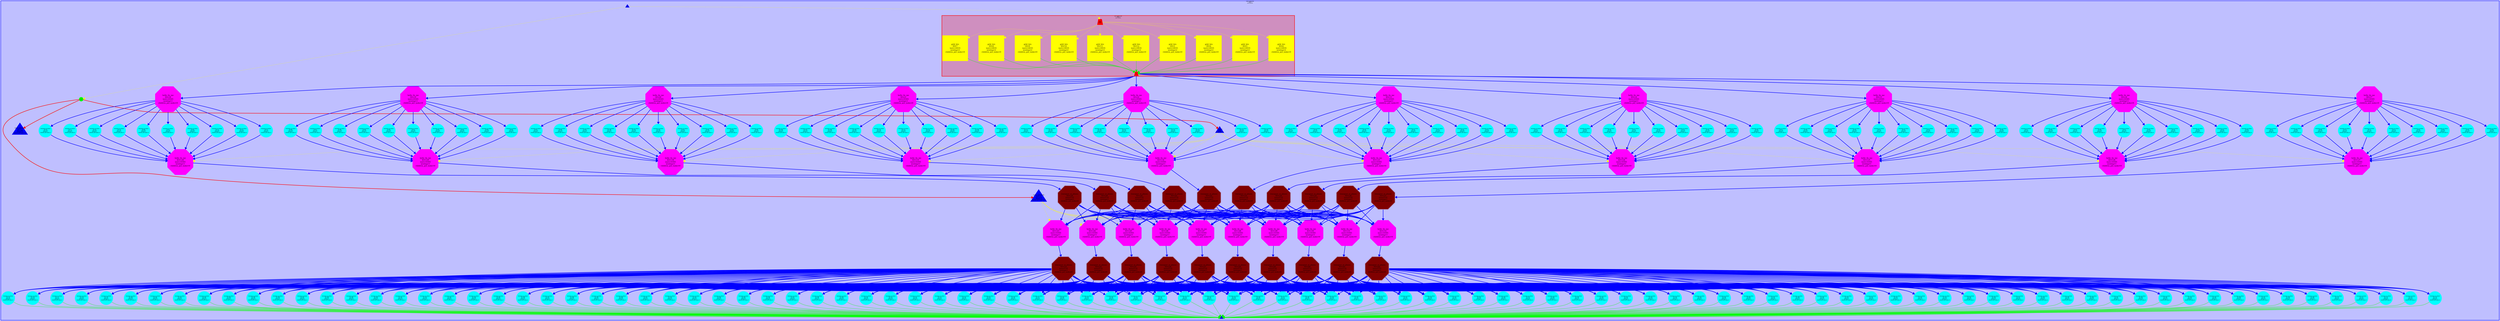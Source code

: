 digraph G {
ranksep=2.5; nodesep=2.5 penwidth=7
subgraph cluster0 {
label="MAIN_TAREADOR\nID=0\ninst=639780"
color="#0000FF"; style=filled; fillcolor="#0000FF40"
	 task_0__0 [fontsize=5, height=1,width=1, fixedsize=true,shape=triangle,color="#0000FF",label="MAIN_TAREADOR\nID=0__0\ninst=57\nnesting=0\nchildren_pot_tasks=252",style=filled]
	 task_0__1 [fontsize=18.90844245440802, height=3.781688490881604,width=3.781688490881604, fixedsize=true,shape=triangle,color="#0000FF",label="MAIN_TAREADOR\nID=0__1\ninst=1040\nnesting=0\nchildren_pot_tasks=252",style=filled]
	 task_0__2 [fontsize=10.487013438255357, height=2.0974026876510714,width=2.0974026876510714, fixedsize=true,shape=triangle,color="#0000FF",label="MAIN_TAREADOR\nID=0__2\ninst=193\nnesting=0\nchildren_pot_tasks=252",style=filled]
	 task_0__3 [fontsize=19.53142931478859, height=3.9062858629577177,width=3.9062858629577177, fixedsize=true,shape=triangle,color="#0000FF",label="MAIN_TAREADOR\nID=0__3\ninst=1178\nnesting=0\nchildren_pot_tasks=252",style=filled]
	 task_0__4 [fontsize=5, height=1,width=1, fixedsize=true,shape=triangle,color="#0000FF",label="MAIN_TAREADOR\nID=0__4\ninst=0\nnesting=0\nchildren_pot_tasks=252",style=filled]
	 task_1 [fontsize=5, height=1,width=1, fixedsize=true,shape=ellipse,color="#00FF00",label="start_plan_forward\nID=1\ninst=20\nnesting=1\nchildren_pot_tasks=0",style=filled]
subgraph cluster2 {
label="init_complex_grid\nID=2\ninst=100442"
color="#FF0000"; style=filled; fillcolor="#FF000040"
	 task_2__0 [fontsize=6.78250537897613, height=1.356501075795226,width=1.356501075795226, fixedsize=true,shape=trapezium,color="#FF0000",label="init_complex_grid\nID=2__0\ninst=92\nnesting=1\nchildren_pot_tasks=10",style=filled]
	 task_2__1 [fontsize=5, height=1,width=1, fixedsize=true,shape=trapezium,color="#FF0000",label="init_complex_grid\nID=2__1\ninst=0\nnesting=1\nchildren_pot_tasks=10",style=filled]
	 task_3 [fontsize=30.242733799883123, height=6.048546759976625,width=6.048546759976625, fixedsize=true,shape=box,color="#FFFF00",label="grid_bro\nID=3\ninst=10035\nnesting=2\nchildren_pot_tasks=0",style=filled]
	 task_4 [fontsize=30.242733799883123, height=6.048546759976625,width=6.048546759976625, fixedsize=true,shape=box,color="#FFFF00",label="grid_bro\nID=4\ninst=10035\nnesting=2\nchildren_pot_tasks=0",style=filled]
	 task_5 [fontsize=30.242733799883123, height=6.048546759976625,width=6.048546759976625, fixedsize=true,shape=box,color="#FFFF00",label="grid_bro\nID=5\ninst=10035\nnesting=2\nchildren_pot_tasks=0",style=filled]
	 task_6 [fontsize=30.242733799883123, height=6.048546759976625,width=6.048546759976625, fixedsize=true,shape=box,color="#FFFF00",label="grid_bro\nID=6\ninst=10035\nnesting=2\nchildren_pot_tasks=0",style=filled]
	 task_7 [fontsize=30.242733799883123, height=6.048546759976625,width=6.048546759976625, fixedsize=true,shape=box,color="#FFFF00",label="grid_bro\nID=7\ninst=10035\nnesting=2\nchildren_pot_tasks=0",style=filled]
	 task_8 [fontsize=30.242733799883123, height=6.048546759976625,width=6.048546759976625, fixedsize=true,shape=box,color="#FFFF00",label="grid_bro\nID=8\ninst=10035\nnesting=2\nchildren_pot_tasks=0",style=filled]
	 task_9 [fontsize=30.242733799883123, height=6.048546759976625,width=6.048546759976625, fixedsize=true,shape=box,color="#FFFF00",label="grid_bro\nID=9\ninst=10035\nnesting=2\nchildren_pot_tasks=0",style=filled]
	 task_10 [fontsize=30.242733799883123, height=6.048546759976625,width=6.048546759976625, fixedsize=true,shape=box,color="#FFFF00",label="grid_bro\nID=10\ninst=10035\nnesting=2\nchildren_pot_tasks=0",style=filled]
	 task_11 [fontsize=30.242733799883123, height=6.048546759976625,width=6.048546759976625, fixedsize=true,shape=box,color="#FFFF00",label="grid_bro\nID=11\ninst=10035\nnesting=2\nchildren_pot_tasks=0",style=filled]
	 task_12 [fontsize=30.242733799883123, height=6.048546759976625,width=6.048546759976625, fixedsize=true,shape=box,color="#FFFF00",label="grid_bro\nID=12\ninst=10035\nnesting=2\nchildren_pot_tasks=0",style=filled]
}
	 task_13 [fontsize=30.375484960353724, height=6.075096992070745,width=6.075096992070745, fixedsize=true,shape=octagon,color="#FF00FF",label="hello_its_me\nID=13\ninst=10305\nnesting=1\nchildren_pot_tasks=0",style=filled]
	 task_14 [fontsize=30.375484960353724, height=6.075096992070745,width=6.075096992070745, fixedsize=true,shape=octagon,color="#FF00FF",label="hello_its_me\nID=14\ninst=10305\nnesting=1\nchildren_pot_tasks=0",style=filled]
	 task_15 [fontsize=30.375484960353724, height=6.075096992070745,width=6.075096992070745, fixedsize=true,shape=octagon,color="#FF00FF",label="hello_its_me\nID=15\ninst=10305\nnesting=1\nchildren_pot_tasks=0",style=filled]
	 task_16 [fontsize=30.375484960353724, height=6.075096992070745,width=6.075096992070745, fixedsize=true,shape=octagon,color="#FF00FF",label="hello_its_me\nID=16\ninst=10305\nnesting=1\nchildren_pot_tasks=0",style=filled]
	 task_17 [fontsize=30.375484960353724, height=6.075096992070745,width=6.075096992070745, fixedsize=true,shape=octagon,color="#FF00FF",label="hello_its_me\nID=17\ninst=10305\nnesting=1\nchildren_pot_tasks=0",style=filled]
	 task_18 [fontsize=30.375484960353724, height=6.075096992070745,width=6.075096992070745, fixedsize=true,shape=octagon,color="#FF00FF",label="hello_its_me\nID=18\ninst=10305\nnesting=1\nchildren_pot_tasks=0",style=filled]
	 task_19 [fontsize=30.375484960353724, height=6.075096992070745,width=6.075096992070745, fixedsize=true,shape=octagon,color="#FF00FF",label="hello_its_me\nID=19\ninst=10305\nnesting=1\nchildren_pot_tasks=0",style=filled]
	 task_20 [fontsize=30.375484960353724, height=6.075096992070745,width=6.075096992070745, fixedsize=true,shape=octagon,color="#FF00FF",label="hello_its_me\nID=20\ninst=10305\nnesting=1\nchildren_pot_tasks=0",style=filled]
	 task_21 [fontsize=30.375484960353724, height=6.075096992070745,width=6.075096992070745, fixedsize=true,shape=octagon,color="#FF00FF",label="hello_its_me\nID=21\ninst=10305\nnesting=1\nchildren_pot_tasks=0",style=filled]
	 task_22 [fontsize=30.375484960353724, height=6.075096992070745,width=6.075096992070745, fixedsize=true,shape=octagon,color="#FF00FF",label="hello_its_me\nID=22\ninst=10305\nnesting=1\nchildren_pot_tasks=0",style=filled]
	 task_23 [fontsize=15.857691149463133, height=3.1715382298926267,width=3.1715382298926267, fixedsize=true,shape=doublecircle,color="#00FFFF",label="transpose_xy_planes\nID=23\ninst=565\nnesting=1\nchildren_pot_tasks=0",style=filled]
	 task_24 [fontsize=15.857691149463133, height=3.1715382298926267,width=3.1715382298926267, fixedsize=true,shape=doublecircle,color="#00FFFF",label="transpose_xy_planes\nID=24\ninst=565\nnesting=1\nchildren_pot_tasks=0",style=filled]
	 task_25 [fontsize=15.857691149463133, height=3.1715382298926267,width=3.1715382298926267, fixedsize=true,shape=doublecircle,color="#00FFFF",label="transpose_xy_planes\nID=25\ninst=565\nnesting=1\nchildren_pot_tasks=0",style=filled]
	 task_26 [fontsize=15.857691149463133, height=3.1715382298926267,width=3.1715382298926267, fixedsize=true,shape=doublecircle,color="#00FFFF",label="transpose_xy_planes\nID=26\ninst=565\nnesting=1\nchildren_pot_tasks=0",style=filled]
	 task_27 [fontsize=15.857691149463133, height=3.1715382298926267,width=3.1715382298926267, fixedsize=true,shape=doublecircle,color="#00FFFF",label="transpose_xy_planes\nID=27\ninst=565\nnesting=1\nchildren_pot_tasks=0",style=filled]
	 task_28 [fontsize=15.857691149463133, height=3.1715382298926267,width=3.1715382298926267, fixedsize=true,shape=doublecircle,color="#00FFFF",label="transpose_xy_planes\nID=28\ninst=565\nnesting=1\nchildren_pot_tasks=0",style=filled]
	 task_29 [fontsize=15.857691149463133, height=3.1715382298926267,width=3.1715382298926267, fixedsize=true,shape=doublecircle,color="#00FFFF",label="transpose_xy_planes\nID=29\ninst=565\nnesting=1\nchildren_pot_tasks=0",style=filled]
	 task_30 [fontsize=15.857691149463133, height=3.1715382298926267,width=3.1715382298926267, fixedsize=true,shape=doublecircle,color="#00FFFF",label="transpose_xy_planes\nID=30\ninst=565\nnesting=1\nchildren_pot_tasks=0",style=filled]
	 task_31 [fontsize=15.857691149463133, height=3.1715382298926267,width=3.1715382298926267, fixedsize=true,shape=doublecircle,color="#00FFFF",label="transpose_xy_planes\nID=31\ninst=565\nnesting=1\nchildren_pot_tasks=0",style=filled]
	 task_32 [fontsize=15.857691149463133, height=3.1715382298926267,width=3.1715382298926267, fixedsize=true,shape=doublecircle,color="#00FFFF",label="transpose_xy_planes\nID=32\ninst=565\nnesting=1\nchildren_pot_tasks=0",style=filled]
	 task_33 [fontsize=15.857691149463133, height=3.1715382298926267,width=3.1715382298926267, fixedsize=true,shape=doublecircle,color="#00FFFF",label="transpose_xy_planes\nID=33\ninst=565\nnesting=1\nchildren_pot_tasks=0",style=filled]
	 task_34 [fontsize=15.857691149463133, height=3.1715382298926267,width=3.1715382298926267, fixedsize=true,shape=doublecircle,color="#00FFFF",label="transpose_xy_planes\nID=34\ninst=565\nnesting=1\nchildren_pot_tasks=0",style=filled]
	 task_35 [fontsize=15.857691149463133, height=3.1715382298926267,width=3.1715382298926267, fixedsize=true,shape=doublecircle,color="#00FFFF",label="transpose_xy_planes\nID=35\ninst=565\nnesting=1\nchildren_pot_tasks=0",style=filled]
	 task_36 [fontsize=15.857691149463133, height=3.1715382298926267,width=3.1715382298926267, fixedsize=true,shape=doublecircle,color="#00FFFF",label="transpose_xy_planes\nID=36\ninst=565\nnesting=1\nchildren_pot_tasks=0",style=filled]
	 task_37 [fontsize=15.857691149463133, height=3.1715382298926267,width=3.1715382298926267, fixedsize=true,shape=doublecircle,color="#00FFFF",label="transpose_xy_planes\nID=37\ninst=565\nnesting=1\nchildren_pot_tasks=0",style=filled]
	 task_38 [fontsize=15.857691149463133, height=3.1715382298926267,width=3.1715382298926267, fixedsize=true,shape=doublecircle,color="#00FFFF",label="transpose_xy_planes\nID=38\ninst=565\nnesting=1\nchildren_pot_tasks=0",style=filled]
	 task_39 [fontsize=15.857691149463133, height=3.1715382298926267,width=3.1715382298926267, fixedsize=true,shape=doublecircle,color="#00FFFF",label="transpose_xy_planes\nID=39\ninst=565\nnesting=1\nchildren_pot_tasks=0",style=filled]
	 task_40 [fontsize=15.857691149463133, height=3.1715382298926267,width=3.1715382298926267, fixedsize=true,shape=doublecircle,color="#00FFFF",label="transpose_xy_planes\nID=40\ninst=565\nnesting=1\nchildren_pot_tasks=0",style=filled]
	 task_41 [fontsize=15.857691149463133, height=3.1715382298926267,width=3.1715382298926267, fixedsize=true,shape=doublecircle,color="#00FFFF",label="transpose_xy_planes\nID=41\ninst=565\nnesting=1\nchildren_pot_tasks=0",style=filled]
	 task_42 [fontsize=15.857691149463133, height=3.1715382298926267,width=3.1715382298926267, fixedsize=true,shape=doublecircle,color="#00FFFF",label="transpose_xy_planes\nID=42\ninst=565\nnesting=1\nchildren_pot_tasks=0",style=filled]
	 task_43 [fontsize=15.857691149463133, height=3.1715382298926267,width=3.1715382298926267, fixedsize=true,shape=doublecircle,color="#00FFFF",label="transpose_xy_planes\nID=43\ninst=565\nnesting=1\nchildren_pot_tasks=0",style=filled]
	 task_44 [fontsize=15.857691149463133, height=3.1715382298926267,width=3.1715382298926267, fixedsize=true,shape=doublecircle,color="#00FFFF",label="transpose_xy_planes\nID=44\ninst=565\nnesting=1\nchildren_pot_tasks=0",style=filled]
	 task_45 [fontsize=15.857691149463133, height=3.1715382298926267,width=3.1715382298926267, fixedsize=true,shape=doublecircle,color="#00FFFF",label="transpose_xy_planes\nID=45\ninst=565\nnesting=1\nchildren_pot_tasks=0",style=filled]
	 task_46 [fontsize=15.857691149463133, height=3.1715382298926267,width=3.1715382298926267, fixedsize=true,shape=doublecircle,color="#00FFFF",label="transpose_xy_planes\nID=46\ninst=565\nnesting=1\nchildren_pot_tasks=0",style=filled]
	 task_47 [fontsize=15.857691149463133, height=3.1715382298926267,width=3.1715382298926267, fixedsize=true,shape=doublecircle,color="#00FFFF",label="transpose_xy_planes\nID=47\ninst=565\nnesting=1\nchildren_pot_tasks=0",style=filled]
	 task_48 [fontsize=15.857691149463133, height=3.1715382298926267,width=3.1715382298926267, fixedsize=true,shape=doublecircle,color="#00FFFF",label="transpose_xy_planes\nID=48\ninst=565\nnesting=1\nchildren_pot_tasks=0",style=filled]
	 task_49 [fontsize=15.857691149463133, height=3.1715382298926267,width=3.1715382298926267, fixedsize=true,shape=doublecircle,color="#00FFFF",label="transpose_xy_planes\nID=49\ninst=565\nnesting=1\nchildren_pot_tasks=0",style=filled]
	 task_50 [fontsize=15.857691149463133, height=3.1715382298926267,width=3.1715382298926267, fixedsize=true,shape=doublecircle,color="#00FFFF",label="transpose_xy_planes\nID=50\ninst=565\nnesting=1\nchildren_pot_tasks=0",style=filled]
	 task_51 [fontsize=15.857691149463133, height=3.1715382298926267,width=3.1715382298926267, fixedsize=true,shape=doublecircle,color="#00FFFF",label="transpose_xy_planes\nID=51\ninst=565\nnesting=1\nchildren_pot_tasks=0",style=filled]
	 task_52 [fontsize=15.857691149463133, height=3.1715382298926267,width=3.1715382298926267, fixedsize=true,shape=doublecircle,color="#00FFFF",label="transpose_xy_planes\nID=52\ninst=565\nnesting=1\nchildren_pot_tasks=0",style=filled]
	 task_53 [fontsize=15.857691149463133, height=3.1715382298926267,width=3.1715382298926267, fixedsize=true,shape=doublecircle,color="#00FFFF",label="transpose_xy_planes\nID=53\ninst=565\nnesting=1\nchildren_pot_tasks=0",style=filled]
	 task_54 [fontsize=15.857691149463133, height=3.1715382298926267,width=3.1715382298926267, fixedsize=true,shape=doublecircle,color="#00FFFF",label="transpose_xy_planes\nID=54\ninst=565\nnesting=1\nchildren_pot_tasks=0",style=filled]
	 task_55 [fontsize=15.857691149463133, height=3.1715382298926267,width=3.1715382298926267, fixedsize=true,shape=doublecircle,color="#00FFFF",label="transpose_xy_planes\nID=55\ninst=565\nnesting=1\nchildren_pot_tasks=0",style=filled]
	 task_56 [fontsize=15.857691149463133, height=3.1715382298926267,width=3.1715382298926267, fixedsize=true,shape=doublecircle,color="#00FFFF",label="transpose_xy_planes\nID=56\ninst=565\nnesting=1\nchildren_pot_tasks=0",style=filled]
	 task_57 [fontsize=15.857691149463133, height=3.1715382298926267,width=3.1715382298926267, fixedsize=true,shape=doublecircle,color="#00FFFF",label="transpose_xy_planes\nID=57\ninst=565\nnesting=1\nchildren_pot_tasks=0",style=filled]
	 task_58 [fontsize=15.857691149463133, height=3.1715382298926267,width=3.1715382298926267, fixedsize=true,shape=doublecircle,color="#00FFFF",label="transpose_xy_planes\nID=58\ninst=565\nnesting=1\nchildren_pot_tasks=0",style=filled]
	 task_59 [fontsize=15.857691149463133, height=3.1715382298926267,width=3.1715382298926267, fixedsize=true,shape=doublecircle,color="#00FFFF",label="transpose_xy_planes\nID=59\ninst=565\nnesting=1\nchildren_pot_tasks=0",style=filled]
	 task_60 [fontsize=15.857691149463133, height=3.1715382298926267,width=3.1715382298926267, fixedsize=true,shape=doublecircle,color="#00FFFF",label="transpose_xy_planes\nID=60\ninst=565\nnesting=1\nchildren_pot_tasks=0",style=filled]
	 task_61 [fontsize=15.857691149463133, height=3.1715382298926267,width=3.1715382298926267, fixedsize=true,shape=doublecircle,color="#00FFFF",label="transpose_xy_planes\nID=61\ninst=565\nnesting=1\nchildren_pot_tasks=0",style=filled]
	 task_62 [fontsize=15.857691149463133, height=3.1715382298926267,width=3.1715382298926267, fixedsize=true,shape=doublecircle,color="#00FFFF",label="transpose_xy_planes\nID=62\ninst=565\nnesting=1\nchildren_pot_tasks=0",style=filled]
	 task_63 [fontsize=15.857691149463133, height=3.1715382298926267,width=3.1715382298926267, fixedsize=true,shape=doublecircle,color="#00FFFF",label="transpose_xy_planes\nID=63\ninst=565\nnesting=1\nchildren_pot_tasks=0",style=filled]
	 task_64 [fontsize=15.857691149463133, height=3.1715382298926267,width=3.1715382298926267, fixedsize=true,shape=doublecircle,color="#00FFFF",label="transpose_xy_planes\nID=64\ninst=565\nnesting=1\nchildren_pot_tasks=0",style=filled]
	 task_65 [fontsize=15.857691149463133, height=3.1715382298926267,width=3.1715382298926267, fixedsize=true,shape=doublecircle,color="#00FFFF",label="transpose_xy_planes\nID=65\ninst=565\nnesting=1\nchildren_pot_tasks=0",style=filled]
	 task_66 [fontsize=15.857691149463133, height=3.1715382298926267,width=3.1715382298926267, fixedsize=true,shape=doublecircle,color="#00FFFF",label="transpose_xy_planes\nID=66\ninst=565\nnesting=1\nchildren_pot_tasks=0",style=filled]
	 task_67 [fontsize=15.857691149463133, height=3.1715382298926267,width=3.1715382298926267, fixedsize=true,shape=doublecircle,color="#00FFFF",label="transpose_xy_planes\nID=67\ninst=565\nnesting=1\nchildren_pot_tasks=0",style=filled]
	 task_68 [fontsize=15.857691149463133, height=3.1715382298926267,width=3.1715382298926267, fixedsize=true,shape=doublecircle,color="#00FFFF",label="transpose_xy_planes\nID=68\ninst=565\nnesting=1\nchildren_pot_tasks=0",style=filled]
	 task_69 [fontsize=15.857691149463133, height=3.1715382298926267,width=3.1715382298926267, fixedsize=true,shape=doublecircle,color="#00FFFF",label="transpose_xy_planes\nID=69\ninst=565\nnesting=1\nchildren_pot_tasks=0",style=filled]
	 task_70 [fontsize=15.857691149463133, height=3.1715382298926267,width=3.1715382298926267, fixedsize=true,shape=doublecircle,color="#00FFFF",label="transpose_xy_planes\nID=70\ninst=565\nnesting=1\nchildren_pot_tasks=0",style=filled]
	 task_71 [fontsize=15.857691149463133, height=3.1715382298926267,width=3.1715382298926267, fixedsize=true,shape=doublecircle,color="#00FFFF",label="transpose_xy_planes\nID=71\ninst=565\nnesting=1\nchildren_pot_tasks=0",style=filled]
	 task_72 [fontsize=15.857691149463133, height=3.1715382298926267,width=3.1715382298926267, fixedsize=true,shape=doublecircle,color="#00FFFF",label="transpose_xy_planes\nID=72\ninst=565\nnesting=1\nchildren_pot_tasks=0",style=filled]
	 task_73 [fontsize=15.857691149463133, height=3.1715382298926267,width=3.1715382298926267, fixedsize=true,shape=doublecircle,color="#00FFFF",label="transpose_xy_planes\nID=73\ninst=565\nnesting=1\nchildren_pot_tasks=0",style=filled]
	 task_74 [fontsize=15.857691149463133, height=3.1715382298926267,width=3.1715382298926267, fixedsize=true,shape=doublecircle,color="#00FFFF",label="transpose_xy_planes\nID=74\ninst=565\nnesting=1\nchildren_pot_tasks=0",style=filled]
	 task_75 [fontsize=15.857691149463133, height=3.1715382298926267,width=3.1715382298926267, fixedsize=true,shape=doublecircle,color="#00FFFF",label="transpose_xy_planes\nID=75\ninst=565\nnesting=1\nchildren_pot_tasks=0",style=filled]
	 task_76 [fontsize=15.857691149463133, height=3.1715382298926267,width=3.1715382298926267, fixedsize=true,shape=doublecircle,color="#00FFFF",label="transpose_xy_planes\nID=76\ninst=565\nnesting=1\nchildren_pot_tasks=0",style=filled]
	 task_77 [fontsize=15.857691149463133, height=3.1715382298926267,width=3.1715382298926267, fixedsize=true,shape=doublecircle,color="#00FFFF",label="transpose_xy_planes\nID=77\ninst=565\nnesting=1\nchildren_pot_tasks=0",style=filled]
	 task_78 [fontsize=15.857691149463133, height=3.1715382298926267,width=3.1715382298926267, fixedsize=true,shape=doublecircle,color="#00FFFF",label="transpose_xy_planes\nID=78\ninst=565\nnesting=1\nchildren_pot_tasks=0",style=filled]
	 task_79 [fontsize=15.857691149463133, height=3.1715382298926267,width=3.1715382298926267, fixedsize=true,shape=doublecircle,color="#00FFFF",label="transpose_xy_planes\nID=79\ninst=565\nnesting=1\nchildren_pot_tasks=0",style=filled]
	 task_80 [fontsize=15.857691149463133, height=3.1715382298926267,width=3.1715382298926267, fixedsize=true,shape=doublecircle,color="#00FFFF",label="transpose_xy_planes\nID=80\ninst=565\nnesting=1\nchildren_pot_tasks=0",style=filled]
	 task_81 [fontsize=15.857691149463133, height=3.1715382298926267,width=3.1715382298926267, fixedsize=true,shape=doublecircle,color="#00FFFF",label="transpose_xy_planes\nID=81\ninst=565\nnesting=1\nchildren_pot_tasks=0",style=filled]
	 task_82 [fontsize=15.857691149463133, height=3.1715382298926267,width=3.1715382298926267, fixedsize=true,shape=doublecircle,color="#00FFFF",label="transpose_xy_planes\nID=82\ninst=565\nnesting=1\nchildren_pot_tasks=0",style=filled]
	 task_83 [fontsize=15.857691149463133, height=3.1715382298926267,width=3.1715382298926267, fixedsize=true,shape=doublecircle,color="#00FFFF",label="transpose_xy_planes\nID=83\ninst=565\nnesting=1\nchildren_pot_tasks=0",style=filled]
	 task_84 [fontsize=15.857691149463133, height=3.1715382298926267,width=3.1715382298926267, fixedsize=true,shape=doublecircle,color="#00FFFF",label="transpose_xy_planes\nID=84\ninst=565\nnesting=1\nchildren_pot_tasks=0",style=filled]
	 task_85 [fontsize=15.857691149463133, height=3.1715382298926267,width=3.1715382298926267, fixedsize=true,shape=doublecircle,color="#00FFFF",label="transpose_xy_planes\nID=85\ninst=565\nnesting=1\nchildren_pot_tasks=0",style=filled]
	 task_86 [fontsize=15.857691149463133, height=3.1715382298926267,width=3.1715382298926267, fixedsize=true,shape=doublecircle,color="#00FFFF",label="transpose_xy_planes\nID=86\ninst=565\nnesting=1\nchildren_pot_tasks=0",style=filled]
	 task_87 [fontsize=15.857691149463133, height=3.1715382298926267,width=3.1715382298926267, fixedsize=true,shape=doublecircle,color="#00FFFF",label="transpose_xy_planes\nID=87\ninst=565\nnesting=1\nchildren_pot_tasks=0",style=filled]
	 task_88 [fontsize=15.857691149463133, height=3.1715382298926267,width=3.1715382298926267, fixedsize=true,shape=doublecircle,color="#00FFFF",label="transpose_xy_planes\nID=88\ninst=565\nnesting=1\nchildren_pot_tasks=0",style=filled]
	 task_89 [fontsize=15.857691149463133, height=3.1715382298926267,width=3.1715382298926267, fixedsize=true,shape=doublecircle,color="#00FFFF",label="transpose_xy_planes\nID=89\ninst=565\nnesting=1\nchildren_pot_tasks=0",style=filled]
	 task_90 [fontsize=15.857691149463133, height=3.1715382298926267,width=3.1715382298926267, fixedsize=true,shape=doublecircle,color="#00FFFF",label="transpose_xy_planes\nID=90\ninst=565\nnesting=1\nchildren_pot_tasks=0",style=filled]
	 task_91 [fontsize=15.857691149463133, height=3.1715382298926267,width=3.1715382298926267, fixedsize=true,shape=doublecircle,color="#00FFFF",label="transpose_xy_planes\nID=91\ninst=565\nnesting=1\nchildren_pot_tasks=0",style=filled]
	 task_92 [fontsize=15.857691149463133, height=3.1715382298926267,width=3.1715382298926267, fixedsize=true,shape=doublecircle,color="#00FFFF",label="transpose_xy_planes\nID=92\ninst=565\nnesting=1\nchildren_pot_tasks=0",style=filled]
	 task_93 [fontsize=15.857691149463133, height=3.1715382298926267,width=3.1715382298926267, fixedsize=true,shape=doublecircle,color="#00FFFF",label="transpose_xy_planes\nID=93\ninst=565\nnesting=1\nchildren_pot_tasks=0",style=filled]
	 task_94 [fontsize=15.857691149463133, height=3.1715382298926267,width=3.1715382298926267, fixedsize=true,shape=doublecircle,color="#00FFFF",label="transpose_xy_planes\nID=94\ninst=565\nnesting=1\nchildren_pot_tasks=0",style=filled]
	 task_95 [fontsize=15.857691149463133, height=3.1715382298926267,width=3.1715382298926267, fixedsize=true,shape=doublecircle,color="#00FFFF",label="transpose_xy_planes\nID=95\ninst=565\nnesting=1\nchildren_pot_tasks=0",style=filled]
	 task_96 [fontsize=15.857691149463133, height=3.1715382298926267,width=3.1715382298926267, fixedsize=true,shape=doublecircle,color="#00FFFF",label="transpose_xy_planes\nID=96\ninst=565\nnesting=1\nchildren_pot_tasks=0",style=filled]
	 task_97 [fontsize=15.857691149463133, height=3.1715382298926267,width=3.1715382298926267, fixedsize=true,shape=doublecircle,color="#00FFFF",label="transpose_xy_planes\nID=97\ninst=565\nnesting=1\nchildren_pot_tasks=0",style=filled]
	 task_98 [fontsize=15.857691149463133, height=3.1715382298926267,width=3.1715382298926267, fixedsize=true,shape=doublecircle,color="#00FFFF",label="transpose_xy_planes\nID=98\ninst=565\nnesting=1\nchildren_pot_tasks=0",style=filled]
	 task_99 [fontsize=15.857691149463133, height=3.1715382298926267,width=3.1715382298926267, fixedsize=true,shape=doublecircle,color="#00FFFF",label="transpose_xy_planes\nID=99\ninst=565\nnesting=1\nchildren_pot_tasks=0",style=filled]
	 task_100 [fontsize=15.857691149463133, height=3.1715382298926267,width=3.1715382298926267, fixedsize=true,shape=doublecircle,color="#00FFFF",label="transpose_xy_planes\nID=100\ninst=565\nnesting=1\nchildren_pot_tasks=0",style=filled]
	 task_101 [fontsize=15.857691149463133, height=3.1715382298926267,width=3.1715382298926267, fixedsize=true,shape=doublecircle,color="#00FFFF",label="transpose_xy_planes\nID=101\ninst=565\nnesting=1\nchildren_pot_tasks=0",style=filled]
	 task_102 [fontsize=15.857691149463133, height=3.1715382298926267,width=3.1715382298926267, fixedsize=true,shape=doublecircle,color="#00FFFF",label="transpose_xy_planes\nID=102\ninst=565\nnesting=1\nchildren_pot_tasks=0",style=filled]
	 task_103 [fontsize=15.857691149463133, height=3.1715382298926267,width=3.1715382298926267, fixedsize=true,shape=doublecircle,color="#00FFFF",label="transpose_xy_planes\nID=103\ninst=565\nnesting=1\nchildren_pot_tasks=0",style=filled]
	 task_104 [fontsize=15.857691149463133, height=3.1715382298926267,width=3.1715382298926267, fixedsize=true,shape=doublecircle,color="#00FFFF",label="transpose_xy_planes\nID=104\ninst=565\nnesting=1\nchildren_pot_tasks=0",style=filled]
	 task_105 [fontsize=15.857691149463133, height=3.1715382298926267,width=3.1715382298926267, fixedsize=true,shape=doublecircle,color="#00FFFF",label="transpose_xy_planes\nID=105\ninst=565\nnesting=1\nchildren_pot_tasks=0",style=filled]
	 task_106 [fontsize=15.857691149463133, height=3.1715382298926267,width=3.1715382298926267, fixedsize=true,shape=doublecircle,color="#00FFFF",label="transpose_xy_planes\nID=106\ninst=565\nnesting=1\nchildren_pot_tasks=0",style=filled]
	 task_107 [fontsize=15.857691149463133, height=3.1715382298926267,width=3.1715382298926267, fixedsize=true,shape=doublecircle,color="#00FFFF",label="transpose_xy_planes\nID=107\ninst=565\nnesting=1\nchildren_pot_tasks=0",style=filled]
	 task_108 [fontsize=15.857691149463133, height=3.1715382298926267,width=3.1715382298926267, fixedsize=true,shape=doublecircle,color="#00FFFF",label="transpose_xy_planes\nID=108\ninst=565\nnesting=1\nchildren_pot_tasks=0",style=filled]
	 task_109 [fontsize=15.857691149463133, height=3.1715382298926267,width=3.1715382298926267, fixedsize=true,shape=doublecircle,color="#00FFFF",label="transpose_xy_planes\nID=109\ninst=565\nnesting=1\nchildren_pot_tasks=0",style=filled]
	 task_110 [fontsize=15.857691149463133, height=3.1715382298926267,width=3.1715382298926267, fixedsize=true,shape=doublecircle,color="#00FFFF",label="transpose_xy_planes\nID=110\ninst=565\nnesting=1\nchildren_pot_tasks=0",style=filled]
	 task_111 [fontsize=15.857691149463133, height=3.1715382298926267,width=3.1715382298926267, fixedsize=true,shape=doublecircle,color="#00FFFF",label="transpose_xy_planes\nID=111\ninst=565\nnesting=1\nchildren_pot_tasks=0",style=filled]
	 task_112 [fontsize=15.857691149463133, height=3.1715382298926267,width=3.1715382298926267, fixedsize=true,shape=doublecircle,color="#00FFFF",label="transpose_xy_planes\nID=112\ninst=565\nnesting=1\nchildren_pot_tasks=0",style=filled]
	 task_113 [fontsize=15.857691149463133, height=3.1715382298926267,width=3.1715382298926267, fixedsize=true,shape=doublecircle,color="#00FFFF",label="transpose_xy_planes\nID=113\ninst=565\nnesting=1\nchildren_pot_tasks=0",style=filled]
	 task_114 [fontsize=15.857691149463133, height=3.1715382298926267,width=3.1715382298926267, fixedsize=true,shape=doublecircle,color="#00FFFF",label="transpose_xy_planes\nID=114\ninst=565\nnesting=1\nchildren_pot_tasks=0",style=filled]
	 task_115 [fontsize=15.857691149463133, height=3.1715382298926267,width=3.1715382298926267, fixedsize=true,shape=doublecircle,color="#00FFFF",label="transpose_xy_planes\nID=115\ninst=565\nnesting=1\nchildren_pot_tasks=0",style=filled]
	 task_116 [fontsize=15.857691149463133, height=3.1715382298926267,width=3.1715382298926267, fixedsize=true,shape=doublecircle,color="#00FFFF",label="transpose_xy_planes\nID=116\ninst=565\nnesting=1\nchildren_pot_tasks=0",style=filled]
	 task_117 [fontsize=15.857691149463133, height=3.1715382298926267,width=3.1715382298926267, fixedsize=true,shape=doublecircle,color="#00FFFF",label="transpose_xy_planes\nID=117\ninst=565\nnesting=1\nchildren_pot_tasks=0",style=filled]
	 task_118 [fontsize=15.857691149463133, height=3.1715382298926267,width=3.1715382298926267, fixedsize=true,shape=doublecircle,color="#00FFFF",label="transpose_xy_planes\nID=118\ninst=565\nnesting=1\nchildren_pot_tasks=0",style=filled]
	 task_119 [fontsize=15.857691149463133, height=3.1715382298926267,width=3.1715382298926267, fixedsize=true,shape=doublecircle,color="#00FFFF",label="transpose_xy_planes\nID=119\ninst=565\nnesting=1\nchildren_pot_tasks=0",style=filled]
	 task_120 [fontsize=15.857691149463133, height=3.1715382298926267,width=3.1715382298926267, fixedsize=true,shape=doublecircle,color="#00FFFF",label="transpose_xy_planes\nID=120\ninst=565\nnesting=1\nchildren_pot_tasks=0",style=filled]
	 task_121 [fontsize=15.857691149463133, height=3.1715382298926267,width=3.1715382298926267, fixedsize=true,shape=doublecircle,color="#00FFFF",label="transpose_xy_planes\nID=121\ninst=565\nnesting=1\nchildren_pot_tasks=0",style=filled]
	 task_122 [fontsize=15.857691149463133, height=3.1715382298926267,width=3.1715382298926267, fixedsize=true,shape=doublecircle,color="#00FFFF",label="transpose_xy_planes\nID=122\ninst=565\nnesting=1\nchildren_pot_tasks=0",style=filled]
	 task_123 [fontsize=30.375484960353724, height=6.075096992070745,width=6.075096992070745, fixedsize=true,shape=octagon,color="#FF00FF",label="hello_its_me\nID=123\ninst=10305\nnesting=1\nchildren_pot_tasks=0",style=filled]
	 task_124 [fontsize=30.375484960353724, height=6.075096992070745,width=6.075096992070745, fixedsize=true,shape=octagon,color="#FF00FF",label="hello_its_me\nID=124\ninst=10305\nnesting=1\nchildren_pot_tasks=0",style=filled]
	 task_125 [fontsize=30.375484960353724, height=6.075096992070745,width=6.075096992070745, fixedsize=true,shape=octagon,color="#FF00FF",label="hello_its_me\nID=125\ninst=10305\nnesting=1\nchildren_pot_tasks=0",style=filled]
	 task_126 [fontsize=30.375484960353724, height=6.075096992070745,width=6.075096992070745, fixedsize=true,shape=octagon,color="#FF00FF",label="hello_its_me\nID=126\ninst=10305\nnesting=1\nchildren_pot_tasks=0",style=filled]
	 task_127 [fontsize=30.375484960353724, height=6.075096992070745,width=6.075096992070745, fixedsize=true,shape=octagon,color="#FF00FF",label="hello_its_me\nID=127\ninst=10305\nnesting=1\nchildren_pot_tasks=0",style=filled]
	 task_128 [fontsize=30.375484960353724, height=6.075096992070745,width=6.075096992070745, fixedsize=true,shape=octagon,color="#FF00FF",label="hello_its_me\nID=128\ninst=10305\nnesting=1\nchildren_pot_tasks=0",style=filled]
	 task_129 [fontsize=30.375484960353724, height=6.075096992070745,width=6.075096992070745, fixedsize=true,shape=octagon,color="#FF00FF",label="hello_its_me\nID=129\ninst=10305\nnesting=1\nchildren_pot_tasks=0",style=filled]
	 task_130 [fontsize=30.375484960353724, height=6.075096992070745,width=6.075096992070745, fixedsize=true,shape=octagon,color="#FF00FF",label="hello_its_me\nID=130\ninst=10305\nnesting=1\nchildren_pot_tasks=0",style=filled]
	 task_131 [fontsize=30.375484960353724, height=6.075096992070745,width=6.075096992070745, fixedsize=true,shape=octagon,color="#FF00FF",label="hello_its_me\nID=131\ninst=10305\nnesting=1\nchildren_pot_tasks=0",style=filled]
	 task_132 [fontsize=30.375484960353724, height=6.075096992070745,width=6.075096992070745, fixedsize=true,shape=octagon,color="#FF00FF",label="hello_its_me\nID=132\ninst=10305\nnesting=1\nchildren_pot_tasks=0",style=filled]
	 task_133 [fontsize=27.445277641548284, height=5.489055528309657,width=5.489055528309657, fixedsize=true,shape=tripleoctagon,color="#800000",label="transpose_zx_planes\nID=133\ninst=5735\nnesting=1\nchildren_pot_tasks=0",style=filled]
	 task_134 [fontsize=27.445277641548284, height=5.489055528309657,width=5.489055528309657, fixedsize=true,shape=tripleoctagon,color="#800000",label="transpose_zx_planes\nID=134\ninst=5735\nnesting=1\nchildren_pot_tasks=0",style=filled]
	 task_135 [fontsize=27.445277641548284, height=5.489055528309657,width=5.489055528309657, fixedsize=true,shape=tripleoctagon,color="#800000",label="transpose_zx_planes\nID=135\ninst=5735\nnesting=1\nchildren_pot_tasks=0",style=filled]
	 task_136 [fontsize=27.445277641548284, height=5.489055528309657,width=5.489055528309657, fixedsize=true,shape=tripleoctagon,color="#800000",label="transpose_zx_planes\nID=136\ninst=5735\nnesting=1\nchildren_pot_tasks=0",style=filled]
	 task_137 [fontsize=27.445277641548284, height=5.489055528309657,width=5.489055528309657, fixedsize=true,shape=tripleoctagon,color="#800000",label="transpose_zx_planes\nID=137\ninst=5735\nnesting=1\nchildren_pot_tasks=0",style=filled]
	 task_138 [fontsize=27.445277641548284, height=5.489055528309657,width=5.489055528309657, fixedsize=true,shape=tripleoctagon,color="#800000",label="transpose_zx_planes\nID=138\ninst=5735\nnesting=1\nchildren_pot_tasks=0",style=filled]
	 task_139 [fontsize=27.445277641548284, height=5.489055528309657,width=5.489055528309657, fixedsize=true,shape=tripleoctagon,color="#800000",label="transpose_zx_planes\nID=139\ninst=5735\nnesting=1\nchildren_pot_tasks=0",style=filled]
	 task_140 [fontsize=27.445277641548284, height=5.489055528309657,width=5.489055528309657, fixedsize=true,shape=tripleoctagon,color="#800000",label="transpose_zx_planes\nID=140\ninst=5735\nnesting=1\nchildren_pot_tasks=0",style=filled]
	 task_141 [fontsize=27.445277641548284, height=5.489055528309657,width=5.489055528309657, fixedsize=true,shape=tripleoctagon,color="#800000",label="transpose_zx_planes\nID=141\ninst=5735\nnesting=1\nchildren_pot_tasks=0",style=filled]
	 task_142 [fontsize=27.445277641548284, height=5.489055528309657,width=5.489055528309657, fixedsize=true,shape=tripleoctagon,color="#800000",label="transpose_zx_planes\nID=142\ninst=5735\nnesting=1\nchildren_pot_tasks=0",style=filled]
	 task_143 [fontsize=30.375484960353724, height=6.075096992070745,width=6.075096992070745, fixedsize=true,shape=octagon,color="#FF00FF",label="hello_its_me\nID=143\ninst=10305\nnesting=1\nchildren_pot_tasks=0",style=filled]
	 task_144 [fontsize=30.375484960353724, height=6.075096992070745,width=6.075096992070745, fixedsize=true,shape=octagon,color="#FF00FF",label="hello_its_me\nID=144\ninst=10305\nnesting=1\nchildren_pot_tasks=0",style=filled]
	 task_145 [fontsize=30.375484960353724, height=6.075096992070745,width=6.075096992070745, fixedsize=true,shape=octagon,color="#FF00FF",label="hello_its_me\nID=145\ninst=10305\nnesting=1\nchildren_pot_tasks=0",style=filled]
	 task_146 [fontsize=30.375484960353724, height=6.075096992070745,width=6.075096992070745, fixedsize=true,shape=octagon,color="#FF00FF",label="hello_its_me\nID=146\ninst=10305\nnesting=1\nchildren_pot_tasks=0",style=filled]
	 task_147 [fontsize=30.375484960353724, height=6.075096992070745,width=6.075096992070745, fixedsize=true,shape=octagon,color="#FF00FF",label="hello_its_me\nID=147\ninst=10305\nnesting=1\nchildren_pot_tasks=0",style=filled]
	 task_148 [fontsize=30.375484960353724, height=6.075096992070745,width=6.075096992070745, fixedsize=true,shape=octagon,color="#FF00FF",label="hello_its_me\nID=148\ninst=10305\nnesting=1\nchildren_pot_tasks=0",style=filled]
	 task_149 [fontsize=30.375484960353724, height=6.075096992070745,width=6.075096992070745, fixedsize=true,shape=octagon,color="#FF00FF",label="hello_its_me\nID=149\ninst=10305\nnesting=1\nchildren_pot_tasks=0",style=filled]
	 task_150 [fontsize=30.375484960353724, height=6.075096992070745,width=6.075096992070745, fixedsize=true,shape=octagon,color="#FF00FF",label="hello_its_me\nID=150\ninst=10305\nnesting=1\nchildren_pot_tasks=0",style=filled]
	 task_151 [fontsize=30.375484960353724, height=6.075096992070745,width=6.075096992070745, fixedsize=true,shape=octagon,color="#FF00FF",label="hello_its_me\nID=151\ninst=10305\nnesting=1\nchildren_pot_tasks=0",style=filled]
	 task_152 [fontsize=30.375484960353724, height=6.075096992070745,width=6.075096992070745, fixedsize=true,shape=octagon,color="#FF00FF",label="hello_its_me\nID=152\ninst=10305\nnesting=1\nchildren_pot_tasks=0",style=filled]
	 task_153 [fontsize=27.445277641548284, height=5.489055528309657,width=5.489055528309657, fixedsize=true,shape=tripleoctagon,color="#800000",label="transpose_zx_planes\nID=153\ninst=5735\nnesting=1\nchildren_pot_tasks=0",style=filled]
	 task_154 [fontsize=27.445277641548284, height=5.489055528309657,width=5.489055528309657, fixedsize=true,shape=tripleoctagon,color="#800000",label="transpose_zx_planes\nID=154\ninst=5735\nnesting=1\nchildren_pot_tasks=0",style=filled]
	 task_155 [fontsize=27.445277641548284, height=5.489055528309657,width=5.489055528309657, fixedsize=true,shape=tripleoctagon,color="#800000",label="transpose_zx_planes\nID=155\ninst=5735\nnesting=1\nchildren_pot_tasks=0",style=filled]
	 task_156 [fontsize=27.445277641548284, height=5.489055528309657,width=5.489055528309657, fixedsize=true,shape=tripleoctagon,color="#800000",label="transpose_zx_planes\nID=156\ninst=5735\nnesting=1\nchildren_pot_tasks=0",style=filled]
	 task_157 [fontsize=27.445277641548284, height=5.489055528309657,width=5.489055528309657, fixedsize=true,shape=tripleoctagon,color="#800000",label="transpose_zx_planes\nID=157\ninst=5735\nnesting=1\nchildren_pot_tasks=0",style=filled]
	 task_158 [fontsize=27.445277641548284, height=5.489055528309657,width=5.489055528309657, fixedsize=true,shape=tripleoctagon,color="#800000",label="transpose_zx_planes\nID=158\ninst=5735\nnesting=1\nchildren_pot_tasks=0",style=filled]
	 task_159 [fontsize=27.445277641548284, height=5.489055528309657,width=5.489055528309657, fixedsize=true,shape=tripleoctagon,color="#800000",label="transpose_zx_planes\nID=159\ninst=5735\nnesting=1\nchildren_pot_tasks=0",style=filled]
	 task_160 [fontsize=27.445277641548284, height=5.489055528309657,width=5.489055528309657, fixedsize=true,shape=tripleoctagon,color="#800000",label="transpose_zx_planes\nID=160\ninst=5735\nnesting=1\nchildren_pot_tasks=0",style=filled]
	 task_161 [fontsize=27.445277641548284, height=5.489055528309657,width=5.489055528309657, fixedsize=true,shape=tripleoctagon,color="#800000",label="transpose_zx_planes\nID=161\ninst=5735\nnesting=1\nchildren_pot_tasks=0",style=filled]
	 task_162 [fontsize=27.445277641548284, height=5.489055528309657,width=5.489055528309657, fixedsize=true,shape=tripleoctagon,color="#800000",label="transpose_zx_planes\nID=162\ninst=5735\nnesting=1\nchildren_pot_tasks=0",style=filled]
	 task_163 [fontsize=15.857691149463133, height=3.1715382298926267,width=3.1715382298926267, fixedsize=true,shape=doublecircle,color="#00FFFF",label="transpose_xy_planes\nID=163\ninst=565\nnesting=1\nchildren_pot_tasks=0",style=filled]
	 task_164 [fontsize=15.857691149463133, height=3.1715382298926267,width=3.1715382298926267, fixedsize=true,shape=doublecircle,color="#00FFFF",label="transpose_xy_planes\nID=164\ninst=565\nnesting=1\nchildren_pot_tasks=0",style=filled]
	 task_165 [fontsize=15.857691149463133, height=3.1715382298926267,width=3.1715382298926267, fixedsize=true,shape=doublecircle,color="#00FFFF",label="transpose_xy_planes\nID=165\ninst=565\nnesting=1\nchildren_pot_tasks=0",style=filled]
	 task_166 [fontsize=15.857691149463133, height=3.1715382298926267,width=3.1715382298926267, fixedsize=true,shape=doublecircle,color="#00FFFF",label="transpose_xy_planes\nID=166\ninst=565\nnesting=1\nchildren_pot_tasks=0",style=filled]
	 task_167 [fontsize=15.857691149463133, height=3.1715382298926267,width=3.1715382298926267, fixedsize=true,shape=doublecircle,color="#00FFFF",label="transpose_xy_planes\nID=167\ninst=565\nnesting=1\nchildren_pot_tasks=0",style=filled]
	 task_168 [fontsize=15.857691149463133, height=3.1715382298926267,width=3.1715382298926267, fixedsize=true,shape=doublecircle,color="#00FFFF",label="transpose_xy_planes\nID=168\ninst=565\nnesting=1\nchildren_pot_tasks=0",style=filled]
	 task_169 [fontsize=15.857691149463133, height=3.1715382298926267,width=3.1715382298926267, fixedsize=true,shape=doublecircle,color="#00FFFF",label="transpose_xy_planes\nID=169\ninst=565\nnesting=1\nchildren_pot_tasks=0",style=filled]
	 task_170 [fontsize=15.857691149463133, height=3.1715382298926267,width=3.1715382298926267, fixedsize=true,shape=doublecircle,color="#00FFFF",label="transpose_xy_planes\nID=170\ninst=565\nnesting=1\nchildren_pot_tasks=0",style=filled]
	 task_171 [fontsize=15.857691149463133, height=3.1715382298926267,width=3.1715382298926267, fixedsize=true,shape=doublecircle,color="#00FFFF",label="transpose_xy_planes\nID=171\ninst=565\nnesting=1\nchildren_pot_tasks=0",style=filled]
	 task_172 [fontsize=15.857691149463133, height=3.1715382298926267,width=3.1715382298926267, fixedsize=true,shape=doublecircle,color="#00FFFF",label="transpose_xy_planes\nID=172\ninst=565\nnesting=1\nchildren_pot_tasks=0",style=filled]
	 task_173 [fontsize=15.857691149463133, height=3.1715382298926267,width=3.1715382298926267, fixedsize=true,shape=doublecircle,color="#00FFFF",label="transpose_xy_planes\nID=173\ninst=565\nnesting=1\nchildren_pot_tasks=0",style=filled]
	 task_174 [fontsize=15.857691149463133, height=3.1715382298926267,width=3.1715382298926267, fixedsize=true,shape=doublecircle,color="#00FFFF",label="transpose_xy_planes\nID=174\ninst=565\nnesting=1\nchildren_pot_tasks=0",style=filled]
	 task_175 [fontsize=15.857691149463133, height=3.1715382298926267,width=3.1715382298926267, fixedsize=true,shape=doublecircle,color="#00FFFF",label="transpose_xy_planes\nID=175\ninst=565\nnesting=1\nchildren_pot_tasks=0",style=filled]
	 task_176 [fontsize=15.857691149463133, height=3.1715382298926267,width=3.1715382298926267, fixedsize=true,shape=doublecircle,color="#00FFFF",label="transpose_xy_planes\nID=176\ninst=565\nnesting=1\nchildren_pot_tasks=0",style=filled]
	 task_177 [fontsize=15.857691149463133, height=3.1715382298926267,width=3.1715382298926267, fixedsize=true,shape=doublecircle,color="#00FFFF",label="transpose_xy_planes\nID=177\ninst=565\nnesting=1\nchildren_pot_tasks=0",style=filled]
	 task_178 [fontsize=15.857691149463133, height=3.1715382298926267,width=3.1715382298926267, fixedsize=true,shape=doublecircle,color="#00FFFF",label="transpose_xy_planes\nID=178\ninst=565\nnesting=1\nchildren_pot_tasks=0",style=filled]
	 task_179 [fontsize=15.857691149463133, height=3.1715382298926267,width=3.1715382298926267, fixedsize=true,shape=doublecircle,color="#00FFFF",label="transpose_xy_planes\nID=179\ninst=565\nnesting=1\nchildren_pot_tasks=0",style=filled]
	 task_180 [fontsize=15.857691149463133, height=3.1715382298926267,width=3.1715382298926267, fixedsize=true,shape=doublecircle,color="#00FFFF",label="transpose_xy_planes\nID=180\ninst=565\nnesting=1\nchildren_pot_tasks=0",style=filled]
	 task_181 [fontsize=15.857691149463133, height=3.1715382298926267,width=3.1715382298926267, fixedsize=true,shape=doublecircle,color="#00FFFF",label="transpose_xy_planes\nID=181\ninst=565\nnesting=1\nchildren_pot_tasks=0",style=filled]
	 task_182 [fontsize=15.857691149463133, height=3.1715382298926267,width=3.1715382298926267, fixedsize=true,shape=doublecircle,color="#00FFFF",label="transpose_xy_planes\nID=182\ninst=565\nnesting=1\nchildren_pot_tasks=0",style=filled]
	 task_183 [fontsize=15.857691149463133, height=3.1715382298926267,width=3.1715382298926267, fixedsize=true,shape=doublecircle,color="#00FFFF",label="transpose_xy_planes\nID=183\ninst=565\nnesting=1\nchildren_pot_tasks=0",style=filled]
	 task_184 [fontsize=15.857691149463133, height=3.1715382298926267,width=3.1715382298926267, fixedsize=true,shape=doublecircle,color="#00FFFF",label="transpose_xy_planes\nID=184\ninst=565\nnesting=1\nchildren_pot_tasks=0",style=filled]
	 task_185 [fontsize=15.857691149463133, height=3.1715382298926267,width=3.1715382298926267, fixedsize=true,shape=doublecircle,color="#00FFFF",label="transpose_xy_planes\nID=185\ninst=565\nnesting=1\nchildren_pot_tasks=0",style=filled]
	 task_186 [fontsize=15.857691149463133, height=3.1715382298926267,width=3.1715382298926267, fixedsize=true,shape=doublecircle,color="#00FFFF",label="transpose_xy_planes\nID=186\ninst=565\nnesting=1\nchildren_pot_tasks=0",style=filled]
	 task_187 [fontsize=15.857691149463133, height=3.1715382298926267,width=3.1715382298926267, fixedsize=true,shape=doublecircle,color="#00FFFF",label="transpose_xy_planes\nID=187\ninst=565\nnesting=1\nchildren_pot_tasks=0",style=filled]
	 task_188 [fontsize=15.857691149463133, height=3.1715382298926267,width=3.1715382298926267, fixedsize=true,shape=doublecircle,color="#00FFFF",label="transpose_xy_planes\nID=188\ninst=565\nnesting=1\nchildren_pot_tasks=0",style=filled]
	 task_189 [fontsize=15.857691149463133, height=3.1715382298926267,width=3.1715382298926267, fixedsize=true,shape=doublecircle,color="#00FFFF",label="transpose_xy_planes\nID=189\ninst=565\nnesting=1\nchildren_pot_tasks=0",style=filled]
	 task_190 [fontsize=15.857691149463133, height=3.1715382298926267,width=3.1715382298926267, fixedsize=true,shape=doublecircle,color="#00FFFF",label="transpose_xy_planes\nID=190\ninst=565\nnesting=1\nchildren_pot_tasks=0",style=filled]
	 task_191 [fontsize=15.857691149463133, height=3.1715382298926267,width=3.1715382298926267, fixedsize=true,shape=doublecircle,color="#00FFFF",label="transpose_xy_planes\nID=191\ninst=565\nnesting=1\nchildren_pot_tasks=0",style=filled]
	 task_192 [fontsize=15.857691149463133, height=3.1715382298926267,width=3.1715382298926267, fixedsize=true,shape=doublecircle,color="#00FFFF",label="transpose_xy_planes\nID=192\ninst=565\nnesting=1\nchildren_pot_tasks=0",style=filled]
	 task_193 [fontsize=15.857691149463133, height=3.1715382298926267,width=3.1715382298926267, fixedsize=true,shape=doublecircle,color="#00FFFF",label="transpose_xy_planes\nID=193\ninst=565\nnesting=1\nchildren_pot_tasks=0",style=filled]
	 task_194 [fontsize=15.857691149463133, height=3.1715382298926267,width=3.1715382298926267, fixedsize=true,shape=doublecircle,color="#00FFFF",label="transpose_xy_planes\nID=194\ninst=565\nnesting=1\nchildren_pot_tasks=0",style=filled]
	 task_195 [fontsize=15.857691149463133, height=3.1715382298926267,width=3.1715382298926267, fixedsize=true,shape=doublecircle,color="#00FFFF",label="transpose_xy_planes\nID=195\ninst=565\nnesting=1\nchildren_pot_tasks=0",style=filled]
	 task_196 [fontsize=15.857691149463133, height=3.1715382298926267,width=3.1715382298926267, fixedsize=true,shape=doublecircle,color="#00FFFF",label="transpose_xy_planes\nID=196\ninst=565\nnesting=1\nchildren_pot_tasks=0",style=filled]
	 task_197 [fontsize=15.857691149463133, height=3.1715382298926267,width=3.1715382298926267, fixedsize=true,shape=doublecircle,color="#00FFFF",label="transpose_xy_planes\nID=197\ninst=565\nnesting=1\nchildren_pot_tasks=0",style=filled]
	 task_198 [fontsize=15.857691149463133, height=3.1715382298926267,width=3.1715382298926267, fixedsize=true,shape=doublecircle,color="#00FFFF",label="transpose_xy_planes\nID=198\ninst=565\nnesting=1\nchildren_pot_tasks=0",style=filled]
	 task_199 [fontsize=15.857691149463133, height=3.1715382298926267,width=3.1715382298926267, fixedsize=true,shape=doublecircle,color="#00FFFF",label="transpose_xy_planes\nID=199\ninst=565\nnesting=1\nchildren_pot_tasks=0",style=filled]
	 task_200 [fontsize=15.857691149463133, height=3.1715382298926267,width=3.1715382298926267, fixedsize=true,shape=doublecircle,color="#00FFFF",label="transpose_xy_planes\nID=200\ninst=565\nnesting=1\nchildren_pot_tasks=0",style=filled]
	 task_201 [fontsize=15.857691149463133, height=3.1715382298926267,width=3.1715382298926267, fixedsize=true,shape=doublecircle,color="#00FFFF",label="transpose_xy_planes\nID=201\ninst=565\nnesting=1\nchildren_pot_tasks=0",style=filled]
	 task_202 [fontsize=15.857691149463133, height=3.1715382298926267,width=3.1715382298926267, fixedsize=true,shape=doublecircle,color="#00FFFF",label="transpose_xy_planes\nID=202\ninst=565\nnesting=1\nchildren_pot_tasks=0",style=filled]
	 task_203 [fontsize=15.857691149463133, height=3.1715382298926267,width=3.1715382298926267, fixedsize=true,shape=doublecircle,color="#00FFFF",label="transpose_xy_planes\nID=203\ninst=565\nnesting=1\nchildren_pot_tasks=0",style=filled]
	 task_204 [fontsize=15.857691149463133, height=3.1715382298926267,width=3.1715382298926267, fixedsize=true,shape=doublecircle,color="#00FFFF",label="transpose_xy_planes\nID=204\ninst=565\nnesting=1\nchildren_pot_tasks=0",style=filled]
	 task_205 [fontsize=15.857691149463133, height=3.1715382298926267,width=3.1715382298926267, fixedsize=true,shape=doublecircle,color="#00FFFF",label="transpose_xy_planes\nID=205\ninst=565\nnesting=1\nchildren_pot_tasks=0",style=filled]
	 task_206 [fontsize=15.857691149463133, height=3.1715382298926267,width=3.1715382298926267, fixedsize=true,shape=doublecircle,color="#00FFFF",label="transpose_xy_planes\nID=206\ninst=565\nnesting=1\nchildren_pot_tasks=0",style=filled]
	 task_207 [fontsize=15.857691149463133, height=3.1715382298926267,width=3.1715382298926267, fixedsize=true,shape=doublecircle,color="#00FFFF",label="transpose_xy_planes\nID=207\ninst=565\nnesting=1\nchildren_pot_tasks=0",style=filled]
	 task_208 [fontsize=15.857691149463133, height=3.1715382298926267,width=3.1715382298926267, fixedsize=true,shape=doublecircle,color="#00FFFF",label="transpose_xy_planes\nID=208\ninst=565\nnesting=1\nchildren_pot_tasks=0",style=filled]
	 task_209 [fontsize=15.857691149463133, height=3.1715382298926267,width=3.1715382298926267, fixedsize=true,shape=doublecircle,color="#00FFFF",label="transpose_xy_planes\nID=209\ninst=565\nnesting=1\nchildren_pot_tasks=0",style=filled]
	 task_210 [fontsize=15.857691149463133, height=3.1715382298926267,width=3.1715382298926267, fixedsize=true,shape=doublecircle,color="#00FFFF",label="transpose_xy_planes\nID=210\ninst=565\nnesting=1\nchildren_pot_tasks=0",style=filled]
	 task_211 [fontsize=15.857691149463133, height=3.1715382298926267,width=3.1715382298926267, fixedsize=true,shape=doublecircle,color="#00FFFF",label="transpose_xy_planes\nID=211\ninst=565\nnesting=1\nchildren_pot_tasks=0",style=filled]
	 task_212 [fontsize=15.857691149463133, height=3.1715382298926267,width=3.1715382298926267, fixedsize=true,shape=doublecircle,color="#00FFFF",label="transpose_xy_planes\nID=212\ninst=565\nnesting=1\nchildren_pot_tasks=0",style=filled]
	 task_213 [fontsize=15.857691149463133, height=3.1715382298926267,width=3.1715382298926267, fixedsize=true,shape=doublecircle,color="#00FFFF",label="transpose_xy_planes\nID=213\ninst=565\nnesting=1\nchildren_pot_tasks=0",style=filled]
	 task_214 [fontsize=15.857691149463133, height=3.1715382298926267,width=3.1715382298926267, fixedsize=true,shape=doublecircle,color="#00FFFF",label="transpose_xy_planes\nID=214\ninst=565\nnesting=1\nchildren_pot_tasks=0",style=filled]
	 task_215 [fontsize=15.857691149463133, height=3.1715382298926267,width=3.1715382298926267, fixedsize=true,shape=doublecircle,color="#00FFFF",label="transpose_xy_planes\nID=215\ninst=565\nnesting=1\nchildren_pot_tasks=0",style=filled]
	 task_216 [fontsize=15.857691149463133, height=3.1715382298926267,width=3.1715382298926267, fixedsize=true,shape=doublecircle,color="#00FFFF",label="transpose_xy_planes\nID=216\ninst=565\nnesting=1\nchildren_pot_tasks=0",style=filled]
	 task_217 [fontsize=15.857691149463133, height=3.1715382298926267,width=3.1715382298926267, fixedsize=true,shape=doublecircle,color="#00FFFF",label="transpose_xy_planes\nID=217\ninst=565\nnesting=1\nchildren_pot_tasks=0",style=filled]
	 task_218 [fontsize=15.857691149463133, height=3.1715382298926267,width=3.1715382298926267, fixedsize=true,shape=doublecircle,color="#00FFFF",label="transpose_xy_planes\nID=218\ninst=565\nnesting=1\nchildren_pot_tasks=0",style=filled]
	 task_219 [fontsize=15.857691149463133, height=3.1715382298926267,width=3.1715382298926267, fixedsize=true,shape=doublecircle,color="#00FFFF",label="transpose_xy_planes\nID=219\ninst=565\nnesting=1\nchildren_pot_tasks=0",style=filled]
	 task_220 [fontsize=15.857691149463133, height=3.1715382298926267,width=3.1715382298926267, fixedsize=true,shape=doublecircle,color="#00FFFF",label="transpose_xy_planes\nID=220\ninst=565\nnesting=1\nchildren_pot_tasks=0",style=filled]
	 task_221 [fontsize=15.857691149463133, height=3.1715382298926267,width=3.1715382298926267, fixedsize=true,shape=doublecircle,color="#00FFFF",label="transpose_xy_planes\nID=221\ninst=565\nnesting=1\nchildren_pot_tasks=0",style=filled]
	 task_222 [fontsize=15.857691149463133, height=3.1715382298926267,width=3.1715382298926267, fixedsize=true,shape=doublecircle,color="#00FFFF",label="transpose_xy_planes\nID=222\ninst=565\nnesting=1\nchildren_pot_tasks=0",style=filled]
	 task_223 [fontsize=15.857691149463133, height=3.1715382298926267,width=3.1715382298926267, fixedsize=true,shape=doublecircle,color="#00FFFF",label="transpose_xy_planes\nID=223\ninst=565\nnesting=1\nchildren_pot_tasks=0",style=filled]
	 task_224 [fontsize=15.857691149463133, height=3.1715382298926267,width=3.1715382298926267, fixedsize=true,shape=doublecircle,color="#00FFFF",label="transpose_xy_planes\nID=224\ninst=565\nnesting=1\nchildren_pot_tasks=0",style=filled]
	 task_225 [fontsize=15.857691149463133, height=3.1715382298926267,width=3.1715382298926267, fixedsize=true,shape=doublecircle,color="#00FFFF",label="transpose_xy_planes\nID=225\ninst=565\nnesting=1\nchildren_pot_tasks=0",style=filled]
	 task_226 [fontsize=15.857691149463133, height=3.1715382298926267,width=3.1715382298926267, fixedsize=true,shape=doublecircle,color="#00FFFF",label="transpose_xy_planes\nID=226\ninst=565\nnesting=1\nchildren_pot_tasks=0",style=filled]
	 task_227 [fontsize=15.857691149463133, height=3.1715382298926267,width=3.1715382298926267, fixedsize=true,shape=doublecircle,color="#00FFFF",label="transpose_xy_planes\nID=227\ninst=565\nnesting=1\nchildren_pot_tasks=0",style=filled]
	 task_228 [fontsize=15.857691149463133, height=3.1715382298926267,width=3.1715382298926267, fixedsize=true,shape=doublecircle,color="#00FFFF",label="transpose_xy_planes\nID=228\ninst=565\nnesting=1\nchildren_pot_tasks=0",style=filled]
	 task_229 [fontsize=15.857691149463133, height=3.1715382298926267,width=3.1715382298926267, fixedsize=true,shape=doublecircle,color="#00FFFF",label="transpose_xy_planes\nID=229\ninst=565\nnesting=1\nchildren_pot_tasks=0",style=filled]
	 task_230 [fontsize=15.857691149463133, height=3.1715382298926267,width=3.1715382298926267, fixedsize=true,shape=doublecircle,color="#00FFFF",label="transpose_xy_planes\nID=230\ninst=565\nnesting=1\nchildren_pot_tasks=0",style=filled]
	 task_231 [fontsize=15.857691149463133, height=3.1715382298926267,width=3.1715382298926267, fixedsize=true,shape=doublecircle,color="#00FFFF",label="transpose_xy_planes\nID=231\ninst=565\nnesting=1\nchildren_pot_tasks=0",style=filled]
	 task_232 [fontsize=15.857691149463133, height=3.1715382298926267,width=3.1715382298926267, fixedsize=true,shape=doublecircle,color="#00FFFF",label="transpose_xy_planes\nID=232\ninst=565\nnesting=1\nchildren_pot_tasks=0",style=filled]
	 task_233 [fontsize=15.857691149463133, height=3.1715382298926267,width=3.1715382298926267, fixedsize=true,shape=doublecircle,color="#00FFFF",label="transpose_xy_planes\nID=233\ninst=565\nnesting=1\nchildren_pot_tasks=0",style=filled]
	 task_234 [fontsize=15.857691149463133, height=3.1715382298926267,width=3.1715382298926267, fixedsize=true,shape=doublecircle,color="#00FFFF",label="transpose_xy_planes\nID=234\ninst=565\nnesting=1\nchildren_pot_tasks=0",style=filled]
	 task_235 [fontsize=15.857691149463133, height=3.1715382298926267,width=3.1715382298926267, fixedsize=true,shape=doublecircle,color="#00FFFF",label="transpose_xy_planes\nID=235\ninst=565\nnesting=1\nchildren_pot_tasks=0",style=filled]
	 task_236 [fontsize=15.857691149463133, height=3.1715382298926267,width=3.1715382298926267, fixedsize=true,shape=doublecircle,color="#00FFFF",label="transpose_xy_planes\nID=236\ninst=565\nnesting=1\nchildren_pot_tasks=0",style=filled]
	 task_237 [fontsize=15.857691149463133, height=3.1715382298926267,width=3.1715382298926267, fixedsize=true,shape=doublecircle,color="#00FFFF",label="transpose_xy_planes\nID=237\ninst=565\nnesting=1\nchildren_pot_tasks=0",style=filled]
	 task_238 [fontsize=15.857691149463133, height=3.1715382298926267,width=3.1715382298926267, fixedsize=true,shape=doublecircle,color="#00FFFF",label="transpose_xy_planes\nID=238\ninst=565\nnesting=1\nchildren_pot_tasks=0",style=filled]
	 task_239 [fontsize=15.857691149463133, height=3.1715382298926267,width=3.1715382298926267, fixedsize=true,shape=doublecircle,color="#00FFFF",label="transpose_xy_planes\nID=239\ninst=565\nnesting=1\nchildren_pot_tasks=0",style=filled]
	 task_240 [fontsize=15.857691149463133, height=3.1715382298926267,width=3.1715382298926267, fixedsize=true,shape=doublecircle,color="#00FFFF",label="transpose_xy_planes\nID=240\ninst=565\nnesting=1\nchildren_pot_tasks=0",style=filled]
	 task_241 [fontsize=15.857691149463133, height=3.1715382298926267,width=3.1715382298926267, fixedsize=true,shape=doublecircle,color="#00FFFF",label="transpose_xy_planes\nID=241\ninst=565\nnesting=1\nchildren_pot_tasks=0",style=filled]
	 task_242 [fontsize=15.857691149463133, height=3.1715382298926267,width=3.1715382298926267, fixedsize=true,shape=doublecircle,color="#00FFFF",label="transpose_xy_planes\nID=242\ninst=565\nnesting=1\nchildren_pot_tasks=0",style=filled]
	 task_243 [fontsize=15.857691149463133, height=3.1715382298926267,width=3.1715382298926267, fixedsize=true,shape=doublecircle,color="#00FFFF",label="transpose_xy_planes\nID=243\ninst=565\nnesting=1\nchildren_pot_tasks=0",style=filled]
	 task_244 [fontsize=15.857691149463133, height=3.1715382298926267,width=3.1715382298926267, fixedsize=true,shape=doublecircle,color="#00FFFF",label="transpose_xy_planes\nID=244\ninst=565\nnesting=1\nchildren_pot_tasks=0",style=filled]
	 task_245 [fontsize=15.857691149463133, height=3.1715382298926267,width=3.1715382298926267, fixedsize=true,shape=doublecircle,color="#00FFFF",label="transpose_xy_planes\nID=245\ninst=565\nnesting=1\nchildren_pot_tasks=0",style=filled]
	 task_246 [fontsize=15.857691149463133, height=3.1715382298926267,width=3.1715382298926267, fixedsize=true,shape=doublecircle,color="#00FFFF",label="transpose_xy_planes\nID=246\ninst=565\nnesting=1\nchildren_pot_tasks=0",style=filled]
	 task_247 [fontsize=15.857691149463133, height=3.1715382298926267,width=3.1715382298926267, fixedsize=true,shape=doublecircle,color="#00FFFF",label="transpose_xy_planes\nID=247\ninst=565\nnesting=1\nchildren_pot_tasks=0",style=filled]
	 task_248 [fontsize=15.857691149463133, height=3.1715382298926267,width=3.1715382298926267, fixedsize=true,shape=doublecircle,color="#00FFFF",label="transpose_xy_planes\nID=248\ninst=565\nnesting=1\nchildren_pot_tasks=0",style=filled]
	 task_249 [fontsize=15.857691149463133, height=3.1715382298926267,width=3.1715382298926267, fixedsize=true,shape=doublecircle,color="#00FFFF",label="transpose_xy_planes\nID=249\ninst=565\nnesting=1\nchildren_pot_tasks=0",style=filled]
	 task_250 [fontsize=15.857691149463133, height=3.1715382298926267,width=3.1715382298926267, fixedsize=true,shape=doublecircle,color="#00FFFF",label="transpose_xy_planes\nID=250\ninst=565\nnesting=1\nchildren_pot_tasks=0",style=filled]
	 task_251 [fontsize=15.857691149463133, height=3.1715382298926267,width=3.1715382298926267, fixedsize=true,shape=doublecircle,color="#00FFFF",label="transpose_xy_planes\nID=251\ninst=565\nnesting=1\nchildren_pot_tasks=0",style=filled]
	 task_252 [fontsize=15.857691149463133, height=3.1715382298926267,width=3.1715382298926267, fixedsize=true,shape=doublecircle,color="#00FFFF",label="transpose_xy_planes\nID=252\ninst=565\nnesting=1\nchildren_pot_tasks=0",style=filled]
	 task_253 [fontsize=15.857691149463133, height=3.1715382298926267,width=3.1715382298926267, fixedsize=true,shape=doublecircle,color="#00FFFF",label="transpose_xy_planes\nID=253\ninst=565\nnesting=1\nchildren_pot_tasks=0",style=filled]
	 task_254 [fontsize=15.857691149463133, height=3.1715382298926267,width=3.1715382298926267, fixedsize=true,shape=doublecircle,color="#00FFFF",label="transpose_xy_planes\nID=254\ninst=565\nnesting=1\nchildren_pot_tasks=0",style=filled]
	 task_255 [fontsize=15.857691149463133, height=3.1715382298926267,width=3.1715382298926267, fixedsize=true,shape=doublecircle,color="#00FFFF",label="transpose_xy_planes\nID=255\ninst=565\nnesting=1\nchildren_pot_tasks=0",style=filled]
	 task_256 [fontsize=15.857691149463133, height=3.1715382298926267,width=3.1715382298926267, fixedsize=true,shape=doublecircle,color="#00FFFF",label="transpose_xy_planes\nID=256\ninst=565\nnesting=1\nchildren_pot_tasks=0",style=filled]
	 task_257 [fontsize=15.857691149463133, height=3.1715382298926267,width=3.1715382298926267, fixedsize=true,shape=doublecircle,color="#00FFFF",label="transpose_xy_planes\nID=257\ninst=565\nnesting=1\nchildren_pot_tasks=0",style=filled]
	 task_258 [fontsize=15.857691149463133, height=3.1715382298926267,width=3.1715382298926267, fixedsize=true,shape=doublecircle,color="#00FFFF",label="transpose_xy_planes\nID=258\ninst=565\nnesting=1\nchildren_pot_tasks=0",style=filled]
	 task_259 [fontsize=15.857691149463133, height=3.1715382298926267,width=3.1715382298926267, fixedsize=true,shape=doublecircle,color="#00FFFF",label="transpose_xy_planes\nID=259\ninst=565\nnesting=1\nchildren_pot_tasks=0",style=filled]
	 task_260 [fontsize=15.857691149463133, height=3.1715382298926267,width=3.1715382298926267, fixedsize=true,shape=doublecircle,color="#00FFFF",label="transpose_xy_planes\nID=260\ninst=565\nnesting=1\nchildren_pot_tasks=0",style=filled]
	 task_261 [fontsize=15.857691149463133, height=3.1715382298926267,width=3.1715382298926267, fixedsize=true,shape=doublecircle,color="#00FFFF",label="transpose_xy_planes\nID=261\ninst=565\nnesting=1\nchildren_pot_tasks=0",style=filled]
	 task_262 [fontsize=15.857691149463133, height=3.1715382298926267,width=3.1715382298926267, fixedsize=true,shape=doublecircle,color="#00FFFF",label="transpose_xy_planes\nID=262\ninst=565\nnesting=1\nchildren_pot_tasks=0",style=filled]
}
	 task_1  ->  task_0__1 [arrowsize=2.6457513110645907, penwidth=7,style=bold color=red]
	 task_1  ->  task_0__3 [arrowsize=2.6457513110645907, penwidth=7,style=bold color=red]
	 task_1  ->  task_0__2 [arrowsize=2.6457513110645907, penwidth=7,style=bold color=red]
	 task_3  ->  task_2__1 [arrowsize=2.6457513110645907, penwidth=7,style=dashed color=green]
	 task_4  ->  task_2__1 [arrowsize=2.6457513110645907, penwidth=7,style=dashed color=green]
	 task_5  ->  task_2__1 [arrowsize=2.6457513110645907, penwidth=7,style=dashed color=green]
	 task_6  ->  task_2__1 [arrowsize=2.6457513110645907, penwidth=7,style=dashed color=green]
	 task_7  ->  task_2__1 [arrowsize=2.6457513110645907, penwidth=7,style=dashed color=green]
	 task_8  ->  task_2__1 [arrowsize=2.6457513110645907, penwidth=7,style=dashed color=green]
	 task_9  ->  task_2__1 [arrowsize=2.6457513110645907, penwidth=7,style=dashed color=green]
	 task_10  ->  task_2__1 [arrowsize=2.6457513110645907, penwidth=7,style=dashed color=green]
	 task_11  ->  task_2__1 [arrowsize=2.6457513110645907, penwidth=7,style=dashed color=green]
	 task_12  ->  task_2__1 [arrowsize=2.6457513110645907, penwidth=7,style=dashed color=green]
	 task_13  ->  task_27 [arrowsize=2.6457513110645907, penwidth=7,style=solid color=blue]
	 task_13  ->  task_25 [arrowsize=2.6457513110645907, penwidth=7,style=solid color=blue]
	 task_13  ->  task_32 [arrowsize=2.6457513110645907, penwidth=7,style=solid color=blue]
	 task_13  ->  task_23 [arrowsize=2.6457513110645907, penwidth=7,style=solid color=blue]
	 task_13  ->  task_30 [arrowsize=2.6457513110645907, penwidth=7,style=solid color=blue]
	 task_13  ->  task_28 [arrowsize=2.6457513110645907, penwidth=7,style=solid color=blue]
	 task_13  ->  task_26 [arrowsize=2.6457513110645907, penwidth=7,style=solid color=blue]
	 task_13  ->  task_24 [arrowsize=2.6457513110645907, penwidth=7,style=solid color=blue]
	 task_13  ->  task_31 [arrowsize=2.6457513110645907, penwidth=7,style=solid color=blue]
	 task_13  ->  task_29 [arrowsize=2.6457513110645907, penwidth=7,style=solid color=blue]
	 task_14  ->  task_34 [arrowsize=2.6457513110645907, penwidth=7,style=solid color=blue]
	 task_14  ->  task_41 [arrowsize=2.6457513110645907, penwidth=7,style=solid color=blue]
	 task_14  ->  task_39 [arrowsize=2.6457513110645907, penwidth=7,style=solid color=blue]
	 task_14  ->  task_37 [arrowsize=2.6457513110645907, penwidth=7,style=solid color=blue]
	 task_14  ->  task_35 [arrowsize=2.6457513110645907, penwidth=7,style=solid color=blue]
	 task_14  ->  task_42 [arrowsize=2.6457513110645907, penwidth=7,style=solid color=blue]
	 task_14  ->  task_33 [arrowsize=2.6457513110645907, penwidth=7,style=solid color=blue]
	 task_14  ->  task_40 [arrowsize=2.6457513110645907, penwidth=7,style=solid color=blue]
	 task_14  ->  task_38 [arrowsize=2.6457513110645907, penwidth=7,style=solid color=blue]
	 task_14  ->  task_36 [arrowsize=2.6457513110645907, penwidth=7,style=solid color=blue]
	 task_15  ->  task_43 [arrowsize=2.6457513110645907, penwidth=7,style=solid color=blue]
	 task_15  ->  task_50 [arrowsize=2.6457513110645907, penwidth=7,style=solid color=blue]
	 task_15  ->  task_48 [arrowsize=2.6457513110645907, penwidth=7,style=solid color=blue]
	 task_15  ->  task_46 [arrowsize=2.6457513110645907, penwidth=7,style=solid color=blue]
	 task_15  ->  task_44 [arrowsize=2.6457513110645907, penwidth=7,style=solid color=blue]
	 task_15  ->  task_51 [arrowsize=2.6457513110645907, penwidth=7,style=solid color=blue]
	 task_15  ->  task_49 [arrowsize=2.6457513110645907, penwidth=7,style=solid color=blue]
	 task_15  ->  task_47 [arrowsize=2.6457513110645907, penwidth=7,style=solid color=blue]
	 task_15  ->  task_45 [arrowsize=2.6457513110645907, penwidth=7,style=solid color=blue]
	 task_15  ->  task_52 [arrowsize=2.6457513110645907, penwidth=7,style=solid color=blue]
	 task_16  ->  task_59 [arrowsize=2.6457513110645907, penwidth=7,style=solid color=blue]
	 task_16  ->  task_57 [arrowsize=2.6457513110645907, penwidth=7,style=solid color=blue]
	 task_16  ->  task_55 [arrowsize=2.6457513110645907, penwidth=7,style=solid color=blue]
	 task_16  ->  task_62 [arrowsize=2.6457513110645907, penwidth=7,style=solid color=blue]
	 task_16  ->  task_53 [arrowsize=2.6457513110645907, penwidth=7,style=solid color=blue]
	 task_16  ->  task_60 [arrowsize=2.6457513110645907, penwidth=7,style=solid color=blue]
	 task_16  ->  task_58 [arrowsize=2.6457513110645907, penwidth=7,style=solid color=blue]
	 task_16  ->  task_56 [arrowsize=2.6457513110645907, penwidth=7,style=solid color=blue]
	 task_16  ->  task_54 [arrowsize=2.6457513110645907, penwidth=7,style=solid color=blue]
	 task_16  ->  task_61 [arrowsize=2.6457513110645907, penwidth=7,style=solid color=blue]
	 task_17  ->  task_66 [arrowsize=2.6457513110645907, penwidth=7,style=solid color=blue]
	 task_17  ->  task_64 [arrowsize=2.6457513110645907, penwidth=7,style=solid color=blue]
	 task_17  ->  task_71 [arrowsize=2.6457513110645907, penwidth=7,style=solid color=blue]
	 task_17  ->  task_69 [arrowsize=2.6457513110645907, penwidth=7,style=solid color=blue]
	 task_17  ->  task_67 [arrowsize=2.6457513110645907, penwidth=7,style=solid color=blue]
	 task_17  ->  task_65 [arrowsize=2.6457513110645907, penwidth=7,style=solid color=blue]
	 task_17  ->  task_72 [arrowsize=2.6457513110645907, penwidth=7,style=solid color=blue]
	 task_17  ->  task_63 [arrowsize=2.6457513110645907, penwidth=7,style=solid color=blue]
	 task_17  ->  task_70 [arrowsize=2.6457513110645907, penwidth=7,style=solid color=blue]
	 task_17  ->  task_68 [arrowsize=2.6457513110645907, penwidth=7,style=solid color=blue]
	 task_18  ->  task_75 [arrowsize=2.6457513110645907, penwidth=7,style=solid color=blue]
	 task_18  ->  task_82 [arrowsize=2.6457513110645907, penwidth=7,style=solid color=blue]
	 task_18  ->  task_73 [arrowsize=2.6457513110645907, penwidth=7,style=solid color=blue]
	 task_18  ->  task_80 [arrowsize=2.6457513110645907, penwidth=7,style=solid color=blue]
	 task_18  ->  task_78 [arrowsize=2.6457513110645907, penwidth=7,style=solid color=blue]
	 task_18  ->  task_76 [arrowsize=2.6457513110645907, penwidth=7,style=solid color=blue]
	 task_18  ->  task_74 [arrowsize=2.6457513110645907, penwidth=7,style=solid color=blue]
	 task_18  ->  task_81 [arrowsize=2.6457513110645907, penwidth=7,style=solid color=blue]
	 task_18  ->  task_79 [arrowsize=2.6457513110645907, penwidth=7,style=solid color=blue]
	 task_18  ->  task_77 [arrowsize=2.6457513110645907, penwidth=7,style=solid color=blue]
	 task_19  ->  task_91 [arrowsize=2.6457513110645907, penwidth=7,style=solid color=blue]
	 task_19  ->  task_89 [arrowsize=2.6457513110645907, penwidth=7,style=solid color=blue]
	 task_19  ->  task_87 [arrowsize=2.6457513110645907, penwidth=7,style=solid color=blue]
	 task_19  ->  task_85 [arrowsize=2.6457513110645907, penwidth=7,style=solid color=blue]
	 task_19  ->  task_92 [arrowsize=2.6457513110645907, penwidth=7,style=solid color=blue]
	 task_19  ->  task_83 [arrowsize=2.6457513110645907, penwidth=7,style=solid color=blue]
	 task_19  ->  task_90 [arrowsize=2.6457513110645907, penwidth=7,style=solid color=blue]
	 task_19  ->  task_88 [arrowsize=2.6457513110645907, penwidth=7,style=solid color=blue]
	 task_19  ->  task_86 [arrowsize=2.6457513110645907, penwidth=7,style=solid color=blue]
	 task_19  ->  task_84 [arrowsize=2.6457513110645907, penwidth=7,style=solid color=blue]
	 task_20  ->  task_98 [arrowsize=2.6457513110645907, penwidth=7,style=solid color=blue]
	 task_20  ->  task_96 [arrowsize=2.6457513110645907, penwidth=7,style=solid color=blue]
	 task_20  ->  task_94 [arrowsize=2.6457513110645907, penwidth=7,style=solid color=blue]
	 task_20  ->  task_101 [arrowsize=2.6457513110645907, penwidth=7,style=solid color=blue]
	 task_20  ->  task_99 [arrowsize=2.6457513110645907, penwidth=7,style=solid color=blue]
	 task_20  ->  task_97 [arrowsize=2.6457513110645907, penwidth=7,style=solid color=blue]
	 task_20  ->  task_95 [arrowsize=2.6457513110645907, penwidth=7,style=solid color=blue]
	 task_20  ->  task_102 [arrowsize=2.6457513110645907, penwidth=7,style=solid color=blue]
	 task_20  ->  task_93 [arrowsize=2.6457513110645907, penwidth=7,style=solid color=blue]
	 task_20  ->  task_100 [arrowsize=2.6457513110645907, penwidth=7,style=solid color=blue]
	 task_21  ->  task_107 [arrowsize=2.6457513110645907, penwidth=7,style=solid color=blue]
	 task_21  ->  task_105 [arrowsize=2.6457513110645907, penwidth=7,style=solid color=blue]
	 task_21  ->  task_112 [arrowsize=2.6457513110645907, penwidth=7,style=solid color=blue]
	 task_21  ->  task_103 [arrowsize=2.6457513110645907, penwidth=7,style=solid color=blue]
	 task_21  ->  task_110 [arrowsize=2.6457513110645907, penwidth=7,style=solid color=blue]
	 task_21  ->  task_108 [arrowsize=2.6457513110645907, penwidth=7,style=solid color=blue]
	 task_21  ->  task_106 [arrowsize=2.6457513110645907, penwidth=7,style=solid color=blue]
	 task_21  ->  task_104 [arrowsize=2.6457513110645907, penwidth=7,style=solid color=blue]
	 task_21  ->  task_111 [arrowsize=2.6457513110645907, penwidth=7,style=solid color=blue]
	 task_21  ->  task_109 [arrowsize=2.6457513110645907, penwidth=7,style=solid color=blue]
	 task_22  ->  task_114 [arrowsize=2.6457513110645907, penwidth=7,style=solid color=blue]
	 task_22  ->  task_121 [arrowsize=2.6457513110645907, penwidth=7,style=solid color=blue]
	 task_22  ->  task_119 [arrowsize=2.6457513110645907, penwidth=7,style=solid color=blue]
	 task_22  ->  task_117 [arrowsize=2.6457513110645907, penwidth=7,style=solid color=blue]
	 task_22  ->  task_115 [arrowsize=2.6457513110645907, penwidth=7,style=solid color=blue]
	 task_22  ->  task_122 [arrowsize=2.6457513110645907, penwidth=7,style=solid color=blue]
	 task_22  ->  task_113 [arrowsize=2.6457513110645907, penwidth=7,style=solid color=blue]
	 task_22  ->  task_120 [arrowsize=2.6457513110645907, penwidth=7,style=solid color=blue]
	 task_22  ->  task_118 [arrowsize=2.6457513110645907, penwidth=7,style=solid color=blue]
	 task_22  ->  task_116 [arrowsize=2.6457513110645907, penwidth=7,style=solid color=blue]
	 task_23  ->  task_123 [arrowsize=2.6457513110645907, penwidth=7,style=solid color=blue]
	 task_24  ->  task_123 [arrowsize=2.6457513110645907, penwidth=7,style=solid color=blue]
	 task_25  ->  task_123 [arrowsize=2.6457513110645907, penwidth=7,style=solid color=blue]
	 task_26  ->  task_123 [arrowsize=2.6457513110645907, penwidth=7,style=solid color=blue]
	 task_27  ->  task_123 [arrowsize=2.6457513110645907, penwidth=7,style=solid color=blue]
	 task_28  ->  task_123 [arrowsize=2.6457513110645907, penwidth=7,style=solid color=blue]
	 task_29  ->  task_123 [arrowsize=2.6457513110645907, penwidth=7,style=solid color=blue]
	 task_30  ->  task_123 [arrowsize=2.6457513110645907, penwidth=7,style=solid color=blue]
	 task_31  ->  task_123 [arrowsize=2.6457513110645907, penwidth=7,style=solid color=blue]
	 task_32  ->  task_123 [arrowsize=2.6457513110645907, penwidth=7,style=solid color=blue]
	 task_33  ->  task_124 [arrowsize=2.6457513110645907, penwidth=7,style=solid color=blue]
	 task_34  ->  task_124 [arrowsize=2.6457513110645907, penwidth=7,style=solid color=blue]
	 task_35  ->  task_124 [arrowsize=2.6457513110645907, penwidth=7,style=solid color=blue]
	 task_36  ->  task_124 [arrowsize=2.6457513110645907, penwidth=7,style=solid color=blue]
	 task_37  ->  task_124 [arrowsize=2.6457513110645907, penwidth=7,style=solid color=blue]
	 task_38  ->  task_124 [arrowsize=2.6457513110645907, penwidth=7,style=solid color=blue]
	 task_39  ->  task_124 [arrowsize=2.6457513110645907, penwidth=7,style=solid color=blue]
	 task_40  ->  task_124 [arrowsize=2.6457513110645907, penwidth=7,style=solid color=blue]
	 task_41  ->  task_124 [arrowsize=2.6457513110645907, penwidth=7,style=solid color=blue]
	 task_42  ->  task_124 [arrowsize=2.6457513110645907, penwidth=7,style=solid color=blue]
	 task_43  ->  task_125 [arrowsize=2.6457513110645907, penwidth=7,style=solid color=blue]
	 task_44  ->  task_125 [arrowsize=2.6457513110645907, penwidth=7,style=solid color=blue]
	 task_45  ->  task_125 [arrowsize=2.6457513110645907, penwidth=7,style=solid color=blue]
	 task_46  ->  task_125 [arrowsize=2.6457513110645907, penwidth=7,style=solid color=blue]
	 task_47  ->  task_125 [arrowsize=2.6457513110645907, penwidth=7,style=solid color=blue]
	 task_48  ->  task_125 [arrowsize=2.6457513110645907, penwidth=7,style=solid color=blue]
	 task_49  ->  task_125 [arrowsize=2.6457513110645907, penwidth=7,style=solid color=blue]
	 task_50  ->  task_125 [arrowsize=2.6457513110645907, penwidth=7,style=solid color=blue]
	 task_51  ->  task_125 [arrowsize=2.6457513110645907, penwidth=7,style=solid color=blue]
	 task_52  ->  task_125 [arrowsize=2.6457513110645907, penwidth=7,style=solid color=blue]
	 task_53  ->  task_126 [arrowsize=2.6457513110645907, penwidth=7,style=solid color=blue]
	 task_54  ->  task_126 [arrowsize=2.6457513110645907, penwidth=7,style=solid color=blue]
	 task_56  ->  task_126 [arrowsize=2.6457513110645907, penwidth=7,style=solid color=blue]
	 task_57  ->  task_126 [arrowsize=2.6457513110645907, penwidth=7,style=solid color=blue]
	 task_58  ->  task_126 [arrowsize=2.6457513110645907, penwidth=7,style=solid color=blue]
	 task_59  ->  task_126 [arrowsize=2.6457513110645907, penwidth=7,style=solid color=blue]
	 task_60  ->  task_126 [arrowsize=2.6457513110645907, penwidth=7,style=solid color=blue]
	 task_61  ->  task_126 [arrowsize=2.6457513110645907, penwidth=7,style=solid color=blue]
	 task_62  ->  task_126 [arrowsize=2.6457513110645907, penwidth=7,style=solid color=blue]
	 task_63  ->  task_127 [arrowsize=2.6457513110645907, penwidth=7,style=solid color=blue]
	 task_64  ->  task_127 [arrowsize=2.6457513110645907, penwidth=7,style=solid color=blue]
	 task_65  ->  task_127 [arrowsize=2.6457513110645907, penwidth=7,style=solid color=blue]
	 task_66  ->  task_127 [arrowsize=2.6457513110645907, penwidth=7,style=solid color=blue]
	 task_67  ->  task_127 [arrowsize=2.6457513110645907, penwidth=7,style=solid color=blue]
	 task_68  ->  task_127 [arrowsize=2.6457513110645907, penwidth=7,style=solid color=blue]
	 task_69  ->  task_127 [arrowsize=2.6457513110645907, penwidth=7,style=solid color=blue]
	 task_70  ->  task_127 [arrowsize=2.6457513110645907, penwidth=7,style=solid color=blue]
	 task_71  ->  task_127 [arrowsize=2.6457513110645907, penwidth=7,style=solid color=blue]
	 task_72  ->  task_127 [arrowsize=2.6457513110645907, penwidth=7,style=solid color=blue]
	 task_73  ->  task_128 [arrowsize=2.6457513110645907, penwidth=7,style=solid color=blue]
	 task_74  ->  task_128 [arrowsize=2.6457513110645907, penwidth=7,style=solid color=blue]
	 task_75  ->  task_128 [arrowsize=2.6457513110645907, penwidth=7,style=solid color=blue]
	 task_76  ->  task_128 [arrowsize=2.6457513110645907, penwidth=7,style=solid color=blue]
	 task_77  ->  task_128 [arrowsize=2.6457513110645907, penwidth=7,style=solid color=blue]
	 task_78  ->  task_128 [arrowsize=2.6457513110645907, penwidth=7,style=solid color=blue]
	 task_79  ->  task_128 [arrowsize=2.6457513110645907, penwidth=7,style=solid color=blue]
	 task_80  ->  task_128 [arrowsize=2.6457513110645907, penwidth=7,style=solid color=blue]
	 task_81  ->  task_128 [arrowsize=2.6457513110645907, penwidth=7,style=solid color=blue]
	 task_82  ->  task_128 [arrowsize=2.6457513110645907, penwidth=7,style=solid color=blue]
	 task_83  ->  task_129 [arrowsize=2.6457513110645907, penwidth=7,style=solid color=blue]
	 task_84  ->  task_129 [arrowsize=2.6457513110645907, penwidth=7,style=solid color=blue]
	 task_85  ->  task_129 [arrowsize=2.6457513110645907, penwidth=7,style=solid color=blue]
	 task_86  ->  task_129 [arrowsize=2.6457513110645907, penwidth=7,style=solid color=blue]
	 task_87  ->  task_129 [arrowsize=2.6457513110645907, penwidth=7,style=solid color=blue]
	 task_88  ->  task_129 [arrowsize=2.6457513110645907, penwidth=7,style=solid color=blue]
	 task_89  ->  task_129 [arrowsize=2.6457513110645907, penwidth=7,style=solid color=blue]
	 task_90  ->  task_129 [arrowsize=2.6457513110645907, penwidth=7,style=solid color=blue]
	 task_91  ->  task_129 [arrowsize=2.6457513110645907, penwidth=7,style=solid color=blue]
	 task_92  ->  task_129 [arrowsize=2.6457513110645907, penwidth=7,style=solid color=blue]
	 task_93  ->  task_130 [arrowsize=2.6457513110645907, penwidth=7,style=solid color=blue]
	 task_94  ->  task_130 [arrowsize=2.6457513110645907, penwidth=7,style=solid color=blue]
	 task_95  ->  task_130 [arrowsize=2.6457513110645907, penwidth=7,style=solid color=blue]
	 task_97  ->  task_130 [arrowsize=2.6457513110645907, penwidth=7,style=solid color=blue]
	 task_98  ->  task_130 [arrowsize=2.6457513110645907, penwidth=7,style=solid color=blue]
	 task_99  ->  task_130 [arrowsize=2.6457513110645907, penwidth=7,style=solid color=blue]
	 task_100  ->  task_130 [arrowsize=2.6457513110645907, penwidth=7,style=solid color=blue]
	 task_101  ->  task_130 [arrowsize=2.6457513110645907, penwidth=7,style=solid color=blue]
	 task_102  ->  task_130 [arrowsize=2.6457513110645907, penwidth=7,style=solid color=blue]
	 task_103  ->  task_131 [arrowsize=2.6457513110645907, penwidth=7,style=solid color=blue]
	 task_104  ->  task_131 [arrowsize=2.6457513110645907, penwidth=7,style=solid color=blue]
	 task_105  ->  task_131 [arrowsize=2.6457513110645907, penwidth=7,style=solid color=blue]
	 task_106  ->  task_131 [arrowsize=2.6457513110645907, penwidth=7,style=solid color=blue]
	 task_107  ->  task_131 [arrowsize=2.6457513110645907, penwidth=7,style=solid color=blue]
	 task_108  ->  task_131 [arrowsize=2.6457513110645907, penwidth=7,style=solid color=blue]
	 task_109  ->  task_131 [arrowsize=2.6457513110645907, penwidth=7,style=solid color=blue]
	 task_110  ->  task_131 [arrowsize=2.6457513110645907, penwidth=7,style=solid color=blue]
	 task_111  ->  task_131 [arrowsize=2.6457513110645907, penwidth=7,style=solid color=blue]
	 task_112  ->  task_131 [arrowsize=2.6457513110645907, penwidth=7,style=solid color=blue]
	 task_113  ->  task_132 [arrowsize=2.6457513110645907, penwidth=7,style=solid color=blue]
	 task_114  ->  task_132 [arrowsize=2.6457513110645907, penwidth=7,style=solid color=blue]
	 task_115  ->  task_132 [arrowsize=2.6457513110645907, penwidth=7,style=solid color=blue]
	 task_116  ->  task_132 [arrowsize=2.6457513110645907, penwidth=7,style=solid color=blue]
	 task_117  ->  task_132 [arrowsize=2.6457513110645907, penwidth=7,style=solid color=blue]
	 task_118  ->  task_132 [arrowsize=2.6457513110645907, penwidth=7,style=solid color=blue]
	 task_119  ->  task_132 [arrowsize=2.6457513110645907, penwidth=7,style=solid color=blue]
	 task_120  ->  task_132 [arrowsize=2.6457513110645907, penwidth=7,style=solid color=blue]
	 task_121  ->  task_132 [arrowsize=2.6457513110645907, penwidth=7,style=solid color=blue]
	 task_122  ->  task_132 [arrowsize=2.6457513110645907, penwidth=7,style=solid color=blue]
	 task_123  ->  task_133 [arrowsize=2.6457513110645907, penwidth=7,style=solid color=blue]
	 task_124  ->  task_134 [arrowsize=2.6457513110645907, penwidth=7,style=solid color=blue]
	 task_125  ->  task_135 [arrowsize=2.6457513110645907, penwidth=7,style=solid color=blue]
	 task_126  ->  task_136 [arrowsize=2.6457513110645907, penwidth=7,style=solid color=blue]
	 task_127  ->  task_137 [arrowsize=2.6457513110645907, penwidth=7,style=solid color=blue]
	 task_128  ->  task_138 [arrowsize=2.6457513110645907, penwidth=7,style=solid color=blue]
	 task_129  ->  task_139 [arrowsize=2.6457513110645907, penwidth=7,style=solid color=blue]
	 task_130  ->  task_140 [arrowsize=2.6457513110645907, penwidth=7,style=solid color=blue]
	 task_131  ->  task_141 [arrowsize=2.6457513110645907, penwidth=7,style=solid color=blue]
	 task_132  ->  task_142 [arrowsize=2.6457513110645907, penwidth=7,style=solid color=blue]
	 task_133  ->  task_146 [arrowsize=2.6457513110645907, penwidth=7,style=solid color=blue]
	 task_133  ->  task_144 [arrowsize=2.6457513110645907, penwidth=7,style=solid color=blue]
	 task_133  ->  task_151 [arrowsize=2.6457513110645907, penwidth=7,style=solid color=blue]
	 task_133  ->  task_149 [arrowsize=2.6457513110645907, penwidth=7,style=solid color=blue]
	 task_133  ->  task_147 [arrowsize=2.6457513110645907, penwidth=7,style=solid color=blue]
	 task_133  ->  task_145 [arrowsize=2.6457513110645907, penwidth=7,style=solid color=blue]
	 task_133  ->  task_152 [arrowsize=2.6457513110645907, penwidth=7,style=solid color=blue]
	 task_133  ->  task_143 [arrowsize=2.6457513110645907, penwidth=7,style=solid color=blue]
	 task_133  ->  task_150 [arrowsize=2.6457513110645907, penwidth=7,style=solid color=blue]
	 task_133  ->  task_148 [arrowsize=2.6457513110645907, penwidth=7,style=solid color=blue]
	 task_134  ->  task_146 [arrowsize=2.6457513110645907, penwidth=7,style=solid color=blue]
	 task_134  ->  task_144 [arrowsize=2.6457513110645907, penwidth=7,style=solid color=blue]
	 task_134  ->  task_151 [arrowsize=2.6457513110645907, penwidth=7,style=solid color=blue]
	 task_134  ->  task_149 [arrowsize=2.6457513110645907, penwidth=7,style=solid color=blue]
	 task_134  ->  task_147 [arrowsize=2.6457513110645907, penwidth=7,style=solid color=blue]
	 task_134  ->  task_145 [arrowsize=2.6457513110645907, penwidth=7,style=solid color=blue]
	 task_134  ->  task_152 [arrowsize=2.6457513110645907, penwidth=7,style=solid color=blue]
	 task_134  ->  task_143 [arrowsize=2.6457513110645907, penwidth=7,style=solid color=blue]
	 task_134  ->  task_150 [arrowsize=2.6457513110645907, penwidth=7,style=solid color=blue]
	 task_134  ->  task_148 [arrowsize=2.6457513110645907, penwidth=7,style=solid color=blue]
	 task_135  ->  task_146 [arrowsize=2.6457513110645907, penwidth=7,style=solid color=blue]
	 task_135  ->  task_144 [arrowsize=2.6457513110645907, penwidth=7,style=solid color=blue]
	 task_135  ->  task_151 [arrowsize=2.6457513110645907, penwidth=7,style=solid color=blue]
	 task_135  ->  task_149 [arrowsize=2.6457513110645907, penwidth=7,style=solid color=blue]
	 task_135  ->  task_147 [arrowsize=2.6457513110645907, penwidth=7,style=solid color=blue]
	 task_135  ->  task_145 [arrowsize=2.6457513110645907, penwidth=7,style=solid color=blue]
	 task_135  ->  task_152 [arrowsize=2.6457513110645907, penwidth=7,style=solid color=blue]
	 task_135  ->  task_143 [arrowsize=2.6457513110645907, penwidth=7,style=solid color=blue]
	 task_135  ->  task_150 [arrowsize=2.6457513110645907, penwidth=7,style=solid color=blue]
	 task_135  ->  task_148 [arrowsize=2.6457513110645907, penwidth=7,style=solid color=blue]
	 task_136  ->  task_146 [arrowsize=2.6457513110645907, penwidth=7,style=solid color=blue]
	 task_136  ->  task_144 [arrowsize=2.6457513110645907, penwidth=7,style=solid color=blue]
	 task_136  ->  task_151 [arrowsize=2.6457513110645907, penwidth=7,style=solid color=blue]
	 task_136  ->  task_149 [arrowsize=2.6457513110645907, penwidth=7,style=solid color=blue]
	 task_136  ->  task_147 [arrowsize=2.6457513110645907, penwidth=7,style=solid color=blue]
	 task_136  ->  task_145 [arrowsize=2.6457513110645907, penwidth=7,style=solid color=blue]
	 task_136  ->  task_152 [arrowsize=2.6457513110645907, penwidth=7,style=solid color=blue]
	 task_136  ->  task_143 [arrowsize=2.6457513110645907, penwidth=7,style=solid color=blue]
	 task_136  ->  task_150 [arrowsize=2.6457513110645907, penwidth=7,style=solid color=blue]
	 task_136  ->  task_148 [arrowsize=2.6457513110645907, penwidth=7,style=solid color=blue]
	 task_137  ->  task_146 [arrowsize=2.6457513110645907, penwidth=7,style=solid color=blue]
	 task_137  ->  task_144 [arrowsize=2.6457513110645907, penwidth=7,style=solid color=blue]
	 task_137  ->  task_151 [arrowsize=2.6457513110645907, penwidth=7,style=solid color=blue]
	 task_137  ->  task_149 [arrowsize=2.6457513110645907, penwidth=7,style=solid color=blue]
	 task_137  ->  task_147 [arrowsize=2.6457513110645907, penwidth=7,style=solid color=blue]
	 task_137  ->  task_145 [arrowsize=2.6457513110645907, penwidth=7,style=solid color=blue]
	 task_137  ->  task_152 [arrowsize=2.6457513110645907, penwidth=7,style=solid color=blue]
	 task_137  ->  task_143 [arrowsize=2.6457513110645907, penwidth=7,style=solid color=blue]
	 task_137  ->  task_150 [arrowsize=2.6457513110645907, penwidth=7,style=solid color=blue]
	 task_137  ->  task_148 [arrowsize=2.6457513110645907, penwidth=7,style=solid color=blue]
	 task_138  ->  task_146 [arrowsize=2.6457513110645907, penwidth=7,style=solid color=blue]
	 task_138  ->  task_144 [arrowsize=2.6457513110645907, penwidth=7,style=solid color=blue]
	 task_138  ->  task_151 [arrowsize=2.6457513110645907, penwidth=7,style=solid color=blue]
	 task_138  ->  task_149 [arrowsize=2.6457513110645907, penwidth=7,style=solid color=blue]
	 task_138  ->  task_147 [arrowsize=2.6457513110645907, penwidth=7,style=solid color=blue]
	 task_138  ->  task_145 [arrowsize=2.6457513110645907, penwidth=7,style=solid color=blue]
	 task_138  ->  task_152 [arrowsize=2.6457513110645907, penwidth=7,style=solid color=blue]
	 task_138  ->  task_143 [arrowsize=2.6457513110645907, penwidth=7,style=solid color=blue]
	 task_138  ->  task_150 [arrowsize=2.6457513110645907, penwidth=7,style=solid color=blue]
	 task_138  ->  task_148 [arrowsize=2.6457513110645907, penwidth=7,style=solid color=blue]
	 task_139  ->  task_146 [arrowsize=2.6457513110645907, penwidth=7,style=solid color=blue]
	 task_139  ->  task_144 [arrowsize=2.6457513110645907, penwidth=7,style=solid color=blue]
	 task_139  ->  task_151 [arrowsize=2.6457513110645907, penwidth=7,style=solid color=blue]
	 task_139  ->  task_149 [arrowsize=2.6457513110645907, penwidth=7,style=solid color=blue]
	 task_139  ->  task_147 [arrowsize=2.6457513110645907, penwidth=7,style=solid color=blue]
	 task_139  ->  task_145 [arrowsize=2.6457513110645907, penwidth=7,style=solid color=blue]
	 task_139  ->  task_152 [arrowsize=2.6457513110645907, penwidth=7,style=solid color=blue]
	 task_139  ->  task_143 [arrowsize=2.6457513110645907, penwidth=7,style=solid color=blue]
	 task_139  ->  task_150 [arrowsize=2.6457513110645907, penwidth=7,style=solid color=blue]
	 task_139  ->  task_148 [arrowsize=2.6457513110645907, penwidth=7,style=solid color=blue]
	 task_140  ->  task_146 [arrowsize=2.6457513110645907, penwidth=7,style=solid color=blue]
	 task_140  ->  task_144 [arrowsize=2.6457513110645907, penwidth=7,style=solid color=blue]
	 task_140  ->  task_151 [arrowsize=2.6457513110645907, penwidth=7,style=solid color=blue]
	 task_140  ->  task_149 [arrowsize=2.6457513110645907, penwidth=7,style=solid color=blue]
	 task_140  ->  task_147 [arrowsize=2.6457513110645907, penwidth=7,style=solid color=blue]
	 task_140  ->  task_145 [arrowsize=2.6457513110645907, penwidth=7,style=solid color=blue]
	 task_140  ->  task_152 [arrowsize=2.6457513110645907, penwidth=7,style=solid color=blue]
	 task_140  ->  task_143 [arrowsize=2.6457513110645907, penwidth=7,style=solid color=blue]
	 task_140  ->  task_150 [arrowsize=2.6457513110645907, penwidth=7,style=solid color=blue]
	 task_140  ->  task_148 [arrowsize=2.6457513110645907, penwidth=7,style=solid color=blue]
	 task_141  ->  task_146 [arrowsize=2.6457513110645907, penwidth=7,style=solid color=blue]
	 task_141  ->  task_144 [arrowsize=2.6457513110645907, penwidth=7,style=solid color=blue]
	 task_141  ->  task_151 [arrowsize=2.6457513110645907, penwidth=7,style=solid color=blue]
	 task_141  ->  task_149 [arrowsize=2.6457513110645907, penwidth=7,style=solid color=blue]
	 task_141  ->  task_147 [arrowsize=2.6457513110645907, penwidth=7,style=solid color=blue]
	 task_141  ->  task_145 [arrowsize=2.6457513110645907, penwidth=7,style=solid color=blue]
	 task_141  ->  task_152 [arrowsize=2.6457513110645907, penwidth=7,style=solid color=blue]
	 task_141  ->  task_143 [arrowsize=2.6457513110645907, penwidth=7,style=solid color=blue]
	 task_141  ->  task_150 [arrowsize=2.6457513110645907, penwidth=7,style=solid color=blue]
	 task_141  ->  task_148 [arrowsize=2.6457513110645907, penwidth=7,style=solid color=blue]
	 task_2__1  ->  task_18 [arrowsize=2.6457513110645907, penwidth=7,style=solid color=blue]
	 task_2__1  ->  task_16 [arrowsize=2.6457513110645907, penwidth=7,style=solid color=blue]
	 task_2__1  ->  task_14 [arrowsize=2.6457513110645907, penwidth=7,style=solid color=blue]
	 task_2__1  ->  task_21 [arrowsize=2.6457513110645907, penwidth=7,style=solid color=blue]
	 task_2__1  ->  task_19 [arrowsize=2.6457513110645907, penwidth=7,style=solid color=blue]
	 task_2__1  ->  task_17 [arrowsize=2.6457513110645907, penwidth=7,style=solid color=blue]
	 task_2__1  ->  task_15 [arrowsize=2.6457513110645907, penwidth=7,style=solid color=blue]
	 task_2__1  ->  task_22 [arrowsize=2.6457513110645907, penwidth=7,style=solid color=blue]
	 task_2__1  ->  task_13 [arrowsize=2.6457513110645907, penwidth=7,style=solid color=blue]
	 task_2__1  ->  task_20 [arrowsize=2.6457513110645907, penwidth=7,style=solid color=blue]
	 task_143  ->  task_153 [arrowsize=2.6457513110645907, penwidth=7,style=solid color=blue]
	 task_144  ->  task_154 [arrowsize=2.6457513110645907, penwidth=7,style=solid color=blue]
	 task_145  ->  task_155 [arrowsize=2.6457513110645907, penwidth=7,style=solid color=blue]
	 task_146  ->  task_156 [arrowsize=2.6457513110645907, penwidth=7,style=solid color=blue]
	 task_147  ->  task_157 [arrowsize=2.6457513110645907, penwidth=7,style=solid color=blue]
	 task_148  ->  task_158 [arrowsize=2.6457513110645907, penwidth=7,style=solid color=blue]
	 task_149  ->  task_159 [arrowsize=2.6457513110645907, penwidth=7,style=solid color=blue]
	 task_150  ->  task_160 [arrowsize=2.6457513110645907, penwidth=7,style=solid color=blue]
	 task_151  ->  task_161 [arrowsize=2.6457513110645907, penwidth=7,style=solid color=blue]
	 task_152  ->  task_162 [arrowsize=2.6457513110645907, penwidth=7,style=solid color=blue]
	 task_153  ->  task_233 [arrowsize=2.6457513110645907, penwidth=7,style=solid color=blue]
	 task_153  ->  task_167 [arrowsize=2.6457513110645907, penwidth=7,style=solid color=blue]
	 task_153  ->  task_254 [arrowsize=2.6457513110645907, penwidth=7,style=solid color=blue]
	 task_153  ->  task_172 [arrowsize=2.6457513110645907, penwidth=7,style=solid color=blue]
	 task_153  ->  task_259 [arrowsize=2.6457513110645907, penwidth=7,style=solid color=blue]
	 task_153  ->  task_177 [arrowsize=2.6457513110645907, penwidth=7,style=solid color=blue]
	 task_153  ->  task_198 [arrowsize=2.6457513110645907, penwidth=7,style=solid color=blue]
	 task_153  ->  task_203 [arrowsize=2.6457513110645907, penwidth=7,style=solid color=blue]
	 task_153  ->  task_208 [arrowsize=2.6457513110645907, penwidth=7,style=solid color=blue]
	 task_153  ->  task_229 [arrowsize=2.6457513110645907, penwidth=7,style=solid color=blue]
	 task_153  ->  task_234 [arrowsize=2.6457513110645907, penwidth=7,style=solid color=blue]
	 task_153  ->  task_255 [arrowsize=2.6457513110645907, penwidth=7,style=solid color=blue]
	 task_153  ->  task_173 [arrowsize=2.6457513110645907, penwidth=7,style=solid color=blue]
	 task_153  ->  task_260 [arrowsize=2.6457513110645907, penwidth=7,style=solid color=blue]
	 task_153  ->  task_178 [arrowsize=2.6457513110645907, penwidth=7,style=solid color=blue]
	 task_153  ->  task_199 [arrowsize=2.6457513110645907, penwidth=7,style=solid color=blue]
	 task_153  ->  task_204 [arrowsize=2.6457513110645907, penwidth=7,style=solid color=blue]
	 task_153  ->  task_209 [arrowsize=2.6457513110645907, penwidth=7,style=solid color=blue]
	 task_153  ->  task_230 [arrowsize=2.6457513110645907, penwidth=7,style=solid color=blue]
	 task_153  ->  task_235 [arrowsize=2.6457513110645907, penwidth=7,style=solid color=blue]
	 task_153  ->  task_240 [arrowsize=2.6457513110645907, penwidth=7,style=solid color=blue]
	 task_153  ->  task_174 [arrowsize=2.6457513110645907, penwidth=7,style=solid color=blue]
	 task_153  ->  task_261 [arrowsize=2.6457513110645907, penwidth=7,style=solid color=blue]
	 task_153  ->  task_179 [arrowsize=2.6457513110645907, penwidth=7,style=solid color=blue]
	 task_153  ->  task_184 [arrowsize=2.6457513110645907, penwidth=7,style=solid color=blue]
	 task_153  ->  task_205 [arrowsize=2.6457513110645907, penwidth=7,style=solid color=blue]
	 task_153  ->  task_210 [arrowsize=2.6457513110645907, penwidth=7,style=solid color=blue]
	 task_153  ->  task_231 [arrowsize=2.6457513110645907, penwidth=7,style=solid color=blue]
	 task_153  ->  task_236 [arrowsize=2.6457513110645907, penwidth=7,style=solid color=blue]
	 task_153  ->  task_241 [arrowsize=2.6457513110645907, penwidth=7,style=solid color=blue]
	 task_153  ->  task_175 [arrowsize=2.6457513110645907, penwidth=7,style=solid color=blue]
	 task_153  ->  task_262 [arrowsize=2.6457513110645907, penwidth=7,style=solid color=blue]
	 task_153  ->  task_180 [arrowsize=2.6457513110645907, penwidth=7,style=solid color=blue]
	 task_153  ->  task_185 [arrowsize=2.6457513110645907, penwidth=7,style=solid color=blue]
	 task_153  ->  task_206 [arrowsize=2.6457513110645907, penwidth=7,style=solid color=blue]
	 task_153  ->  task_211 [arrowsize=2.6457513110645907, penwidth=7,style=solid color=blue]
	 task_153  ->  task_216 [arrowsize=2.6457513110645907, penwidth=7,style=solid color=blue]
	 task_153  ->  task_237 [arrowsize=2.6457513110645907, penwidth=7,style=solid color=blue]
	 task_153  ->  task_242 [arrowsize=2.6457513110645907, penwidth=7,style=solid color=blue]
	 task_153  ->  task_181 [arrowsize=2.6457513110645907, penwidth=7,style=solid color=blue]
	 task_153  ->  task_186 [arrowsize=2.6457513110645907, penwidth=7,style=solid color=blue]
	 task_153  ->  task_207 [arrowsize=2.6457513110645907, penwidth=7,style=solid color=blue]
	 task_153  ->  task_212 [arrowsize=2.6457513110645907, penwidth=7,style=solid color=blue]
	 task_153  ->  task_217 [arrowsize=2.6457513110645907, penwidth=7,style=solid color=blue]
	 task_153  ->  task_238 [arrowsize=2.6457513110645907, penwidth=7,style=solid color=blue]
	 task_153  ->  task_243 [arrowsize=2.6457513110645907, penwidth=7,style=solid color=blue]
	 task_153  ->  task_248 [arrowsize=2.6457513110645907, penwidth=7,style=solid color=blue]
	 task_153  ->  task_182 [arrowsize=2.6457513110645907, penwidth=7,style=solid color=blue]
	 task_153  ->  task_187 [arrowsize=2.6457513110645907, penwidth=7,style=solid color=blue]
	 task_153  ->  task_192 [arrowsize=2.6457513110645907, penwidth=7,style=solid color=blue]
	 task_153  ->  task_213 [arrowsize=2.6457513110645907, penwidth=7,style=solid color=blue]
	 task_153  ->  task_218 [arrowsize=2.6457513110645907, penwidth=7,style=solid color=blue]
	 task_153  ->  task_239 [arrowsize=2.6457513110645907, penwidth=7,style=solid color=blue]
	 task_153  ->  task_244 [arrowsize=2.6457513110645907, penwidth=7,style=solid color=blue]
	 task_153  ->  task_249 [arrowsize=2.6457513110645907, penwidth=7,style=solid color=blue]
	 task_153  ->  task_183 [arrowsize=2.6457513110645907, penwidth=7,style=solid color=blue]
	 task_153  ->  task_188 [arrowsize=2.6457513110645907, penwidth=7,style=solid color=blue]
	 task_153  ->  task_193 [arrowsize=2.6457513110645907, penwidth=7,style=solid color=blue]
	 task_153  ->  task_214 [arrowsize=2.6457513110645907, penwidth=7,style=solid color=blue]
	 task_153  ->  task_219 [arrowsize=2.6457513110645907, penwidth=7,style=solid color=blue]
	 task_153  ->  task_224 [arrowsize=2.6457513110645907, penwidth=7,style=solid color=blue]
	 task_153  ->  task_245 [arrowsize=2.6457513110645907, penwidth=7,style=solid color=blue]
	 task_153  ->  task_163 [arrowsize=2.6457513110645907, penwidth=7,style=solid color=blue]
	 task_153  ->  task_250 [arrowsize=2.6457513110645907, penwidth=7,style=solid color=blue]
	 task_153  ->  task_168 [arrowsize=2.6457513110645907, penwidth=7,style=solid color=blue]
	 task_153  ->  task_189 [arrowsize=2.6457513110645907, penwidth=7,style=solid color=blue]
	 task_153  ->  task_194 [arrowsize=2.6457513110645907, penwidth=7,style=solid color=blue]
	 task_153  ->  task_215 [arrowsize=2.6457513110645907, penwidth=7,style=solid color=blue]
	 task_153  ->  task_220 [arrowsize=2.6457513110645907, penwidth=7,style=solid color=blue]
	 task_153  ->  task_225 [arrowsize=2.6457513110645907, penwidth=7,style=solid color=blue]
	 task_153  ->  task_246 [arrowsize=2.6457513110645907, penwidth=7,style=solid color=blue]
	 task_153  ->  task_164 [arrowsize=2.6457513110645907, penwidth=7,style=solid color=blue]
	 task_153  ->  task_251 [arrowsize=2.6457513110645907, penwidth=7,style=solid color=blue]
	 task_153  ->  task_169 [arrowsize=2.6457513110645907, penwidth=7,style=solid color=blue]
	 task_153  ->  task_256 [arrowsize=2.6457513110645907, penwidth=7,style=solid color=blue]
	 task_153  ->  task_190 [arrowsize=2.6457513110645907, penwidth=7,style=solid color=blue]
	 task_153  ->  task_195 [arrowsize=2.6457513110645907, penwidth=7,style=solid color=blue]
	 task_153  ->  task_200 [arrowsize=2.6457513110645907, penwidth=7,style=solid color=blue]
	 task_153  ->  task_221 [arrowsize=2.6457513110645907, penwidth=7,style=solid color=blue]
	 task_153  ->  task_226 [arrowsize=2.6457513110645907, penwidth=7,style=solid color=blue]
	 task_153  ->  task_247 [arrowsize=2.6457513110645907, penwidth=7,style=solid color=blue]
	 task_153  ->  task_165 [arrowsize=2.6457513110645907, penwidth=7,style=solid color=blue]
	 task_153  ->  task_252 [arrowsize=2.6457513110645907, penwidth=7,style=solid color=blue]
	 task_153  ->  task_170 [arrowsize=2.6457513110645907, penwidth=7,style=solid color=blue]
	 task_153  ->  task_257 [arrowsize=2.6457513110645907, penwidth=7,style=solid color=blue]
	 task_153  ->  task_191 [arrowsize=2.6457513110645907, penwidth=7,style=solid color=blue]
	 task_153  ->  task_196 [arrowsize=2.6457513110645907, penwidth=7,style=solid color=blue]
	 task_153  ->  task_201 [arrowsize=2.6457513110645907, penwidth=7,style=solid color=blue]
	 task_153  ->  task_222 [arrowsize=2.6457513110645907, penwidth=7,style=solid color=blue]
	 task_153  ->  task_227 [arrowsize=2.6457513110645907, penwidth=7,style=solid color=blue]
	 task_153  ->  task_232 [arrowsize=2.6457513110645907, penwidth=7,style=solid color=blue]
	 task_153  ->  task_166 [arrowsize=2.6457513110645907, penwidth=7,style=solid color=blue]
	 task_153  ->  task_253 [arrowsize=2.6457513110645907, penwidth=7,style=solid color=blue]
	 task_153  ->  task_171 [arrowsize=2.6457513110645907, penwidth=7,style=solid color=blue]
	 task_153  ->  task_258 [arrowsize=2.6457513110645907, penwidth=7,style=solid color=blue]
	 task_153  ->  task_176 [arrowsize=2.6457513110645907, penwidth=7,style=solid color=blue]
	 task_153  ->  task_197 [arrowsize=2.6457513110645907, penwidth=7,style=solid color=blue]
	 task_153  ->  task_202 [arrowsize=2.6457513110645907, penwidth=7,style=solid color=blue]
	 task_153  ->  task_223 [arrowsize=2.6457513110645907, penwidth=7,style=solid color=blue]
	 task_153  ->  task_228 [arrowsize=2.6457513110645907, penwidth=7,style=solid color=blue]
	 task_154  ->  task_233 [arrowsize=2.6457513110645907, penwidth=7,style=solid color=blue]
	 task_154  ->  task_167 [arrowsize=2.6457513110645907, penwidth=7,style=solid color=blue]
	 task_154  ->  task_254 [arrowsize=2.6457513110645907, penwidth=7,style=solid color=blue]
	 task_154  ->  task_172 [arrowsize=2.6457513110645907, penwidth=7,style=solid color=blue]
	 task_154  ->  task_259 [arrowsize=2.6457513110645907, penwidth=7,style=solid color=blue]
	 task_154  ->  task_177 [arrowsize=2.6457513110645907, penwidth=7,style=solid color=blue]
	 task_154  ->  task_198 [arrowsize=2.6457513110645907, penwidth=7,style=solid color=blue]
	 task_154  ->  task_203 [arrowsize=2.6457513110645907, penwidth=7,style=solid color=blue]
	 task_154  ->  task_208 [arrowsize=2.6457513110645907, penwidth=7,style=solid color=blue]
	 task_154  ->  task_229 [arrowsize=2.6457513110645907, penwidth=7,style=solid color=blue]
	 task_154  ->  task_234 [arrowsize=2.6457513110645907, penwidth=7,style=solid color=blue]
	 task_154  ->  task_255 [arrowsize=2.6457513110645907, penwidth=7,style=solid color=blue]
	 task_154  ->  task_173 [arrowsize=2.6457513110645907, penwidth=7,style=solid color=blue]
	 task_154  ->  task_260 [arrowsize=2.6457513110645907, penwidth=7,style=solid color=blue]
	 task_154  ->  task_178 [arrowsize=2.6457513110645907, penwidth=7,style=solid color=blue]
	 task_154  ->  task_199 [arrowsize=2.6457513110645907, penwidth=7,style=solid color=blue]
	 task_154  ->  task_204 [arrowsize=2.6457513110645907, penwidth=7,style=solid color=blue]
	 task_154  ->  task_209 [arrowsize=2.6457513110645907, penwidth=7,style=solid color=blue]
	 task_154  ->  task_230 [arrowsize=2.6457513110645907, penwidth=7,style=solid color=blue]
	 task_154  ->  task_235 [arrowsize=2.6457513110645907, penwidth=7,style=solid color=blue]
	 task_154  ->  task_240 [arrowsize=2.6457513110645907, penwidth=7,style=solid color=blue]
	 task_154  ->  task_174 [arrowsize=2.6457513110645907, penwidth=7,style=solid color=blue]
	 task_154  ->  task_261 [arrowsize=2.6457513110645907, penwidth=7,style=solid color=blue]
	 task_154  ->  task_179 [arrowsize=2.6457513110645907, penwidth=7,style=solid color=blue]
	 task_154  ->  task_184 [arrowsize=2.6457513110645907, penwidth=7,style=solid color=blue]
	 task_154  ->  task_205 [arrowsize=2.6457513110645907, penwidth=7,style=solid color=blue]
	 task_154  ->  task_210 [arrowsize=2.6457513110645907, penwidth=7,style=solid color=blue]
	 task_154  ->  task_231 [arrowsize=2.6457513110645907, penwidth=7,style=solid color=blue]
	 task_154  ->  task_236 [arrowsize=2.6457513110645907, penwidth=7,style=solid color=blue]
	 task_154  ->  task_241 [arrowsize=2.6457513110645907, penwidth=7,style=solid color=blue]
	 task_154  ->  task_175 [arrowsize=2.6457513110645907, penwidth=7,style=solid color=blue]
	 task_154  ->  task_262 [arrowsize=2.6457513110645907, penwidth=7,style=solid color=blue]
	 task_154  ->  task_180 [arrowsize=2.6457513110645907, penwidth=7,style=solid color=blue]
	 task_154  ->  task_185 [arrowsize=2.6457513110645907, penwidth=7,style=solid color=blue]
	 task_154  ->  task_206 [arrowsize=2.6457513110645907, penwidth=7,style=solid color=blue]
	 task_154  ->  task_211 [arrowsize=2.6457513110645907, penwidth=7,style=solid color=blue]
	 task_154  ->  task_216 [arrowsize=2.6457513110645907, penwidth=7,style=solid color=blue]
	 task_154  ->  task_237 [arrowsize=2.6457513110645907, penwidth=7,style=solid color=blue]
	 task_154  ->  task_242 [arrowsize=2.6457513110645907, penwidth=7,style=solid color=blue]
	 task_154  ->  task_181 [arrowsize=2.6457513110645907, penwidth=7,style=solid color=blue]
	 task_154  ->  task_186 [arrowsize=2.6457513110645907, penwidth=7,style=solid color=blue]
	 task_154  ->  task_207 [arrowsize=2.6457513110645907, penwidth=7,style=solid color=blue]
	 task_154  ->  task_212 [arrowsize=2.6457513110645907, penwidth=7,style=solid color=blue]
	 task_154  ->  task_217 [arrowsize=2.6457513110645907, penwidth=7,style=solid color=blue]
	 task_154  ->  task_238 [arrowsize=2.6457513110645907, penwidth=7,style=solid color=blue]
	 task_154  ->  task_243 [arrowsize=2.6457513110645907, penwidth=7,style=solid color=blue]
	 task_154  ->  task_248 [arrowsize=2.6457513110645907, penwidth=7,style=solid color=blue]
	 task_154  ->  task_182 [arrowsize=2.6457513110645907, penwidth=7,style=solid color=blue]
	 task_154  ->  task_187 [arrowsize=2.6457513110645907, penwidth=7,style=solid color=blue]
	 task_154  ->  task_192 [arrowsize=2.6457513110645907, penwidth=7,style=solid color=blue]
	 task_154  ->  task_213 [arrowsize=2.6457513110645907, penwidth=7,style=solid color=blue]
	 task_154  ->  task_218 [arrowsize=2.6457513110645907, penwidth=7,style=solid color=blue]
	 task_154  ->  task_239 [arrowsize=2.6457513110645907, penwidth=7,style=solid color=blue]
	 task_154  ->  task_244 [arrowsize=2.6457513110645907, penwidth=7,style=solid color=blue]
	 task_154  ->  task_249 [arrowsize=2.6457513110645907, penwidth=7,style=solid color=blue]
	 task_154  ->  task_183 [arrowsize=2.6457513110645907, penwidth=7,style=solid color=blue]
	 task_154  ->  task_188 [arrowsize=2.6457513110645907, penwidth=7,style=solid color=blue]
	 task_154  ->  task_193 [arrowsize=2.6457513110645907, penwidth=7,style=solid color=blue]
	 task_154  ->  task_214 [arrowsize=2.6457513110645907, penwidth=7,style=solid color=blue]
	 task_154  ->  task_219 [arrowsize=2.6457513110645907, penwidth=7,style=solid color=blue]
	 task_154  ->  task_224 [arrowsize=2.6457513110645907, penwidth=7,style=solid color=blue]
	 task_154  ->  task_245 [arrowsize=2.6457513110645907, penwidth=7,style=solid color=blue]
	 task_154  ->  task_163 [arrowsize=2.6457513110645907, penwidth=7,style=solid color=blue]
	 task_154  ->  task_250 [arrowsize=2.6457513110645907, penwidth=7,style=solid color=blue]
	 task_154  ->  task_168 [arrowsize=2.6457513110645907, penwidth=7,style=solid color=blue]
	 task_154  ->  task_189 [arrowsize=2.6457513110645907, penwidth=7,style=solid color=blue]
	 task_154  ->  task_194 [arrowsize=2.6457513110645907, penwidth=7,style=solid color=blue]
	 task_154  ->  task_215 [arrowsize=2.6457513110645907, penwidth=7,style=solid color=blue]
	 task_154  ->  task_220 [arrowsize=2.6457513110645907, penwidth=7,style=solid color=blue]
	 task_154  ->  task_225 [arrowsize=2.6457513110645907, penwidth=7,style=solid color=blue]
	 task_154  ->  task_246 [arrowsize=2.6457513110645907, penwidth=7,style=solid color=blue]
	 task_154  ->  task_164 [arrowsize=2.6457513110645907, penwidth=7,style=solid color=blue]
	 task_154  ->  task_251 [arrowsize=2.6457513110645907, penwidth=7,style=solid color=blue]
	 task_154  ->  task_169 [arrowsize=2.6457513110645907, penwidth=7,style=solid color=blue]
	 task_154  ->  task_256 [arrowsize=2.6457513110645907, penwidth=7,style=solid color=blue]
	 task_154  ->  task_190 [arrowsize=2.6457513110645907, penwidth=7,style=solid color=blue]
	 task_154  ->  task_195 [arrowsize=2.6457513110645907, penwidth=7,style=solid color=blue]
	 task_154  ->  task_200 [arrowsize=2.6457513110645907, penwidth=7,style=solid color=blue]
	 task_154  ->  task_221 [arrowsize=2.6457513110645907, penwidth=7,style=solid color=blue]
	 task_154  ->  task_226 [arrowsize=2.6457513110645907, penwidth=7,style=solid color=blue]
	 task_154  ->  task_247 [arrowsize=2.6457513110645907, penwidth=7,style=solid color=blue]
	 task_154  ->  task_165 [arrowsize=2.6457513110645907, penwidth=7,style=solid color=blue]
	 task_154  ->  task_252 [arrowsize=2.6457513110645907, penwidth=7,style=solid color=blue]
	 task_154  ->  task_170 [arrowsize=2.6457513110645907, penwidth=7,style=solid color=blue]
	 task_154  ->  task_257 [arrowsize=2.6457513110645907, penwidth=7,style=solid color=blue]
	 task_154  ->  task_191 [arrowsize=2.6457513110645907, penwidth=7,style=solid color=blue]
	 task_154  ->  task_196 [arrowsize=2.6457513110645907, penwidth=7,style=solid color=blue]
	 task_154  ->  task_201 [arrowsize=2.6457513110645907, penwidth=7,style=solid color=blue]
	 task_154  ->  task_222 [arrowsize=2.6457513110645907, penwidth=7,style=solid color=blue]
	 task_154  ->  task_227 [arrowsize=2.6457513110645907, penwidth=7,style=solid color=blue]
	 task_154  ->  task_232 [arrowsize=2.6457513110645907, penwidth=7,style=solid color=blue]
	 task_154  ->  task_166 [arrowsize=2.6457513110645907, penwidth=7,style=solid color=blue]
	 task_154  ->  task_253 [arrowsize=2.6457513110645907, penwidth=7,style=solid color=blue]
	 task_154  ->  task_171 [arrowsize=2.6457513110645907, penwidth=7,style=solid color=blue]
	 task_154  ->  task_258 [arrowsize=2.6457513110645907, penwidth=7,style=solid color=blue]
	 task_154  ->  task_176 [arrowsize=2.6457513110645907, penwidth=7,style=solid color=blue]
	 task_154  ->  task_197 [arrowsize=2.6457513110645907, penwidth=7,style=solid color=blue]
	 task_154  ->  task_202 [arrowsize=2.6457513110645907, penwidth=7,style=solid color=blue]
	 task_154  ->  task_223 [arrowsize=2.6457513110645907, penwidth=7,style=solid color=blue]
	 task_154  ->  task_228 [arrowsize=2.6457513110645907, penwidth=7,style=solid color=blue]
	 task_155  ->  task_233 [arrowsize=2.6457513110645907, penwidth=7,style=solid color=blue]
	 task_155  ->  task_167 [arrowsize=2.6457513110645907, penwidth=7,style=solid color=blue]
	 task_155  ->  task_254 [arrowsize=2.6457513110645907, penwidth=7,style=solid color=blue]
	 task_155  ->  task_172 [arrowsize=2.6457513110645907, penwidth=7,style=solid color=blue]
	 task_155  ->  task_259 [arrowsize=2.6457513110645907, penwidth=7,style=solid color=blue]
	 task_155  ->  task_177 [arrowsize=2.6457513110645907, penwidth=7,style=solid color=blue]
	 task_155  ->  task_198 [arrowsize=2.6457513110645907, penwidth=7,style=solid color=blue]
	 task_155  ->  task_203 [arrowsize=2.6457513110645907, penwidth=7,style=solid color=blue]
	 task_155  ->  task_208 [arrowsize=2.6457513110645907, penwidth=7,style=solid color=blue]
	 task_155  ->  task_229 [arrowsize=2.6457513110645907, penwidth=7,style=solid color=blue]
	 task_155  ->  task_234 [arrowsize=2.6457513110645907, penwidth=7,style=solid color=blue]
	 task_155  ->  task_255 [arrowsize=2.6457513110645907, penwidth=7,style=solid color=blue]
	 task_155  ->  task_173 [arrowsize=2.6457513110645907, penwidth=7,style=solid color=blue]
	 task_155  ->  task_260 [arrowsize=2.6457513110645907, penwidth=7,style=solid color=blue]
	 task_155  ->  task_178 [arrowsize=2.6457513110645907, penwidth=7,style=solid color=blue]
	 task_155  ->  task_199 [arrowsize=2.6457513110645907, penwidth=7,style=solid color=blue]
	 task_155  ->  task_204 [arrowsize=2.6457513110645907, penwidth=7,style=solid color=blue]
	 task_155  ->  task_209 [arrowsize=2.6457513110645907, penwidth=7,style=solid color=blue]
	 task_155  ->  task_230 [arrowsize=2.6457513110645907, penwidth=7,style=solid color=blue]
	 task_155  ->  task_235 [arrowsize=2.6457513110645907, penwidth=7,style=solid color=blue]
	 task_155  ->  task_240 [arrowsize=2.6457513110645907, penwidth=7,style=solid color=blue]
	 task_155  ->  task_174 [arrowsize=2.6457513110645907, penwidth=7,style=solid color=blue]
	 task_155  ->  task_261 [arrowsize=2.6457513110645907, penwidth=7,style=solid color=blue]
	 task_155  ->  task_179 [arrowsize=2.6457513110645907, penwidth=7,style=solid color=blue]
	 task_155  ->  task_184 [arrowsize=2.6457513110645907, penwidth=7,style=solid color=blue]
	 task_155  ->  task_205 [arrowsize=2.6457513110645907, penwidth=7,style=solid color=blue]
	 task_155  ->  task_210 [arrowsize=2.6457513110645907, penwidth=7,style=solid color=blue]
	 task_155  ->  task_231 [arrowsize=2.6457513110645907, penwidth=7,style=solid color=blue]
	 task_155  ->  task_236 [arrowsize=2.6457513110645907, penwidth=7,style=solid color=blue]
	 task_155  ->  task_241 [arrowsize=2.6457513110645907, penwidth=7,style=solid color=blue]
	 task_155  ->  task_175 [arrowsize=2.6457513110645907, penwidth=7,style=solid color=blue]
	 task_155  ->  task_262 [arrowsize=2.6457513110645907, penwidth=7,style=solid color=blue]
	 task_155  ->  task_180 [arrowsize=2.6457513110645907, penwidth=7,style=solid color=blue]
	 task_155  ->  task_185 [arrowsize=2.6457513110645907, penwidth=7,style=solid color=blue]
	 task_155  ->  task_206 [arrowsize=2.6457513110645907, penwidth=7,style=solid color=blue]
	 task_155  ->  task_211 [arrowsize=2.6457513110645907, penwidth=7,style=solid color=blue]
	 task_155  ->  task_216 [arrowsize=2.6457513110645907, penwidth=7,style=solid color=blue]
	 task_155  ->  task_237 [arrowsize=2.6457513110645907, penwidth=7,style=solid color=blue]
	 task_155  ->  task_242 [arrowsize=2.6457513110645907, penwidth=7,style=solid color=blue]
	 task_155  ->  task_181 [arrowsize=2.6457513110645907, penwidth=7,style=solid color=blue]
	 task_155  ->  task_186 [arrowsize=2.6457513110645907, penwidth=7,style=solid color=blue]
	 task_155  ->  task_207 [arrowsize=2.6457513110645907, penwidth=7,style=solid color=blue]
	 task_155  ->  task_212 [arrowsize=2.6457513110645907, penwidth=7,style=solid color=blue]
	 task_155  ->  task_217 [arrowsize=2.6457513110645907, penwidth=7,style=solid color=blue]
	 task_155  ->  task_238 [arrowsize=2.6457513110645907, penwidth=7,style=solid color=blue]
	 task_155  ->  task_243 [arrowsize=2.6457513110645907, penwidth=7,style=solid color=blue]
	 task_155  ->  task_248 [arrowsize=2.6457513110645907, penwidth=7,style=solid color=blue]
	 task_155  ->  task_182 [arrowsize=2.6457513110645907, penwidth=7,style=solid color=blue]
	 task_155  ->  task_187 [arrowsize=2.6457513110645907, penwidth=7,style=solid color=blue]
	 task_155  ->  task_192 [arrowsize=2.6457513110645907, penwidth=7,style=solid color=blue]
	 task_155  ->  task_213 [arrowsize=2.6457513110645907, penwidth=7,style=solid color=blue]
	 task_155  ->  task_218 [arrowsize=2.6457513110645907, penwidth=7,style=solid color=blue]
	 task_155  ->  task_239 [arrowsize=2.6457513110645907, penwidth=7,style=solid color=blue]
	 task_155  ->  task_244 [arrowsize=2.6457513110645907, penwidth=7,style=solid color=blue]
	 task_155  ->  task_249 [arrowsize=2.6457513110645907, penwidth=7,style=solid color=blue]
	 task_155  ->  task_183 [arrowsize=2.6457513110645907, penwidth=7,style=solid color=blue]
	 task_155  ->  task_188 [arrowsize=2.6457513110645907, penwidth=7,style=solid color=blue]
	 task_155  ->  task_193 [arrowsize=2.6457513110645907, penwidth=7,style=solid color=blue]
	 task_155  ->  task_214 [arrowsize=2.6457513110645907, penwidth=7,style=solid color=blue]
	 task_155  ->  task_219 [arrowsize=2.6457513110645907, penwidth=7,style=solid color=blue]
	 task_155  ->  task_224 [arrowsize=2.6457513110645907, penwidth=7,style=solid color=blue]
	 task_155  ->  task_245 [arrowsize=2.6457513110645907, penwidth=7,style=solid color=blue]
	 task_155  ->  task_163 [arrowsize=2.6457513110645907, penwidth=7,style=solid color=blue]
	 task_155  ->  task_250 [arrowsize=2.6457513110645907, penwidth=7,style=solid color=blue]
	 task_155  ->  task_168 [arrowsize=2.6457513110645907, penwidth=7,style=solid color=blue]
	 task_155  ->  task_189 [arrowsize=2.6457513110645907, penwidth=7,style=solid color=blue]
	 task_155  ->  task_194 [arrowsize=2.6457513110645907, penwidth=7,style=solid color=blue]
	 task_155  ->  task_215 [arrowsize=2.6457513110645907, penwidth=7,style=solid color=blue]
	 task_155  ->  task_220 [arrowsize=2.6457513110645907, penwidth=7,style=solid color=blue]
	 task_155  ->  task_225 [arrowsize=2.6457513110645907, penwidth=7,style=solid color=blue]
	 task_155  ->  task_246 [arrowsize=2.6457513110645907, penwidth=7,style=solid color=blue]
	 task_155  ->  task_164 [arrowsize=2.6457513110645907, penwidth=7,style=solid color=blue]
	 task_155  ->  task_251 [arrowsize=2.6457513110645907, penwidth=7,style=solid color=blue]
	 task_155  ->  task_169 [arrowsize=2.6457513110645907, penwidth=7,style=solid color=blue]
	 task_155  ->  task_256 [arrowsize=2.6457513110645907, penwidth=7,style=solid color=blue]
	 task_155  ->  task_190 [arrowsize=2.6457513110645907, penwidth=7,style=solid color=blue]
	 task_155  ->  task_195 [arrowsize=2.6457513110645907, penwidth=7,style=solid color=blue]
	 task_155  ->  task_200 [arrowsize=2.6457513110645907, penwidth=7,style=solid color=blue]
	 task_155  ->  task_221 [arrowsize=2.6457513110645907, penwidth=7,style=solid color=blue]
	 task_155  ->  task_226 [arrowsize=2.6457513110645907, penwidth=7,style=solid color=blue]
	 task_155  ->  task_247 [arrowsize=2.6457513110645907, penwidth=7,style=solid color=blue]
	 task_155  ->  task_165 [arrowsize=2.6457513110645907, penwidth=7,style=solid color=blue]
	 task_155  ->  task_252 [arrowsize=2.6457513110645907, penwidth=7,style=solid color=blue]
	 task_155  ->  task_170 [arrowsize=2.6457513110645907, penwidth=7,style=solid color=blue]
	 task_155  ->  task_257 [arrowsize=2.6457513110645907, penwidth=7,style=solid color=blue]
	 task_155  ->  task_191 [arrowsize=2.6457513110645907, penwidth=7,style=solid color=blue]
	 task_155  ->  task_196 [arrowsize=2.6457513110645907, penwidth=7,style=solid color=blue]
	 task_155  ->  task_201 [arrowsize=2.6457513110645907, penwidth=7,style=solid color=blue]
	 task_155  ->  task_222 [arrowsize=2.6457513110645907, penwidth=7,style=solid color=blue]
	 task_155  ->  task_227 [arrowsize=2.6457513110645907, penwidth=7,style=solid color=blue]
	 task_155  ->  task_232 [arrowsize=2.6457513110645907, penwidth=7,style=solid color=blue]
	 task_155  ->  task_166 [arrowsize=2.6457513110645907, penwidth=7,style=solid color=blue]
	 task_155  ->  task_253 [arrowsize=2.6457513110645907, penwidth=7,style=solid color=blue]
	 task_155  ->  task_171 [arrowsize=2.6457513110645907, penwidth=7,style=solid color=blue]
	 task_155  ->  task_258 [arrowsize=2.6457513110645907, penwidth=7,style=solid color=blue]
	 task_155  ->  task_176 [arrowsize=2.6457513110645907, penwidth=7,style=solid color=blue]
	 task_155  ->  task_197 [arrowsize=2.6457513110645907, penwidth=7,style=solid color=blue]
	 task_155  ->  task_202 [arrowsize=2.6457513110645907, penwidth=7,style=solid color=blue]
	 task_155  ->  task_223 [arrowsize=2.6457513110645907, penwidth=7,style=solid color=blue]
	 task_155  ->  task_228 [arrowsize=2.6457513110645907, penwidth=7,style=solid color=blue]
	 task_156  ->  task_233 [arrowsize=2.6457513110645907, penwidth=7,style=solid color=blue]
	 task_156  ->  task_167 [arrowsize=2.6457513110645907, penwidth=7,style=solid color=blue]
	 task_156  ->  task_254 [arrowsize=2.6457513110645907, penwidth=7,style=solid color=blue]
	 task_156  ->  task_172 [arrowsize=2.6457513110645907, penwidth=7,style=solid color=blue]
	 task_156  ->  task_259 [arrowsize=2.6457513110645907, penwidth=7,style=solid color=blue]
	 task_156  ->  task_177 [arrowsize=2.6457513110645907, penwidth=7,style=solid color=blue]
	 task_156  ->  task_198 [arrowsize=2.6457513110645907, penwidth=7,style=solid color=blue]
	 task_156  ->  task_203 [arrowsize=2.6457513110645907, penwidth=7,style=solid color=blue]
	 task_156  ->  task_208 [arrowsize=2.6457513110645907, penwidth=7,style=solid color=blue]
	 task_156  ->  task_229 [arrowsize=2.6457513110645907, penwidth=7,style=solid color=blue]
	 task_156  ->  task_234 [arrowsize=2.6457513110645907, penwidth=7,style=solid color=blue]
	 task_156  ->  task_255 [arrowsize=2.6457513110645907, penwidth=7,style=solid color=blue]
	 task_156  ->  task_173 [arrowsize=2.6457513110645907, penwidth=7,style=solid color=blue]
	 task_156  ->  task_260 [arrowsize=2.6457513110645907, penwidth=7,style=solid color=blue]
	 task_156  ->  task_178 [arrowsize=2.6457513110645907, penwidth=7,style=solid color=blue]
	 task_156  ->  task_199 [arrowsize=2.6457513110645907, penwidth=7,style=solid color=blue]
	 task_156  ->  task_204 [arrowsize=2.6457513110645907, penwidth=7,style=solid color=blue]
	 task_156  ->  task_209 [arrowsize=2.6457513110645907, penwidth=7,style=solid color=blue]
	 task_156  ->  task_230 [arrowsize=2.6457513110645907, penwidth=7,style=solid color=blue]
	 task_156  ->  task_235 [arrowsize=2.6457513110645907, penwidth=7,style=solid color=blue]
	 task_156  ->  task_240 [arrowsize=2.6457513110645907, penwidth=7,style=solid color=blue]
	 task_156  ->  task_174 [arrowsize=2.6457513110645907, penwidth=7,style=solid color=blue]
	 task_156  ->  task_261 [arrowsize=2.6457513110645907, penwidth=7,style=solid color=blue]
	 task_156  ->  task_179 [arrowsize=2.6457513110645907, penwidth=7,style=solid color=blue]
	 task_156  ->  task_184 [arrowsize=2.6457513110645907, penwidth=7,style=solid color=blue]
	 task_156  ->  task_205 [arrowsize=2.6457513110645907, penwidth=7,style=solid color=blue]
	 task_156  ->  task_210 [arrowsize=2.6457513110645907, penwidth=7,style=solid color=blue]
	 task_156  ->  task_231 [arrowsize=2.6457513110645907, penwidth=7,style=solid color=blue]
	 task_156  ->  task_236 [arrowsize=2.6457513110645907, penwidth=7,style=solid color=blue]
	 task_156  ->  task_241 [arrowsize=2.6457513110645907, penwidth=7,style=solid color=blue]
	 task_156  ->  task_175 [arrowsize=2.6457513110645907, penwidth=7,style=solid color=blue]
	 task_156  ->  task_262 [arrowsize=2.6457513110645907, penwidth=7,style=solid color=blue]
	 task_156  ->  task_180 [arrowsize=2.6457513110645907, penwidth=7,style=solid color=blue]
	 task_156  ->  task_185 [arrowsize=2.6457513110645907, penwidth=7,style=solid color=blue]
	 task_156  ->  task_206 [arrowsize=2.6457513110645907, penwidth=7,style=solid color=blue]
	 task_156  ->  task_211 [arrowsize=2.6457513110645907, penwidth=7,style=solid color=blue]
	 task_156  ->  task_216 [arrowsize=2.6457513110645907, penwidth=7,style=solid color=blue]
	 task_156  ->  task_237 [arrowsize=2.6457513110645907, penwidth=7,style=solid color=blue]
	 task_156  ->  task_242 [arrowsize=2.6457513110645907, penwidth=7,style=solid color=blue]
	 task_156  ->  task_181 [arrowsize=2.6457513110645907, penwidth=7,style=solid color=blue]
	 task_156  ->  task_186 [arrowsize=2.6457513110645907, penwidth=7,style=solid color=blue]
	 task_156  ->  task_207 [arrowsize=2.6457513110645907, penwidth=7,style=solid color=blue]
	 task_156  ->  task_212 [arrowsize=2.6457513110645907, penwidth=7,style=solid color=blue]
	 task_156  ->  task_217 [arrowsize=2.6457513110645907, penwidth=7,style=solid color=blue]
	 task_156  ->  task_238 [arrowsize=2.6457513110645907, penwidth=7,style=solid color=blue]
	 task_156  ->  task_243 [arrowsize=2.6457513110645907, penwidth=7,style=solid color=blue]
	 task_156  ->  task_248 [arrowsize=2.6457513110645907, penwidth=7,style=solid color=blue]
	 task_156  ->  task_182 [arrowsize=2.6457513110645907, penwidth=7,style=solid color=blue]
	 task_156  ->  task_187 [arrowsize=2.6457513110645907, penwidth=7,style=solid color=blue]
	 task_156  ->  task_192 [arrowsize=2.6457513110645907, penwidth=7,style=solid color=blue]
	 task_156  ->  task_213 [arrowsize=2.6457513110645907, penwidth=7,style=solid color=blue]
	 task_156  ->  task_218 [arrowsize=2.6457513110645907, penwidth=7,style=solid color=blue]
	 task_156  ->  task_239 [arrowsize=2.6457513110645907, penwidth=7,style=solid color=blue]
	 task_156  ->  task_244 [arrowsize=2.6457513110645907, penwidth=7,style=solid color=blue]
	 task_156  ->  task_249 [arrowsize=2.6457513110645907, penwidth=7,style=solid color=blue]
	 task_156  ->  task_183 [arrowsize=2.6457513110645907, penwidth=7,style=solid color=blue]
	 task_156  ->  task_188 [arrowsize=2.6457513110645907, penwidth=7,style=solid color=blue]
	 task_156  ->  task_193 [arrowsize=2.6457513110645907, penwidth=7,style=solid color=blue]
	 task_156  ->  task_214 [arrowsize=2.6457513110645907, penwidth=7,style=solid color=blue]
	 task_156  ->  task_219 [arrowsize=2.6457513110645907, penwidth=7,style=solid color=blue]
	 task_156  ->  task_224 [arrowsize=2.6457513110645907, penwidth=7,style=solid color=blue]
	 task_156  ->  task_245 [arrowsize=2.6457513110645907, penwidth=7,style=solid color=blue]
	 task_156  ->  task_163 [arrowsize=2.6457513110645907, penwidth=7,style=solid color=blue]
	 task_156  ->  task_250 [arrowsize=2.6457513110645907, penwidth=7,style=solid color=blue]
	 task_156  ->  task_168 [arrowsize=2.6457513110645907, penwidth=7,style=solid color=blue]
	 task_156  ->  task_189 [arrowsize=2.6457513110645907, penwidth=7,style=solid color=blue]
	 task_156  ->  task_194 [arrowsize=2.6457513110645907, penwidth=7,style=solid color=blue]
	 task_156  ->  task_215 [arrowsize=2.6457513110645907, penwidth=7,style=solid color=blue]
	 task_156  ->  task_220 [arrowsize=2.6457513110645907, penwidth=7,style=solid color=blue]
	 task_156  ->  task_225 [arrowsize=2.6457513110645907, penwidth=7,style=solid color=blue]
	 task_156  ->  task_246 [arrowsize=2.6457513110645907, penwidth=7,style=solid color=blue]
	 task_156  ->  task_164 [arrowsize=2.6457513110645907, penwidth=7,style=solid color=blue]
	 task_156  ->  task_251 [arrowsize=2.6457513110645907, penwidth=7,style=solid color=blue]
	 task_156  ->  task_169 [arrowsize=2.6457513110645907, penwidth=7,style=solid color=blue]
	 task_156  ->  task_256 [arrowsize=2.6457513110645907, penwidth=7,style=solid color=blue]
	 task_156  ->  task_190 [arrowsize=2.6457513110645907, penwidth=7,style=solid color=blue]
	 task_156  ->  task_195 [arrowsize=2.6457513110645907, penwidth=7,style=solid color=blue]
	 task_156  ->  task_200 [arrowsize=2.6457513110645907, penwidth=7,style=solid color=blue]
	 task_156  ->  task_221 [arrowsize=2.6457513110645907, penwidth=7,style=solid color=blue]
	 task_156  ->  task_226 [arrowsize=2.6457513110645907, penwidth=7,style=solid color=blue]
	 task_156  ->  task_247 [arrowsize=2.6457513110645907, penwidth=7,style=solid color=blue]
	 task_156  ->  task_165 [arrowsize=2.6457513110645907, penwidth=7,style=solid color=blue]
	 task_156  ->  task_252 [arrowsize=2.6457513110645907, penwidth=7,style=solid color=blue]
	 task_156  ->  task_170 [arrowsize=2.6457513110645907, penwidth=7,style=solid color=blue]
	 task_156  ->  task_257 [arrowsize=2.6457513110645907, penwidth=7,style=solid color=blue]
	 task_156  ->  task_191 [arrowsize=2.6457513110645907, penwidth=7,style=solid color=blue]
	 task_156  ->  task_196 [arrowsize=2.6457513110645907, penwidth=7,style=solid color=blue]
	 task_156  ->  task_201 [arrowsize=2.6457513110645907, penwidth=7,style=solid color=blue]
	 task_156  ->  task_222 [arrowsize=2.6457513110645907, penwidth=7,style=solid color=blue]
	 task_156  ->  task_227 [arrowsize=2.6457513110645907, penwidth=7,style=solid color=blue]
	 task_156  ->  task_232 [arrowsize=2.6457513110645907, penwidth=7,style=solid color=blue]
	 task_156  ->  task_166 [arrowsize=2.6457513110645907, penwidth=7,style=solid color=blue]
	 task_156  ->  task_253 [arrowsize=2.6457513110645907, penwidth=7,style=solid color=blue]
	 task_156  ->  task_171 [arrowsize=2.6457513110645907, penwidth=7,style=solid color=blue]
	 task_156  ->  task_258 [arrowsize=2.6457513110645907, penwidth=7,style=solid color=blue]
	 task_156  ->  task_176 [arrowsize=2.6457513110645907, penwidth=7,style=solid color=blue]
	 task_156  ->  task_197 [arrowsize=2.6457513110645907, penwidth=7,style=solid color=blue]
	 task_156  ->  task_202 [arrowsize=2.6457513110645907, penwidth=7,style=solid color=blue]
	 task_156  ->  task_223 [arrowsize=2.6457513110645907, penwidth=7,style=solid color=blue]
	 task_156  ->  task_228 [arrowsize=2.6457513110645907, penwidth=7,style=solid color=blue]
	 task_157  ->  task_233 [arrowsize=2.6457513110645907, penwidth=7,style=solid color=blue]
	 task_157  ->  task_167 [arrowsize=2.6457513110645907, penwidth=7,style=solid color=blue]
	 task_157  ->  task_254 [arrowsize=2.6457513110645907, penwidth=7,style=solid color=blue]
	 task_157  ->  task_172 [arrowsize=2.6457513110645907, penwidth=7,style=solid color=blue]
	 task_157  ->  task_259 [arrowsize=2.6457513110645907, penwidth=7,style=solid color=blue]
	 task_157  ->  task_177 [arrowsize=2.6457513110645907, penwidth=7,style=solid color=blue]
	 task_157  ->  task_198 [arrowsize=2.6457513110645907, penwidth=7,style=solid color=blue]
	 task_157  ->  task_203 [arrowsize=2.6457513110645907, penwidth=7,style=solid color=blue]
	 task_157  ->  task_208 [arrowsize=2.6457513110645907, penwidth=7,style=solid color=blue]
	 task_157  ->  task_229 [arrowsize=2.6457513110645907, penwidth=7,style=solid color=blue]
	 task_157  ->  task_234 [arrowsize=2.6457513110645907, penwidth=7,style=solid color=blue]
	 task_157  ->  task_255 [arrowsize=2.6457513110645907, penwidth=7,style=solid color=blue]
	 task_157  ->  task_173 [arrowsize=2.6457513110645907, penwidth=7,style=solid color=blue]
	 task_157  ->  task_260 [arrowsize=2.6457513110645907, penwidth=7,style=solid color=blue]
	 task_157  ->  task_178 [arrowsize=2.6457513110645907, penwidth=7,style=solid color=blue]
	 task_157  ->  task_199 [arrowsize=2.6457513110645907, penwidth=7,style=solid color=blue]
	 task_157  ->  task_204 [arrowsize=2.6457513110645907, penwidth=7,style=solid color=blue]
	 task_157  ->  task_209 [arrowsize=2.6457513110645907, penwidth=7,style=solid color=blue]
	 task_157  ->  task_230 [arrowsize=2.6457513110645907, penwidth=7,style=solid color=blue]
	 task_157  ->  task_235 [arrowsize=2.6457513110645907, penwidth=7,style=solid color=blue]
	 task_157  ->  task_240 [arrowsize=2.6457513110645907, penwidth=7,style=solid color=blue]
	 task_157  ->  task_174 [arrowsize=2.6457513110645907, penwidth=7,style=solid color=blue]
	 task_157  ->  task_261 [arrowsize=2.6457513110645907, penwidth=7,style=solid color=blue]
	 task_157  ->  task_179 [arrowsize=2.6457513110645907, penwidth=7,style=solid color=blue]
	 task_157  ->  task_184 [arrowsize=2.6457513110645907, penwidth=7,style=solid color=blue]
	 task_157  ->  task_205 [arrowsize=2.6457513110645907, penwidth=7,style=solid color=blue]
	 task_157  ->  task_210 [arrowsize=2.6457513110645907, penwidth=7,style=solid color=blue]
	 task_157  ->  task_231 [arrowsize=2.6457513110645907, penwidth=7,style=solid color=blue]
	 task_157  ->  task_236 [arrowsize=2.6457513110645907, penwidth=7,style=solid color=blue]
	 task_157  ->  task_241 [arrowsize=2.6457513110645907, penwidth=7,style=solid color=blue]
	 task_157  ->  task_175 [arrowsize=2.6457513110645907, penwidth=7,style=solid color=blue]
	 task_157  ->  task_262 [arrowsize=2.6457513110645907, penwidth=7,style=solid color=blue]
	 task_157  ->  task_180 [arrowsize=2.6457513110645907, penwidth=7,style=solid color=blue]
	 task_157  ->  task_185 [arrowsize=2.6457513110645907, penwidth=7,style=solid color=blue]
	 task_157  ->  task_206 [arrowsize=2.6457513110645907, penwidth=7,style=solid color=blue]
	 task_157  ->  task_211 [arrowsize=2.6457513110645907, penwidth=7,style=solid color=blue]
	 task_157  ->  task_216 [arrowsize=2.6457513110645907, penwidth=7,style=solid color=blue]
	 task_157  ->  task_237 [arrowsize=2.6457513110645907, penwidth=7,style=solid color=blue]
	 task_157  ->  task_242 [arrowsize=2.6457513110645907, penwidth=7,style=solid color=blue]
	 task_157  ->  task_181 [arrowsize=2.6457513110645907, penwidth=7,style=solid color=blue]
	 task_157  ->  task_186 [arrowsize=2.6457513110645907, penwidth=7,style=solid color=blue]
	 task_157  ->  task_207 [arrowsize=2.6457513110645907, penwidth=7,style=solid color=blue]
	 task_157  ->  task_212 [arrowsize=2.6457513110645907, penwidth=7,style=solid color=blue]
	 task_157  ->  task_217 [arrowsize=2.6457513110645907, penwidth=7,style=solid color=blue]
	 task_157  ->  task_238 [arrowsize=2.6457513110645907, penwidth=7,style=solid color=blue]
	 task_157  ->  task_243 [arrowsize=2.6457513110645907, penwidth=7,style=solid color=blue]
	 task_157  ->  task_248 [arrowsize=2.6457513110645907, penwidth=7,style=solid color=blue]
	 task_157  ->  task_182 [arrowsize=2.6457513110645907, penwidth=7,style=solid color=blue]
	 task_157  ->  task_187 [arrowsize=2.6457513110645907, penwidth=7,style=solid color=blue]
	 task_157  ->  task_192 [arrowsize=2.6457513110645907, penwidth=7,style=solid color=blue]
	 task_157  ->  task_213 [arrowsize=2.6457513110645907, penwidth=7,style=solid color=blue]
	 task_157  ->  task_218 [arrowsize=2.6457513110645907, penwidth=7,style=solid color=blue]
	 task_157  ->  task_239 [arrowsize=2.6457513110645907, penwidth=7,style=solid color=blue]
	 task_157  ->  task_244 [arrowsize=2.6457513110645907, penwidth=7,style=solid color=blue]
	 task_157  ->  task_249 [arrowsize=2.6457513110645907, penwidth=7,style=solid color=blue]
	 task_157  ->  task_183 [arrowsize=2.6457513110645907, penwidth=7,style=solid color=blue]
	 task_157  ->  task_188 [arrowsize=2.6457513110645907, penwidth=7,style=solid color=blue]
	 task_157  ->  task_193 [arrowsize=2.6457513110645907, penwidth=7,style=solid color=blue]
	 task_157  ->  task_214 [arrowsize=2.6457513110645907, penwidth=7,style=solid color=blue]
	 task_157  ->  task_219 [arrowsize=2.6457513110645907, penwidth=7,style=solid color=blue]
	 task_157  ->  task_224 [arrowsize=2.6457513110645907, penwidth=7,style=solid color=blue]
	 task_157  ->  task_245 [arrowsize=2.6457513110645907, penwidth=7,style=solid color=blue]
	 task_157  ->  task_163 [arrowsize=2.6457513110645907, penwidth=7,style=solid color=blue]
	 task_157  ->  task_250 [arrowsize=2.6457513110645907, penwidth=7,style=solid color=blue]
	 task_157  ->  task_168 [arrowsize=2.6457513110645907, penwidth=7,style=solid color=blue]
	 task_157  ->  task_189 [arrowsize=2.6457513110645907, penwidth=7,style=solid color=blue]
	 task_157  ->  task_194 [arrowsize=2.6457513110645907, penwidth=7,style=solid color=blue]
	 task_157  ->  task_215 [arrowsize=2.6457513110645907, penwidth=7,style=solid color=blue]
	 task_157  ->  task_220 [arrowsize=2.6457513110645907, penwidth=7,style=solid color=blue]
	 task_157  ->  task_225 [arrowsize=2.6457513110645907, penwidth=7,style=solid color=blue]
	 task_157  ->  task_246 [arrowsize=2.6457513110645907, penwidth=7,style=solid color=blue]
	 task_157  ->  task_164 [arrowsize=2.6457513110645907, penwidth=7,style=solid color=blue]
	 task_157  ->  task_251 [arrowsize=2.6457513110645907, penwidth=7,style=solid color=blue]
	 task_157  ->  task_169 [arrowsize=2.6457513110645907, penwidth=7,style=solid color=blue]
	 task_157  ->  task_256 [arrowsize=2.6457513110645907, penwidth=7,style=solid color=blue]
	 task_157  ->  task_190 [arrowsize=2.6457513110645907, penwidth=7,style=solid color=blue]
	 task_157  ->  task_195 [arrowsize=2.6457513110645907, penwidth=7,style=solid color=blue]
	 task_157  ->  task_200 [arrowsize=2.6457513110645907, penwidth=7,style=solid color=blue]
	 task_157  ->  task_221 [arrowsize=2.6457513110645907, penwidth=7,style=solid color=blue]
	 task_157  ->  task_226 [arrowsize=2.6457513110645907, penwidth=7,style=solid color=blue]
	 task_157  ->  task_247 [arrowsize=2.6457513110645907, penwidth=7,style=solid color=blue]
	 task_157  ->  task_165 [arrowsize=2.6457513110645907, penwidth=7,style=solid color=blue]
	 task_157  ->  task_252 [arrowsize=2.6457513110645907, penwidth=7,style=solid color=blue]
	 task_157  ->  task_170 [arrowsize=2.6457513110645907, penwidth=7,style=solid color=blue]
	 task_157  ->  task_257 [arrowsize=2.6457513110645907, penwidth=7,style=solid color=blue]
	 task_157  ->  task_191 [arrowsize=2.6457513110645907, penwidth=7,style=solid color=blue]
	 task_157  ->  task_196 [arrowsize=2.6457513110645907, penwidth=7,style=solid color=blue]
	 task_157  ->  task_201 [arrowsize=2.6457513110645907, penwidth=7,style=solid color=blue]
	 task_157  ->  task_222 [arrowsize=2.6457513110645907, penwidth=7,style=solid color=blue]
	 task_157  ->  task_227 [arrowsize=2.6457513110645907, penwidth=7,style=solid color=blue]
	 task_157  ->  task_232 [arrowsize=2.6457513110645907, penwidth=7,style=solid color=blue]
	 task_157  ->  task_166 [arrowsize=2.6457513110645907, penwidth=7,style=solid color=blue]
	 task_157  ->  task_253 [arrowsize=2.6457513110645907, penwidth=7,style=solid color=blue]
	 task_157  ->  task_171 [arrowsize=2.6457513110645907, penwidth=7,style=solid color=blue]
	 task_157  ->  task_258 [arrowsize=2.6457513110645907, penwidth=7,style=solid color=blue]
	 task_157  ->  task_176 [arrowsize=2.6457513110645907, penwidth=7,style=solid color=blue]
	 task_157  ->  task_197 [arrowsize=2.6457513110645907, penwidth=7,style=solid color=blue]
	 task_157  ->  task_202 [arrowsize=2.6457513110645907, penwidth=7,style=solid color=blue]
	 task_157  ->  task_223 [arrowsize=2.6457513110645907, penwidth=7,style=solid color=blue]
	 task_157  ->  task_228 [arrowsize=2.6457513110645907, penwidth=7,style=solid color=blue]
	 task_158  ->  task_233 [arrowsize=2.6457513110645907, penwidth=7,style=solid color=blue]
	 task_158  ->  task_167 [arrowsize=2.6457513110645907, penwidth=7,style=solid color=blue]
	 task_158  ->  task_254 [arrowsize=2.6457513110645907, penwidth=7,style=solid color=blue]
	 task_158  ->  task_172 [arrowsize=2.6457513110645907, penwidth=7,style=solid color=blue]
	 task_158  ->  task_259 [arrowsize=2.6457513110645907, penwidth=7,style=solid color=blue]
	 task_158  ->  task_177 [arrowsize=2.6457513110645907, penwidth=7,style=solid color=blue]
	 task_158  ->  task_198 [arrowsize=2.6457513110645907, penwidth=7,style=solid color=blue]
	 task_158  ->  task_203 [arrowsize=2.6457513110645907, penwidth=7,style=solid color=blue]
	 task_158  ->  task_208 [arrowsize=2.6457513110645907, penwidth=7,style=solid color=blue]
	 task_158  ->  task_229 [arrowsize=2.6457513110645907, penwidth=7,style=solid color=blue]
	 task_158  ->  task_234 [arrowsize=2.6457513110645907, penwidth=7,style=solid color=blue]
	 task_158  ->  task_255 [arrowsize=2.6457513110645907, penwidth=7,style=solid color=blue]
	 task_158  ->  task_173 [arrowsize=2.6457513110645907, penwidth=7,style=solid color=blue]
	 task_158  ->  task_260 [arrowsize=2.6457513110645907, penwidth=7,style=solid color=blue]
	 task_158  ->  task_178 [arrowsize=2.6457513110645907, penwidth=7,style=solid color=blue]
	 task_158  ->  task_199 [arrowsize=2.6457513110645907, penwidth=7,style=solid color=blue]
	 task_158  ->  task_204 [arrowsize=2.6457513110645907, penwidth=7,style=solid color=blue]
	 task_158  ->  task_209 [arrowsize=2.6457513110645907, penwidth=7,style=solid color=blue]
	 task_158  ->  task_230 [arrowsize=2.6457513110645907, penwidth=7,style=solid color=blue]
	 task_158  ->  task_235 [arrowsize=2.6457513110645907, penwidth=7,style=solid color=blue]
	 task_158  ->  task_240 [arrowsize=2.6457513110645907, penwidth=7,style=solid color=blue]
	 task_158  ->  task_174 [arrowsize=2.6457513110645907, penwidth=7,style=solid color=blue]
	 task_158  ->  task_261 [arrowsize=2.6457513110645907, penwidth=7,style=solid color=blue]
	 task_158  ->  task_179 [arrowsize=2.6457513110645907, penwidth=7,style=solid color=blue]
	 task_158  ->  task_184 [arrowsize=2.6457513110645907, penwidth=7,style=solid color=blue]
	 task_158  ->  task_205 [arrowsize=2.6457513110645907, penwidth=7,style=solid color=blue]
	 task_158  ->  task_210 [arrowsize=2.6457513110645907, penwidth=7,style=solid color=blue]
	 task_158  ->  task_231 [arrowsize=2.6457513110645907, penwidth=7,style=solid color=blue]
	 task_158  ->  task_236 [arrowsize=2.6457513110645907, penwidth=7,style=solid color=blue]
	 task_158  ->  task_241 [arrowsize=2.6457513110645907, penwidth=7,style=solid color=blue]
	 task_158  ->  task_175 [arrowsize=2.6457513110645907, penwidth=7,style=solid color=blue]
	 task_158  ->  task_262 [arrowsize=2.6457513110645907, penwidth=7,style=solid color=blue]
	 task_158  ->  task_180 [arrowsize=2.6457513110645907, penwidth=7,style=solid color=blue]
	 task_158  ->  task_185 [arrowsize=2.6457513110645907, penwidth=7,style=solid color=blue]
	 task_158  ->  task_206 [arrowsize=2.6457513110645907, penwidth=7,style=solid color=blue]
	 task_158  ->  task_211 [arrowsize=2.6457513110645907, penwidth=7,style=solid color=blue]
	 task_158  ->  task_216 [arrowsize=2.6457513110645907, penwidth=7,style=solid color=blue]
	 task_158  ->  task_237 [arrowsize=2.6457513110645907, penwidth=7,style=solid color=blue]
	 task_158  ->  task_242 [arrowsize=2.6457513110645907, penwidth=7,style=solid color=blue]
	 task_158  ->  task_181 [arrowsize=2.6457513110645907, penwidth=7,style=solid color=blue]
	 task_158  ->  task_186 [arrowsize=2.6457513110645907, penwidth=7,style=solid color=blue]
	 task_158  ->  task_207 [arrowsize=2.6457513110645907, penwidth=7,style=solid color=blue]
	 task_158  ->  task_212 [arrowsize=2.6457513110645907, penwidth=7,style=solid color=blue]
	 task_158  ->  task_217 [arrowsize=2.6457513110645907, penwidth=7,style=solid color=blue]
	 task_158  ->  task_238 [arrowsize=2.6457513110645907, penwidth=7,style=solid color=blue]
	 task_158  ->  task_243 [arrowsize=2.6457513110645907, penwidth=7,style=solid color=blue]
	 task_158  ->  task_248 [arrowsize=2.6457513110645907, penwidth=7,style=solid color=blue]
	 task_158  ->  task_182 [arrowsize=2.6457513110645907, penwidth=7,style=solid color=blue]
	 task_158  ->  task_187 [arrowsize=2.6457513110645907, penwidth=7,style=solid color=blue]
	 task_158  ->  task_192 [arrowsize=2.6457513110645907, penwidth=7,style=solid color=blue]
	 task_158  ->  task_213 [arrowsize=2.6457513110645907, penwidth=7,style=solid color=blue]
	 task_158  ->  task_218 [arrowsize=2.6457513110645907, penwidth=7,style=solid color=blue]
	 task_158  ->  task_239 [arrowsize=2.6457513110645907, penwidth=7,style=solid color=blue]
	 task_158  ->  task_244 [arrowsize=2.6457513110645907, penwidth=7,style=solid color=blue]
	 task_158  ->  task_249 [arrowsize=2.6457513110645907, penwidth=7,style=solid color=blue]
	 task_158  ->  task_183 [arrowsize=2.6457513110645907, penwidth=7,style=solid color=blue]
	 task_158  ->  task_188 [arrowsize=2.6457513110645907, penwidth=7,style=solid color=blue]
	 task_158  ->  task_193 [arrowsize=2.6457513110645907, penwidth=7,style=solid color=blue]
	 task_158  ->  task_214 [arrowsize=2.6457513110645907, penwidth=7,style=solid color=blue]
	 task_158  ->  task_219 [arrowsize=2.6457513110645907, penwidth=7,style=solid color=blue]
	 task_158  ->  task_224 [arrowsize=2.6457513110645907, penwidth=7,style=solid color=blue]
	 task_158  ->  task_245 [arrowsize=2.6457513110645907, penwidth=7,style=solid color=blue]
	 task_158  ->  task_163 [arrowsize=2.6457513110645907, penwidth=7,style=solid color=blue]
	 task_158  ->  task_250 [arrowsize=2.6457513110645907, penwidth=7,style=solid color=blue]
	 task_158  ->  task_168 [arrowsize=2.6457513110645907, penwidth=7,style=solid color=blue]
	 task_158  ->  task_189 [arrowsize=2.6457513110645907, penwidth=7,style=solid color=blue]
	 task_158  ->  task_194 [arrowsize=2.6457513110645907, penwidth=7,style=solid color=blue]
	 task_158  ->  task_215 [arrowsize=2.6457513110645907, penwidth=7,style=solid color=blue]
	 task_158  ->  task_220 [arrowsize=2.6457513110645907, penwidth=7,style=solid color=blue]
	 task_158  ->  task_225 [arrowsize=2.6457513110645907, penwidth=7,style=solid color=blue]
	 task_158  ->  task_246 [arrowsize=2.6457513110645907, penwidth=7,style=solid color=blue]
	 task_158  ->  task_164 [arrowsize=2.6457513110645907, penwidth=7,style=solid color=blue]
	 task_158  ->  task_251 [arrowsize=2.6457513110645907, penwidth=7,style=solid color=blue]
	 task_158  ->  task_169 [arrowsize=2.6457513110645907, penwidth=7,style=solid color=blue]
	 task_158  ->  task_256 [arrowsize=2.6457513110645907, penwidth=7,style=solid color=blue]
	 task_158  ->  task_190 [arrowsize=2.6457513110645907, penwidth=7,style=solid color=blue]
	 task_158  ->  task_195 [arrowsize=2.6457513110645907, penwidth=7,style=solid color=blue]
	 task_158  ->  task_200 [arrowsize=2.6457513110645907, penwidth=7,style=solid color=blue]
	 task_158  ->  task_221 [arrowsize=2.6457513110645907, penwidth=7,style=solid color=blue]
	 task_158  ->  task_226 [arrowsize=2.6457513110645907, penwidth=7,style=solid color=blue]
	 task_158  ->  task_247 [arrowsize=2.6457513110645907, penwidth=7,style=solid color=blue]
	 task_158  ->  task_165 [arrowsize=2.6457513110645907, penwidth=7,style=solid color=blue]
	 task_158  ->  task_252 [arrowsize=2.6457513110645907, penwidth=7,style=solid color=blue]
	 task_158  ->  task_170 [arrowsize=2.6457513110645907, penwidth=7,style=solid color=blue]
	 task_158  ->  task_257 [arrowsize=2.6457513110645907, penwidth=7,style=solid color=blue]
	 task_158  ->  task_191 [arrowsize=2.6457513110645907, penwidth=7,style=solid color=blue]
	 task_158  ->  task_196 [arrowsize=2.6457513110645907, penwidth=7,style=solid color=blue]
	 task_158  ->  task_201 [arrowsize=2.6457513110645907, penwidth=7,style=solid color=blue]
	 task_158  ->  task_222 [arrowsize=2.6457513110645907, penwidth=7,style=solid color=blue]
	 task_158  ->  task_227 [arrowsize=2.6457513110645907, penwidth=7,style=solid color=blue]
	 task_158  ->  task_232 [arrowsize=2.6457513110645907, penwidth=7,style=solid color=blue]
	 task_158  ->  task_166 [arrowsize=2.6457513110645907, penwidth=7,style=solid color=blue]
	 task_158  ->  task_253 [arrowsize=2.6457513110645907, penwidth=7,style=solid color=blue]
	 task_158  ->  task_171 [arrowsize=2.6457513110645907, penwidth=7,style=solid color=blue]
	 task_158  ->  task_258 [arrowsize=2.6457513110645907, penwidth=7,style=solid color=blue]
	 task_158  ->  task_176 [arrowsize=2.6457513110645907, penwidth=7,style=solid color=blue]
	 task_158  ->  task_197 [arrowsize=2.6457513110645907, penwidth=7,style=solid color=blue]
	 task_158  ->  task_202 [arrowsize=2.6457513110645907, penwidth=7,style=solid color=blue]
	 task_158  ->  task_223 [arrowsize=2.6457513110645907, penwidth=7,style=solid color=blue]
	 task_158  ->  task_228 [arrowsize=2.6457513110645907, penwidth=7,style=solid color=blue]
	 task_159  ->  task_233 [arrowsize=2.6457513110645907, penwidth=7,style=solid color=blue]
	 task_159  ->  task_167 [arrowsize=2.6457513110645907, penwidth=7,style=solid color=blue]
	 task_159  ->  task_254 [arrowsize=2.6457513110645907, penwidth=7,style=solid color=blue]
	 task_159  ->  task_172 [arrowsize=2.6457513110645907, penwidth=7,style=solid color=blue]
	 task_159  ->  task_259 [arrowsize=2.6457513110645907, penwidth=7,style=solid color=blue]
	 task_159  ->  task_177 [arrowsize=2.6457513110645907, penwidth=7,style=solid color=blue]
	 task_159  ->  task_198 [arrowsize=2.6457513110645907, penwidth=7,style=solid color=blue]
	 task_159  ->  task_203 [arrowsize=2.6457513110645907, penwidth=7,style=solid color=blue]
	 task_159  ->  task_208 [arrowsize=2.6457513110645907, penwidth=7,style=solid color=blue]
	 task_159  ->  task_229 [arrowsize=2.6457513110645907, penwidth=7,style=solid color=blue]
	 task_159  ->  task_234 [arrowsize=2.6457513110645907, penwidth=7,style=solid color=blue]
	 task_159  ->  task_255 [arrowsize=2.6457513110645907, penwidth=7,style=solid color=blue]
	 task_159  ->  task_173 [arrowsize=2.6457513110645907, penwidth=7,style=solid color=blue]
	 task_159  ->  task_260 [arrowsize=2.6457513110645907, penwidth=7,style=solid color=blue]
	 task_159  ->  task_178 [arrowsize=2.6457513110645907, penwidth=7,style=solid color=blue]
	 task_159  ->  task_199 [arrowsize=2.6457513110645907, penwidth=7,style=solid color=blue]
	 task_159  ->  task_204 [arrowsize=2.6457513110645907, penwidth=7,style=solid color=blue]
	 task_159  ->  task_209 [arrowsize=2.6457513110645907, penwidth=7,style=solid color=blue]
	 task_159  ->  task_230 [arrowsize=2.6457513110645907, penwidth=7,style=solid color=blue]
	 task_159  ->  task_235 [arrowsize=2.6457513110645907, penwidth=7,style=solid color=blue]
	 task_159  ->  task_240 [arrowsize=2.6457513110645907, penwidth=7,style=solid color=blue]
	 task_159  ->  task_174 [arrowsize=2.6457513110645907, penwidth=7,style=solid color=blue]
	 task_159  ->  task_261 [arrowsize=2.6457513110645907, penwidth=7,style=solid color=blue]
	 task_159  ->  task_179 [arrowsize=2.6457513110645907, penwidth=7,style=solid color=blue]
	 task_159  ->  task_184 [arrowsize=2.6457513110645907, penwidth=7,style=solid color=blue]
	 task_159  ->  task_205 [arrowsize=2.6457513110645907, penwidth=7,style=solid color=blue]
	 task_159  ->  task_210 [arrowsize=2.6457513110645907, penwidth=7,style=solid color=blue]
	 task_159  ->  task_231 [arrowsize=2.6457513110645907, penwidth=7,style=solid color=blue]
	 task_159  ->  task_236 [arrowsize=2.6457513110645907, penwidth=7,style=solid color=blue]
	 task_159  ->  task_241 [arrowsize=2.6457513110645907, penwidth=7,style=solid color=blue]
	 task_159  ->  task_175 [arrowsize=2.6457513110645907, penwidth=7,style=solid color=blue]
	 task_159  ->  task_262 [arrowsize=2.6457513110645907, penwidth=7,style=solid color=blue]
	 task_159  ->  task_180 [arrowsize=2.6457513110645907, penwidth=7,style=solid color=blue]
	 task_159  ->  task_185 [arrowsize=2.6457513110645907, penwidth=7,style=solid color=blue]
	 task_159  ->  task_206 [arrowsize=2.6457513110645907, penwidth=7,style=solid color=blue]
	 task_159  ->  task_211 [arrowsize=2.6457513110645907, penwidth=7,style=solid color=blue]
	 task_159  ->  task_216 [arrowsize=2.6457513110645907, penwidth=7,style=solid color=blue]
	 task_159  ->  task_237 [arrowsize=2.6457513110645907, penwidth=7,style=solid color=blue]
	 task_159  ->  task_242 [arrowsize=2.6457513110645907, penwidth=7,style=solid color=blue]
	 task_159  ->  task_181 [arrowsize=2.6457513110645907, penwidth=7,style=solid color=blue]
	 task_159  ->  task_186 [arrowsize=2.6457513110645907, penwidth=7,style=solid color=blue]
	 task_159  ->  task_207 [arrowsize=2.6457513110645907, penwidth=7,style=solid color=blue]
	 task_159  ->  task_212 [arrowsize=2.6457513110645907, penwidth=7,style=solid color=blue]
	 task_159  ->  task_217 [arrowsize=2.6457513110645907, penwidth=7,style=solid color=blue]
	 task_159  ->  task_238 [arrowsize=2.6457513110645907, penwidth=7,style=solid color=blue]
	 task_159  ->  task_243 [arrowsize=2.6457513110645907, penwidth=7,style=solid color=blue]
	 task_159  ->  task_248 [arrowsize=2.6457513110645907, penwidth=7,style=solid color=blue]
	 task_159  ->  task_182 [arrowsize=2.6457513110645907, penwidth=7,style=solid color=blue]
	 task_159  ->  task_187 [arrowsize=2.6457513110645907, penwidth=7,style=solid color=blue]
	 task_159  ->  task_192 [arrowsize=2.6457513110645907, penwidth=7,style=solid color=blue]
	 task_159  ->  task_213 [arrowsize=2.6457513110645907, penwidth=7,style=solid color=blue]
	 task_159  ->  task_218 [arrowsize=2.6457513110645907, penwidth=7,style=solid color=blue]
	 task_159  ->  task_239 [arrowsize=2.6457513110645907, penwidth=7,style=solid color=blue]
	 task_159  ->  task_244 [arrowsize=2.6457513110645907, penwidth=7,style=solid color=blue]
	 task_159  ->  task_249 [arrowsize=2.6457513110645907, penwidth=7,style=solid color=blue]
	 task_159  ->  task_183 [arrowsize=2.6457513110645907, penwidth=7,style=solid color=blue]
	 task_159  ->  task_188 [arrowsize=2.6457513110645907, penwidth=7,style=solid color=blue]
	 task_159  ->  task_193 [arrowsize=2.6457513110645907, penwidth=7,style=solid color=blue]
	 task_159  ->  task_214 [arrowsize=2.6457513110645907, penwidth=7,style=solid color=blue]
	 task_159  ->  task_219 [arrowsize=2.6457513110645907, penwidth=7,style=solid color=blue]
	 task_159  ->  task_224 [arrowsize=2.6457513110645907, penwidth=7,style=solid color=blue]
	 task_159  ->  task_245 [arrowsize=2.6457513110645907, penwidth=7,style=solid color=blue]
	 task_159  ->  task_163 [arrowsize=2.6457513110645907, penwidth=7,style=solid color=blue]
	 task_159  ->  task_250 [arrowsize=2.6457513110645907, penwidth=7,style=solid color=blue]
	 task_159  ->  task_168 [arrowsize=2.6457513110645907, penwidth=7,style=solid color=blue]
	 task_159  ->  task_189 [arrowsize=2.6457513110645907, penwidth=7,style=solid color=blue]
	 task_159  ->  task_194 [arrowsize=2.6457513110645907, penwidth=7,style=solid color=blue]
	 task_159  ->  task_215 [arrowsize=2.6457513110645907, penwidth=7,style=solid color=blue]
	 task_159  ->  task_220 [arrowsize=2.6457513110645907, penwidth=7,style=solid color=blue]
	 task_159  ->  task_225 [arrowsize=2.6457513110645907, penwidth=7,style=solid color=blue]
	 task_159  ->  task_246 [arrowsize=2.6457513110645907, penwidth=7,style=solid color=blue]
	 task_159  ->  task_164 [arrowsize=2.6457513110645907, penwidth=7,style=solid color=blue]
	 task_159  ->  task_251 [arrowsize=2.6457513110645907, penwidth=7,style=solid color=blue]
	 task_159  ->  task_169 [arrowsize=2.6457513110645907, penwidth=7,style=solid color=blue]
	 task_159  ->  task_256 [arrowsize=2.6457513110645907, penwidth=7,style=solid color=blue]
	 task_159  ->  task_190 [arrowsize=2.6457513110645907, penwidth=7,style=solid color=blue]
	 task_159  ->  task_195 [arrowsize=2.6457513110645907, penwidth=7,style=solid color=blue]
	 task_159  ->  task_200 [arrowsize=2.6457513110645907, penwidth=7,style=solid color=blue]
	 task_159  ->  task_221 [arrowsize=2.6457513110645907, penwidth=7,style=solid color=blue]
	 task_159  ->  task_226 [arrowsize=2.6457513110645907, penwidth=7,style=solid color=blue]
	 task_159  ->  task_247 [arrowsize=2.6457513110645907, penwidth=7,style=solid color=blue]
	 task_159  ->  task_165 [arrowsize=2.6457513110645907, penwidth=7,style=solid color=blue]
	 task_159  ->  task_252 [arrowsize=2.6457513110645907, penwidth=7,style=solid color=blue]
	 task_159  ->  task_170 [arrowsize=2.6457513110645907, penwidth=7,style=solid color=blue]
	 task_159  ->  task_257 [arrowsize=2.6457513110645907, penwidth=7,style=solid color=blue]
	 task_159  ->  task_191 [arrowsize=2.6457513110645907, penwidth=7,style=solid color=blue]
	 task_159  ->  task_196 [arrowsize=2.6457513110645907, penwidth=7,style=solid color=blue]
	 task_159  ->  task_201 [arrowsize=2.6457513110645907, penwidth=7,style=solid color=blue]
	 task_159  ->  task_222 [arrowsize=2.6457513110645907, penwidth=7,style=solid color=blue]
	 task_159  ->  task_227 [arrowsize=2.6457513110645907, penwidth=7,style=solid color=blue]
	 task_159  ->  task_232 [arrowsize=2.6457513110645907, penwidth=7,style=solid color=blue]
	 task_159  ->  task_166 [arrowsize=2.6457513110645907, penwidth=7,style=solid color=blue]
	 task_159  ->  task_253 [arrowsize=2.6457513110645907, penwidth=7,style=solid color=blue]
	 task_159  ->  task_171 [arrowsize=2.6457513110645907, penwidth=7,style=solid color=blue]
	 task_159  ->  task_258 [arrowsize=2.6457513110645907, penwidth=7,style=solid color=blue]
	 task_159  ->  task_176 [arrowsize=2.6457513110645907, penwidth=7,style=solid color=blue]
	 task_159  ->  task_197 [arrowsize=2.6457513110645907, penwidth=7,style=solid color=blue]
	 task_159  ->  task_202 [arrowsize=2.6457513110645907, penwidth=7,style=solid color=blue]
	 task_159  ->  task_223 [arrowsize=2.6457513110645907, penwidth=7,style=solid color=blue]
	 task_159  ->  task_228 [arrowsize=2.6457513110645907, penwidth=7,style=solid color=blue]
	 task_160  ->  task_233 [arrowsize=2.6457513110645907, penwidth=7,style=solid color=blue]
	 task_160  ->  task_167 [arrowsize=2.6457513110645907, penwidth=7,style=solid color=blue]
	 task_160  ->  task_254 [arrowsize=2.6457513110645907, penwidth=7,style=solid color=blue]
	 task_160  ->  task_172 [arrowsize=2.6457513110645907, penwidth=7,style=solid color=blue]
	 task_160  ->  task_259 [arrowsize=2.6457513110645907, penwidth=7,style=solid color=blue]
	 task_160  ->  task_177 [arrowsize=2.6457513110645907, penwidth=7,style=solid color=blue]
	 task_160  ->  task_198 [arrowsize=2.6457513110645907, penwidth=7,style=solid color=blue]
	 task_160  ->  task_203 [arrowsize=2.6457513110645907, penwidth=7,style=solid color=blue]
	 task_160  ->  task_208 [arrowsize=2.6457513110645907, penwidth=7,style=solid color=blue]
	 task_160  ->  task_229 [arrowsize=2.6457513110645907, penwidth=7,style=solid color=blue]
	 task_160  ->  task_234 [arrowsize=2.6457513110645907, penwidth=7,style=solid color=blue]
	 task_160  ->  task_255 [arrowsize=2.6457513110645907, penwidth=7,style=solid color=blue]
	 task_160  ->  task_173 [arrowsize=2.6457513110645907, penwidth=7,style=solid color=blue]
	 task_160  ->  task_260 [arrowsize=2.6457513110645907, penwidth=7,style=solid color=blue]
	 task_160  ->  task_178 [arrowsize=2.6457513110645907, penwidth=7,style=solid color=blue]
	 task_160  ->  task_199 [arrowsize=2.6457513110645907, penwidth=7,style=solid color=blue]
	 task_160  ->  task_204 [arrowsize=2.6457513110645907, penwidth=7,style=solid color=blue]
	 task_160  ->  task_209 [arrowsize=2.6457513110645907, penwidth=7,style=solid color=blue]
	 task_160  ->  task_230 [arrowsize=2.6457513110645907, penwidth=7,style=solid color=blue]
	 task_160  ->  task_235 [arrowsize=2.6457513110645907, penwidth=7,style=solid color=blue]
	 task_160  ->  task_240 [arrowsize=2.6457513110645907, penwidth=7,style=solid color=blue]
	 task_160  ->  task_174 [arrowsize=2.6457513110645907, penwidth=7,style=solid color=blue]
	 task_160  ->  task_261 [arrowsize=2.6457513110645907, penwidth=7,style=solid color=blue]
	 task_160  ->  task_179 [arrowsize=2.6457513110645907, penwidth=7,style=solid color=blue]
	 task_160  ->  task_184 [arrowsize=2.6457513110645907, penwidth=7,style=solid color=blue]
	 task_160  ->  task_205 [arrowsize=2.6457513110645907, penwidth=7,style=solid color=blue]
	 task_160  ->  task_210 [arrowsize=2.6457513110645907, penwidth=7,style=solid color=blue]
	 task_160  ->  task_231 [arrowsize=2.6457513110645907, penwidth=7,style=solid color=blue]
	 task_160  ->  task_236 [arrowsize=2.6457513110645907, penwidth=7,style=solid color=blue]
	 task_160  ->  task_241 [arrowsize=2.6457513110645907, penwidth=7,style=solid color=blue]
	 task_160  ->  task_175 [arrowsize=2.6457513110645907, penwidth=7,style=solid color=blue]
	 task_160  ->  task_262 [arrowsize=2.6457513110645907, penwidth=7,style=solid color=blue]
	 task_160  ->  task_180 [arrowsize=2.6457513110645907, penwidth=7,style=solid color=blue]
	 task_160  ->  task_185 [arrowsize=2.6457513110645907, penwidth=7,style=solid color=blue]
	 task_160  ->  task_206 [arrowsize=2.6457513110645907, penwidth=7,style=solid color=blue]
	 task_160  ->  task_211 [arrowsize=2.6457513110645907, penwidth=7,style=solid color=blue]
	 task_160  ->  task_216 [arrowsize=2.6457513110645907, penwidth=7,style=solid color=blue]
	 task_160  ->  task_237 [arrowsize=2.6457513110645907, penwidth=7,style=solid color=blue]
	 task_160  ->  task_242 [arrowsize=2.6457513110645907, penwidth=7,style=solid color=blue]
	 task_160  ->  task_181 [arrowsize=2.6457513110645907, penwidth=7,style=solid color=blue]
	 task_160  ->  task_186 [arrowsize=2.6457513110645907, penwidth=7,style=solid color=blue]
	 task_160  ->  task_207 [arrowsize=2.6457513110645907, penwidth=7,style=solid color=blue]
	 task_160  ->  task_212 [arrowsize=2.6457513110645907, penwidth=7,style=solid color=blue]
	 task_160  ->  task_217 [arrowsize=2.6457513110645907, penwidth=7,style=solid color=blue]
	 task_160  ->  task_238 [arrowsize=2.6457513110645907, penwidth=7,style=solid color=blue]
	 task_160  ->  task_243 [arrowsize=2.6457513110645907, penwidth=7,style=solid color=blue]
	 task_160  ->  task_248 [arrowsize=2.6457513110645907, penwidth=7,style=solid color=blue]
	 task_160  ->  task_182 [arrowsize=2.6457513110645907, penwidth=7,style=solid color=blue]
	 task_160  ->  task_187 [arrowsize=2.6457513110645907, penwidth=7,style=solid color=blue]
	 task_160  ->  task_192 [arrowsize=2.6457513110645907, penwidth=7,style=solid color=blue]
	 task_160  ->  task_213 [arrowsize=2.6457513110645907, penwidth=7,style=solid color=blue]
	 task_160  ->  task_218 [arrowsize=2.6457513110645907, penwidth=7,style=solid color=blue]
	 task_160  ->  task_239 [arrowsize=2.6457513110645907, penwidth=7,style=solid color=blue]
	 task_160  ->  task_244 [arrowsize=2.6457513110645907, penwidth=7,style=solid color=blue]
	 task_160  ->  task_249 [arrowsize=2.6457513110645907, penwidth=7,style=solid color=blue]
	 task_160  ->  task_183 [arrowsize=2.6457513110645907, penwidth=7,style=solid color=blue]
	 task_160  ->  task_188 [arrowsize=2.6457513110645907, penwidth=7,style=solid color=blue]
	 task_160  ->  task_193 [arrowsize=2.6457513110645907, penwidth=7,style=solid color=blue]
	 task_160  ->  task_214 [arrowsize=2.6457513110645907, penwidth=7,style=solid color=blue]
	 task_160  ->  task_219 [arrowsize=2.6457513110645907, penwidth=7,style=solid color=blue]
	 task_160  ->  task_224 [arrowsize=2.6457513110645907, penwidth=7,style=solid color=blue]
	 task_160  ->  task_245 [arrowsize=2.6457513110645907, penwidth=7,style=solid color=blue]
	 task_160  ->  task_163 [arrowsize=2.6457513110645907, penwidth=7,style=solid color=blue]
	 task_160  ->  task_250 [arrowsize=2.6457513110645907, penwidth=7,style=solid color=blue]
	 task_160  ->  task_168 [arrowsize=2.6457513110645907, penwidth=7,style=solid color=blue]
	 task_160  ->  task_189 [arrowsize=2.6457513110645907, penwidth=7,style=solid color=blue]
	 task_160  ->  task_194 [arrowsize=2.6457513110645907, penwidth=7,style=solid color=blue]
	 task_160  ->  task_215 [arrowsize=2.6457513110645907, penwidth=7,style=solid color=blue]
	 task_160  ->  task_220 [arrowsize=2.6457513110645907, penwidth=7,style=solid color=blue]
	 task_160  ->  task_225 [arrowsize=2.6457513110645907, penwidth=7,style=solid color=blue]
	 task_160  ->  task_246 [arrowsize=2.6457513110645907, penwidth=7,style=solid color=blue]
	 task_160  ->  task_164 [arrowsize=2.6457513110645907, penwidth=7,style=solid color=blue]
	 task_160  ->  task_251 [arrowsize=2.6457513110645907, penwidth=7,style=solid color=blue]
	 task_160  ->  task_169 [arrowsize=2.6457513110645907, penwidth=7,style=solid color=blue]
	 task_160  ->  task_256 [arrowsize=2.6457513110645907, penwidth=7,style=solid color=blue]
	 task_160  ->  task_190 [arrowsize=2.6457513110645907, penwidth=7,style=solid color=blue]
	 task_160  ->  task_195 [arrowsize=2.6457513110645907, penwidth=7,style=solid color=blue]
	 task_160  ->  task_200 [arrowsize=2.6457513110645907, penwidth=7,style=solid color=blue]
	 task_160  ->  task_221 [arrowsize=2.6457513110645907, penwidth=7,style=solid color=blue]
	 task_160  ->  task_226 [arrowsize=2.6457513110645907, penwidth=7,style=solid color=blue]
	 task_160  ->  task_247 [arrowsize=2.6457513110645907, penwidth=7,style=solid color=blue]
	 task_160  ->  task_165 [arrowsize=2.6457513110645907, penwidth=7,style=solid color=blue]
	 task_160  ->  task_252 [arrowsize=2.6457513110645907, penwidth=7,style=solid color=blue]
	 task_160  ->  task_170 [arrowsize=2.6457513110645907, penwidth=7,style=solid color=blue]
	 task_160  ->  task_257 [arrowsize=2.6457513110645907, penwidth=7,style=solid color=blue]
	 task_160  ->  task_191 [arrowsize=2.6457513110645907, penwidth=7,style=solid color=blue]
	 task_160  ->  task_196 [arrowsize=2.6457513110645907, penwidth=7,style=solid color=blue]
	 task_160  ->  task_201 [arrowsize=2.6457513110645907, penwidth=7,style=solid color=blue]
	 task_160  ->  task_222 [arrowsize=2.6457513110645907, penwidth=7,style=solid color=blue]
	 task_160  ->  task_227 [arrowsize=2.6457513110645907, penwidth=7,style=solid color=blue]
	 task_160  ->  task_232 [arrowsize=2.6457513110645907, penwidth=7,style=solid color=blue]
	 task_160  ->  task_166 [arrowsize=2.6457513110645907, penwidth=7,style=solid color=blue]
	 task_160  ->  task_253 [arrowsize=2.6457513110645907, penwidth=7,style=solid color=blue]
	 task_160  ->  task_171 [arrowsize=2.6457513110645907, penwidth=7,style=solid color=blue]
	 task_160  ->  task_258 [arrowsize=2.6457513110645907, penwidth=7,style=solid color=blue]
	 task_160  ->  task_176 [arrowsize=2.6457513110645907, penwidth=7,style=solid color=blue]
	 task_160  ->  task_197 [arrowsize=2.6457513110645907, penwidth=7,style=solid color=blue]
	 task_160  ->  task_202 [arrowsize=2.6457513110645907, penwidth=7,style=solid color=blue]
	 task_160  ->  task_223 [arrowsize=2.6457513110645907, penwidth=7,style=solid color=blue]
	 task_160  ->  task_228 [arrowsize=2.6457513110645907, penwidth=7,style=solid color=blue]
	 task_161  ->  task_233 [arrowsize=2.6457513110645907, penwidth=7,style=solid color=blue]
	 task_161  ->  task_167 [arrowsize=2.6457513110645907, penwidth=7,style=solid color=blue]
	 task_161  ->  task_254 [arrowsize=2.6457513110645907, penwidth=7,style=solid color=blue]
	 task_161  ->  task_172 [arrowsize=2.6457513110645907, penwidth=7,style=solid color=blue]
	 task_161  ->  task_259 [arrowsize=2.6457513110645907, penwidth=7,style=solid color=blue]
	 task_161  ->  task_177 [arrowsize=2.6457513110645907, penwidth=7,style=solid color=blue]
	 task_161  ->  task_198 [arrowsize=2.6457513110645907, penwidth=7,style=solid color=blue]
	 task_161  ->  task_203 [arrowsize=2.6457513110645907, penwidth=7,style=solid color=blue]
	 task_161  ->  task_208 [arrowsize=2.6457513110645907, penwidth=7,style=solid color=blue]
	 task_161  ->  task_229 [arrowsize=2.6457513110645907, penwidth=7,style=solid color=blue]
	 task_161  ->  task_234 [arrowsize=2.6457513110645907, penwidth=7,style=solid color=blue]
	 task_161  ->  task_255 [arrowsize=2.6457513110645907, penwidth=7,style=solid color=blue]
	 task_161  ->  task_173 [arrowsize=2.6457513110645907, penwidth=7,style=solid color=blue]
	 task_161  ->  task_260 [arrowsize=2.6457513110645907, penwidth=7,style=solid color=blue]
	 task_161  ->  task_178 [arrowsize=2.6457513110645907, penwidth=7,style=solid color=blue]
	 task_161  ->  task_199 [arrowsize=2.6457513110645907, penwidth=7,style=solid color=blue]
	 task_161  ->  task_204 [arrowsize=2.6457513110645907, penwidth=7,style=solid color=blue]
	 task_161  ->  task_209 [arrowsize=2.6457513110645907, penwidth=7,style=solid color=blue]
	 task_161  ->  task_230 [arrowsize=2.6457513110645907, penwidth=7,style=solid color=blue]
	 task_161  ->  task_235 [arrowsize=2.6457513110645907, penwidth=7,style=solid color=blue]
	 task_161  ->  task_240 [arrowsize=2.6457513110645907, penwidth=7,style=solid color=blue]
	 task_161  ->  task_174 [arrowsize=2.6457513110645907, penwidth=7,style=solid color=blue]
	 task_161  ->  task_261 [arrowsize=2.6457513110645907, penwidth=7,style=solid color=blue]
	 task_161  ->  task_179 [arrowsize=2.6457513110645907, penwidth=7,style=solid color=blue]
	 task_161  ->  task_184 [arrowsize=2.6457513110645907, penwidth=7,style=solid color=blue]
	 task_161  ->  task_205 [arrowsize=2.6457513110645907, penwidth=7,style=solid color=blue]
	 task_161  ->  task_210 [arrowsize=2.6457513110645907, penwidth=7,style=solid color=blue]
	 task_161  ->  task_231 [arrowsize=2.6457513110645907, penwidth=7,style=solid color=blue]
	 task_161  ->  task_236 [arrowsize=2.6457513110645907, penwidth=7,style=solid color=blue]
	 task_161  ->  task_241 [arrowsize=2.6457513110645907, penwidth=7,style=solid color=blue]
	 task_161  ->  task_175 [arrowsize=2.6457513110645907, penwidth=7,style=solid color=blue]
	 task_161  ->  task_262 [arrowsize=2.6457513110645907, penwidth=7,style=solid color=blue]
	 task_161  ->  task_180 [arrowsize=2.6457513110645907, penwidth=7,style=solid color=blue]
	 task_161  ->  task_185 [arrowsize=2.6457513110645907, penwidth=7,style=solid color=blue]
	 task_161  ->  task_206 [arrowsize=2.6457513110645907, penwidth=7,style=solid color=blue]
	 task_161  ->  task_211 [arrowsize=2.6457513110645907, penwidth=7,style=solid color=blue]
	 task_161  ->  task_216 [arrowsize=2.6457513110645907, penwidth=7,style=solid color=blue]
	 task_161  ->  task_237 [arrowsize=2.6457513110645907, penwidth=7,style=solid color=blue]
	 task_161  ->  task_242 [arrowsize=2.6457513110645907, penwidth=7,style=solid color=blue]
	 task_161  ->  task_181 [arrowsize=2.6457513110645907, penwidth=7,style=solid color=blue]
	 task_161  ->  task_186 [arrowsize=2.6457513110645907, penwidth=7,style=solid color=blue]
	 task_161  ->  task_207 [arrowsize=2.6457513110645907, penwidth=7,style=solid color=blue]
	 task_161  ->  task_212 [arrowsize=2.6457513110645907, penwidth=7,style=solid color=blue]
	 task_161  ->  task_217 [arrowsize=2.6457513110645907, penwidth=7,style=solid color=blue]
	 task_161  ->  task_238 [arrowsize=2.6457513110645907, penwidth=7,style=solid color=blue]
	 task_161  ->  task_243 [arrowsize=2.6457513110645907, penwidth=7,style=solid color=blue]
	 task_161  ->  task_248 [arrowsize=2.6457513110645907, penwidth=7,style=solid color=blue]
	 task_161  ->  task_182 [arrowsize=2.6457513110645907, penwidth=7,style=solid color=blue]
	 task_161  ->  task_187 [arrowsize=2.6457513110645907, penwidth=7,style=solid color=blue]
	 task_161  ->  task_192 [arrowsize=2.6457513110645907, penwidth=7,style=solid color=blue]
	 task_161  ->  task_213 [arrowsize=2.6457513110645907, penwidth=7,style=solid color=blue]
	 task_161  ->  task_218 [arrowsize=2.6457513110645907, penwidth=7,style=solid color=blue]
	 task_161  ->  task_239 [arrowsize=2.6457513110645907, penwidth=7,style=solid color=blue]
	 task_161  ->  task_244 [arrowsize=2.6457513110645907, penwidth=7,style=solid color=blue]
	 task_161  ->  task_249 [arrowsize=2.6457513110645907, penwidth=7,style=solid color=blue]
	 task_161  ->  task_183 [arrowsize=2.6457513110645907, penwidth=7,style=solid color=blue]
	 task_161  ->  task_188 [arrowsize=2.6457513110645907, penwidth=7,style=solid color=blue]
	 task_161  ->  task_193 [arrowsize=2.6457513110645907, penwidth=7,style=solid color=blue]
	 task_161  ->  task_214 [arrowsize=2.6457513110645907, penwidth=7,style=solid color=blue]
	 task_161  ->  task_219 [arrowsize=2.6457513110645907, penwidth=7,style=solid color=blue]
	 task_161  ->  task_224 [arrowsize=2.6457513110645907, penwidth=7,style=solid color=blue]
	 task_161  ->  task_245 [arrowsize=2.6457513110645907, penwidth=7,style=solid color=blue]
	 task_161  ->  task_163 [arrowsize=2.6457513110645907, penwidth=7,style=solid color=blue]
	 task_161  ->  task_250 [arrowsize=2.6457513110645907, penwidth=7,style=solid color=blue]
	 task_161  ->  task_168 [arrowsize=2.6457513110645907, penwidth=7,style=solid color=blue]
	 task_161  ->  task_189 [arrowsize=2.6457513110645907, penwidth=7,style=solid color=blue]
	 task_161  ->  task_194 [arrowsize=2.6457513110645907, penwidth=7,style=solid color=blue]
	 task_161  ->  task_215 [arrowsize=2.6457513110645907, penwidth=7,style=solid color=blue]
	 task_161  ->  task_220 [arrowsize=2.6457513110645907, penwidth=7,style=solid color=blue]
	 task_161  ->  task_225 [arrowsize=2.6457513110645907, penwidth=7,style=solid color=blue]
	 task_161  ->  task_246 [arrowsize=2.6457513110645907, penwidth=7,style=solid color=blue]
	 task_161  ->  task_164 [arrowsize=2.6457513110645907, penwidth=7,style=solid color=blue]
	 task_161  ->  task_251 [arrowsize=2.6457513110645907, penwidth=7,style=solid color=blue]
	 task_161  ->  task_169 [arrowsize=2.6457513110645907, penwidth=7,style=solid color=blue]
	 task_161  ->  task_256 [arrowsize=2.6457513110645907, penwidth=7,style=solid color=blue]
	 task_161  ->  task_190 [arrowsize=2.6457513110645907, penwidth=7,style=solid color=blue]
	 task_161  ->  task_195 [arrowsize=2.6457513110645907, penwidth=7,style=solid color=blue]
	 task_161  ->  task_200 [arrowsize=2.6457513110645907, penwidth=7,style=solid color=blue]
	 task_161  ->  task_221 [arrowsize=2.6457513110645907, penwidth=7,style=solid color=blue]
	 task_161  ->  task_226 [arrowsize=2.6457513110645907, penwidth=7,style=solid color=blue]
	 task_161  ->  task_247 [arrowsize=2.6457513110645907, penwidth=7,style=solid color=blue]
	 task_161  ->  task_165 [arrowsize=2.6457513110645907, penwidth=7,style=solid color=blue]
	 task_161  ->  task_252 [arrowsize=2.6457513110645907, penwidth=7,style=solid color=blue]
	 task_161  ->  task_170 [arrowsize=2.6457513110645907, penwidth=7,style=solid color=blue]
	 task_161  ->  task_257 [arrowsize=2.6457513110645907, penwidth=7,style=solid color=blue]
	 task_161  ->  task_191 [arrowsize=2.6457513110645907, penwidth=7,style=solid color=blue]
	 task_161  ->  task_196 [arrowsize=2.6457513110645907, penwidth=7,style=solid color=blue]
	 task_161  ->  task_201 [arrowsize=2.6457513110645907, penwidth=7,style=solid color=blue]
	 task_161  ->  task_222 [arrowsize=2.6457513110645907, penwidth=7,style=solid color=blue]
	 task_161  ->  task_227 [arrowsize=2.6457513110645907, penwidth=7,style=solid color=blue]
	 task_161  ->  task_232 [arrowsize=2.6457513110645907, penwidth=7,style=solid color=blue]
	 task_161  ->  task_166 [arrowsize=2.6457513110645907, penwidth=7,style=solid color=blue]
	 task_161  ->  task_253 [arrowsize=2.6457513110645907, penwidth=7,style=solid color=blue]
	 task_161  ->  task_171 [arrowsize=2.6457513110645907, penwidth=7,style=solid color=blue]
	 task_161  ->  task_258 [arrowsize=2.6457513110645907, penwidth=7,style=solid color=blue]
	 task_161  ->  task_176 [arrowsize=2.6457513110645907, penwidth=7,style=solid color=blue]
	 task_161  ->  task_197 [arrowsize=2.6457513110645907, penwidth=7,style=solid color=blue]
	 task_161  ->  task_202 [arrowsize=2.6457513110645907, penwidth=7,style=solid color=blue]
	 task_161  ->  task_223 [arrowsize=2.6457513110645907, penwidth=7,style=solid color=blue]
	 task_161  ->  task_228 [arrowsize=2.6457513110645907, penwidth=7,style=solid color=blue]
	 task_162  ->  task_233 [arrowsize=2.6457513110645907, penwidth=7,style=solid color=blue]
	 task_162  ->  task_167 [arrowsize=2.6457513110645907, penwidth=7,style=solid color=blue]
	 task_162  ->  task_254 [arrowsize=2.6457513110645907, penwidth=7,style=solid color=blue]
	 task_162  ->  task_172 [arrowsize=2.6457513110645907, penwidth=7,style=solid color=blue]
	 task_162  ->  task_259 [arrowsize=2.6457513110645907, penwidth=7,style=solid color=blue]
	 task_162  ->  task_177 [arrowsize=2.6457513110645907, penwidth=7,style=solid color=blue]
	 task_162  ->  task_198 [arrowsize=2.6457513110645907, penwidth=7,style=solid color=blue]
	 task_162  ->  task_203 [arrowsize=2.6457513110645907, penwidth=7,style=solid color=blue]
	 task_162  ->  task_208 [arrowsize=2.6457513110645907, penwidth=7,style=solid color=blue]
	 task_162  ->  task_229 [arrowsize=2.6457513110645907, penwidth=7,style=solid color=blue]
	 task_162  ->  task_234 [arrowsize=2.6457513110645907, penwidth=7,style=solid color=blue]
	 task_162  ->  task_255 [arrowsize=2.6457513110645907, penwidth=7,style=solid color=blue]
	 task_162  ->  task_173 [arrowsize=2.6457513110645907, penwidth=7,style=solid color=blue]
	 task_162  ->  task_260 [arrowsize=2.6457513110645907, penwidth=7,style=solid color=blue]
	 task_162  ->  task_178 [arrowsize=2.6457513110645907, penwidth=7,style=solid color=blue]
	 task_162  ->  task_199 [arrowsize=2.6457513110645907, penwidth=7,style=solid color=blue]
	 task_162  ->  task_204 [arrowsize=2.6457513110645907, penwidth=7,style=solid color=blue]
	 task_162  ->  task_209 [arrowsize=2.6457513110645907, penwidth=7,style=solid color=blue]
	 task_162  ->  task_230 [arrowsize=2.6457513110645907, penwidth=7,style=solid color=blue]
	 task_162  ->  task_235 [arrowsize=2.6457513110645907, penwidth=7,style=solid color=blue]
	 task_162  ->  task_240 [arrowsize=2.6457513110645907, penwidth=7,style=solid color=blue]
	 task_162  ->  task_174 [arrowsize=2.6457513110645907, penwidth=7,style=solid color=blue]
	 task_162  ->  task_261 [arrowsize=2.6457513110645907, penwidth=7,style=solid color=blue]
	 task_162  ->  task_179 [arrowsize=2.6457513110645907, penwidth=7,style=solid color=blue]
	 task_162  ->  task_184 [arrowsize=2.6457513110645907, penwidth=7,style=solid color=blue]
	 task_162  ->  task_205 [arrowsize=2.6457513110645907, penwidth=7,style=solid color=blue]
	 task_162  ->  task_210 [arrowsize=2.6457513110645907, penwidth=7,style=solid color=blue]
	 task_162  ->  task_231 [arrowsize=2.6457513110645907, penwidth=7,style=solid color=blue]
	 task_162  ->  task_236 [arrowsize=2.6457513110645907, penwidth=7,style=solid color=blue]
	 task_162  ->  task_241 [arrowsize=2.6457513110645907, penwidth=7,style=solid color=blue]
	 task_162  ->  task_175 [arrowsize=2.6457513110645907, penwidth=7,style=solid color=blue]
	 task_162  ->  task_262 [arrowsize=2.6457513110645907, penwidth=7,style=solid color=blue]
	 task_162  ->  task_180 [arrowsize=2.6457513110645907, penwidth=7,style=solid color=blue]
	 task_162  ->  task_185 [arrowsize=2.6457513110645907, penwidth=7,style=solid color=blue]
	 task_162  ->  task_206 [arrowsize=2.6457513110645907, penwidth=7,style=solid color=blue]
	 task_162  ->  task_211 [arrowsize=2.6457513110645907, penwidth=7,style=solid color=blue]
	 task_162  ->  task_216 [arrowsize=2.6457513110645907, penwidth=7,style=solid color=blue]
	 task_162  ->  task_237 [arrowsize=2.6457513110645907, penwidth=7,style=solid color=blue]
	 task_162  ->  task_242 [arrowsize=2.6457513110645907, penwidth=7,style=solid color=blue]
	 task_162  ->  task_181 [arrowsize=2.6457513110645907, penwidth=7,style=solid color=blue]
	 task_162  ->  task_186 [arrowsize=2.6457513110645907, penwidth=7,style=solid color=blue]
	 task_162  ->  task_207 [arrowsize=2.6457513110645907, penwidth=7,style=solid color=blue]
	 task_162  ->  task_212 [arrowsize=2.6457513110645907, penwidth=7,style=solid color=blue]
	 task_162  ->  task_217 [arrowsize=2.6457513110645907, penwidth=7,style=solid color=blue]
	 task_162  ->  task_238 [arrowsize=2.6457513110645907, penwidth=7,style=solid color=blue]
	 task_162  ->  task_243 [arrowsize=2.6457513110645907, penwidth=7,style=solid color=blue]
	 task_162  ->  task_248 [arrowsize=2.6457513110645907, penwidth=7,style=solid color=blue]
	 task_162  ->  task_182 [arrowsize=2.6457513110645907, penwidth=7,style=solid color=blue]
	 task_162  ->  task_187 [arrowsize=2.6457513110645907, penwidth=7,style=solid color=blue]
	 task_162  ->  task_192 [arrowsize=2.6457513110645907, penwidth=7,style=solid color=blue]
	 task_162  ->  task_213 [arrowsize=2.6457513110645907, penwidth=7,style=solid color=blue]
	 task_162  ->  task_218 [arrowsize=2.6457513110645907, penwidth=7,style=solid color=blue]
	 task_162  ->  task_239 [arrowsize=2.6457513110645907, penwidth=7,style=solid color=blue]
	 task_162  ->  task_244 [arrowsize=2.6457513110645907, penwidth=7,style=solid color=blue]
	 task_162  ->  task_249 [arrowsize=2.6457513110645907, penwidth=7,style=solid color=blue]
	 task_162  ->  task_183 [arrowsize=2.6457513110645907, penwidth=7,style=solid color=blue]
	 task_162  ->  task_188 [arrowsize=2.6457513110645907, penwidth=7,style=solid color=blue]
	 task_162  ->  task_193 [arrowsize=2.6457513110645907, penwidth=7,style=solid color=blue]
	 task_162  ->  task_214 [arrowsize=2.6457513110645907, penwidth=7,style=solid color=blue]
	 task_162  ->  task_219 [arrowsize=2.6457513110645907, penwidth=7,style=solid color=blue]
	 task_162  ->  task_224 [arrowsize=2.6457513110645907, penwidth=7,style=solid color=blue]
	 task_162  ->  task_245 [arrowsize=2.6457513110645907, penwidth=7,style=solid color=blue]
	 task_162  ->  task_163 [arrowsize=2.6457513110645907, penwidth=7,style=solid color=blue]
	 task_162  ->  task_250 [arrowsize=2.6457513110645907, penwidth=7,style=solid color=blue]
	 task_162  ->  task_168 [arrowsize=2.6457513110645907, penwidth=7,style=solid color=blue]
	 task_162  ->  task_189 [arrowsize=2.6457513110645907, penwidth=7,style=solid color=blue]
	 task_162  ->  task_194 [arrowsize=2.6457513110645907, penwidth=7,style=solid color=blue]
	 task_162  ->  task_215 [arrowsize=2.6457513110645907, penwidth=7,style=solid color=blue]
	 task_162  ->  task_220 [arrowsize=2.6457513110645907, penwidth=7,style=solid color=blue]
	 task_162  ->  task_225 [arrowsize=2.6457513110645907, penwidth=7,style=solid color=blue]
	 task_162  ->  task_246 [arrowsize=2.6457513110645907, penwidth=7,style=solid color=blue]
	 task_162  ->  task_164 [arrowsize=2.6457513110645907, penwidth=7,style=solid color=blue]
	 task_162  ->  task_251 [arrowsize=2.6457513110645907, penwidth=7,style=solid color=blue]
	 task_162  ->  task_169 [arrowsize=2.6457513110645907, penwidth=7,style=solid color=blue]
	 task_162  ->  task_256 [arrowsize=2.6457513110645907, penwidth=7,style=solid color=blue]
	 task_162  ->  task_190 [arrowsize=2.6457513110645907, penwidth=7,style=solid color=blue]
	 task_162  ->  task_195 [arrowsize=2.6457513110645907, penwidth=7,style=solid color=blue]
	 task_162  ->  task_200 [arrowsize=2.6457513110645907, penwidth=7,style=solid color=blue]
	 task_162  ->  task_221 [arrowsize=2.6457513110645907, penwidth=7,style=solid color=blue]
	 task_162  ->  task_226 [arrowsize=2.6457513110645907, penwidth=7,style=solid color=blue]
	 task_162  ->  task_247 [arrowsize=2.6457513110645907, penwidth=7,style=solid color=blue]
	 task_162  ->  task_165 [arrowsize=2.6457513110645907, penwidth=7,style=solid color=blue]
	 task_162  ->  task_252 [arrowsize=2.6457513110645907, penwidth=7,style=solid color=blue]
	 task_162  ->  task_170 [arrowsize=2.6457513110645907, penwidth=7,style=solid color=blue]
	 task_162  ->  task_257 [arrowsize=2.6457513110645907, penwidth=7,style=solid color=blue]
	 task_162  ->  task_191 [arrowsize=2.6457513110645907, penwidth=7,style=solid color=blue]
	 task_162  ->  task_196 [arrowsize=2.6457513110645907, penwidth=7,style=solid color=blue]
	 task_162  ->  task_201 [arrowsize=2.6457513110645907, penwidth=7,style=solid color=blue]
	 task_162  ->  task_222 [arrowsize=2.6457513110645907, penwidth=7,style=solid color=blue]
	 task_162  ->  task_227 [arrowsize=2.6457513110645907, penwidth=7,style=solid color=blue]
	 task_162  ->  task_232 [arrowsize=2.6457513110645907, penwidth=7,style=solid color=blue]
	 task_162  ->  task_166 [arrowsize=2.6457513110645907, penwidth=7,style=solid color=blue]
	 task_162  ->  task_253 [arrowsize=2.6457513110645907, penwidth=7,style=solid color=blue]
	 task_162  ->  task_171 [arrowsize=2.6457513110645907, penwidth=7,style=solid color=blue]
	 task_162  ->  task_258 [arrowsize=2.6457513110645907, penwidth=7,style=solid color=blue]
	 task_162  ->  task_176 [arrowsize=2.6457513110645907, penwidth=7,style=solid color=blue]
	 task_162  ->  task_197 [arrowsize=2.6457513110645907, penwidth=7,style=solid color=blue]
	 task_162  ->  task_202 [arrowsize=2.6457513110645907, penwidth=7,style=solid color=blue]
	 task_162  ->  task_223 [arrowsize=2.6457513110645907, penwidth=7,style=solid color=blue]
	 task_162  ->  task_228 [arrowsize=2.6457513110645907, penwidth=7,style=solid color=blue]
	 task_163  ->  task_0__4 [arrowsize=2.6457513110645907, penwidth=7,style=dashed color=green]
	 task_164  ->  task_0__4 [arrowsize=2.6457513110645907, penwidth=7,style=dashed color=green]
	 task_165  ->  task_0__4 [arrowsize=2.6457513110645907, penwidth=7,style=dashed color=green]
	 task_166  ->  task_0__4 [arrowsize=2.6457513110645907, penwidth=7,style=dashed color=green]
	 task_167  ->  task_0__4 [arrowsize=2.6457513110645907, penwidth=7,style=dashed color=green]
	 task_168  ->  task_0__4 [arrowsize=2.6457513110645907, penwidth=7,style=dashed color=green]
	 task_169  ->  task_0__4 [arrowsize=2.6457513110645907, penwidth=7,style=dashed color=green]
	 task_170  ->  task_0__4 [arrowsize=2.6457513110645907, penwidth=7,style=dashed color=green]
	 task_171  ->  task_0__4 [arrowsize=2.6457513110645907, penwidth=7,style=dashed color=green]
	 task_172  ->  task_0__4 [arrowsize=2.6457513110645907, penwidth=7,style=dashed color=green]
	 task_173  ->  task_0__4 [arrowsize=2.6457513110645907, penwidth=7,style=dashed color=green]
	 task_174  ->  task_0__4 [arrowsize=2.6457513110645907, penwidth=7,style=dashed color=green]
	 task_175  ->  task_0__4 [arrowsize=2.6457513110645907, penwidth=7,style=dashed color=green]
	 task_176  ->  task_0__4 [arrowsize=2.6457513110645907, penwidth=7,style=dashed color=green]
	 task_177  ->  task_0__4 [arrowsize=2.6457513110645907, penwidth=7,style=dashed color=green]
	 task_178  ->  task_0__4 [arrowsize=2.6457513110645907, penwidth=7,style=dashed color=green]
	 task_179  ->  task_0__4 [arrowsize=2.6457513110645907, penwidth=7,style=dashed color=green]
	 task_180  ->  task_0__4 [arrowsize=2.6457513110645907, penwidth=7,style=dashed color=green]
	 task_181  ->  task_0__4 [arrowsize=2.6457513110645907, penwidth=7,style=dashed color=green]
	 task_182  ->  task_0__4 [arrowsize=2.6457513110645907, penwidth=7,style=dashed color=green]
	 task_183  ->  task_0__4 [arrowsize=2.6457513110645907, penwidth=7,style=dashed color=green]
	 task_184  ->  task_0__4 [arrowsize=2.6457513110645907, penwidth=7,style=dashed color=green]
	 task_185  ->  task_0__4 [arrowsize=2.6457513110645907, penwidth=7,style=dashed color=green]
	 task_186  ->  task_0__4 [arrowsize=2.6457513110645907, penwidth=7,style=dashed color=green]
	 task_187  ->  task_0__4 [arrowsize=2.6457513110645907, penwidth=7,style=dashed color=green]
	 task_188  ->  task_0__4 [arrowsize=2.6457513110645907, penwidth=7,style=dashed color=green]
	 task_189  ->  task_0__4 [arrowsize=2.6457513110645907, penwidth=7,style=dashed color=green]
	 task_190  ->  task_0__4 [arrowsize=2.6457513110645907, penwidth=7,style=dashed color=green]
	 task_191  ->  task_0__4 [arrowsize=2.6457513110645907, penwidth=7,style=dashed color=green]
	 task_192  ->  task_0__4 [arrowsize=2.6457513110645907, penwidth=7,style=dashed color=green]
	 task_193  ->  task_0__4 [arrowsize=2.6457513110645907, penwidth=7,style=dashed color=green]
	 task_194  ->  task_0__4 [arrowsize=2.6457513110645907, penwidth=7,style=dashed color=green]
	 task_195  ->  task_0__4 [arrowsize=2.6457513110645907, penwidth=7,style=dashed color=green]
	 task_196  ->  task_0__4 [arrowsize=2.6457513110645907, penwidth=7,style=dashed color=green]
	 task_197  ->  task_0__4 [arrowsize=2.6457513110645907, penwidth=7,style=dashed color=green]
	 task_198  ->  task_0__4 [arrowsize=2.6457513110645907, penwidth=7,style=dashed color=green]
	 task_199  ->  task_0__4 [arrowsize=2.6457513110645907, penwidth=7,style=dashed color=green]
	 task_200  ->  task_0__4 [arrowsize=2.6457513110645907, penwidth=7,style=dashed color=green]
	 task_201  ->  task_0__4 [arrowsize=2.6457513110645907, penwidth=7,style=dashed color=green]
	 task_202  ->  task_0__4 [arrowsize=2.6457513110645907, penwidth=7,style=dashed color=green]
	 task_203  ->  task_0__4 [arrowsize=2.6457513110645907, penwidth=7,style=dashed color=green]
	 task_204  ->  task_0__4 [arrowsize=2.6457513110645907, penwidth=7,style=dashed color=green]
	 task_205  ->  task_0__4 [arrowsize=2.6457513110645907, penwidth=7,style=dashed color=green]
	 task_206  ->  task_0__4 [arrowsize=2.6457513110645907, penwidth=7,style=dashed color=green]
	 task_207  ->  task_0__4 [arrowsize=2.6457513110645907, penwidth=7,style=dashed color=green]
	 task_208  ->  task_0__4 [arrowsize=2.6457513110645907, penwidth=7,style=dashed color=green]
	 task_209  ->  task_0__4 [arrowsize=2.6457513110645907, penwidth=7,style=dashed color=green]
	 task_210  ->  task_0__4 [arrowsize=2.6457513110645907, penwidth=7,style=dashed color=green]
	 task_211  ->  task_0__4 [arrowsize=2.6457513110645907, penwidth=7,style=dashed color=green]
	 task_212  ->  task_0__4 [arrowsize=2.6457513110645907, penwidth=7,style=dashed color=green]
	 task_213  ->  task_0__4 [arrowsize=2.6457513110645907, penwidth=7,style=dashed color=green]
	 task_214  ->  task_0__4 [arrowsize=2.6457513110645907, penwidth=7,style=dashed color=green]
	 task_215  ->  task_0__4 [arrowsize=2.6457513110645907, penwidth=7,style=dashed color=green]
	 task_216  ->  task_0__4 [arrowsize=2.6457513110645907, penwidth=7,style=dashed color=green]
	 task_217  ->  task_0__4 [arrowsize=2.6457513110645907, penwidth=7,style=dashed color=green]
	 task_218  ->  task_0__4 [arrowsize=2.6457513110645907, penwidth=7,style=dashed color=green]
	 task_219  ->  task_0__4 [arrowsize=2.6457513110645907, penwidth=7,style=dashed color=green]
	 task_220  ->  task_0__4 [arrowsize=2.6457513110645907, penwidth=7,style=dashed color=green]
	 task_221  ->  task_0__4 [arrowsize=2.6457513110645907, penwidth=7,style=dashed color=green]
	 task_222  ->  task_0__4 [arrowsize=2.6457513110645907, penwidth=7,style=dashed color=green]
	 task_223  ->  task_0__4 [arrowsize=2.6457513110645907, penwidth=7,style=dashed color=green]
	 task_224  ->  task_0__4 [arrowsize=2.6457513110645907, penwidth=7,style=dashed color=green]
	 task_225  ->  task_0__4 [arrowsize=2.6457513110645907, penwidth=7,style=dashed color=green]
	 task_226  ->  task_0__4 [arrowsize=2.6457513110645907, penwidth=7,style=dashed color=green]
	 task_227  ->  task_0__4 [arrowsize=2.6457513110645907, penwidth=7,style=dashed color=green]
	 task_228  ->  task_0__4 [arrowsize=2.6457513110645907, penwidth=7,style=dashed color=green]
	 task_229  ->  task_0__4 [arrowsize=2.6457513110645907, penwidth=7,style=dashed color=green]
	 task_230  ->  task_0__4 [arrowsize=2.6457513110645907, penwidth=7,style=dashed color=green]
	 task_231  ->  task_0__4 [arrowsize=2.6457513110645907, penwidth=7,style=dashed color=green]
	 task_232  ->  task_0__4 [arrowsize=2.6457513110645907, penwidth=7,style=dashed color=green]
	 task_233  ->  task_0__4 [arrowsize=2.6457513110645907, penwidth=7,style=dashed color=green]
	 task_234  ->  task_0__4 [arrowsize=2.6457513110645907, penwidth=7,style=dashed color=green]
	 task_235  ->  task_0__4 [arrowsize=2.6457513110645907, penwidth=7,style=dashed color=green]
	 task_236  ->  task_0__4 [arrowsize=2.6457513110645907, penwidth=7,style=dashed color=green]
	 task_237  ->  task_0__4 [arrowsize=2.6457513110645907, penwidth=7,style=dashed color=green]
	 task_238  ->  task_0__4 [arrowsize=2.6457513110645907, penwidth=7,style=dashed color=green]
	 task_239  ->  task_0__4 [arrowsize=2.6457513110645907, penwidth=7,style=dashed color=green]
	 task_240  ->  task_0__4 [arrowsize=2.6457513110645907, penwidth=7,style=dashed color=green]
	 task_241  ->  task_0__4 [arrowsize=2.6457513110645907, penwidth=7,style=dashed color=green]
	 task_242  ->  task_0__4 [arrowsize=2.6457513110645907, penwidth=7,style=dashed color=green]
	 task_243  ->  task_0__4 [arrowsize=2.6457513110645907, penwidth=7,style=dashed color=green]
	 task_244  ->  task_0__4 [arrowsize=2.6457513110645907, penwidth=7,style=dashed color=green]
	 task_245  ->  task_0__4 [arrowsize=2.6457513110645907, penwidth=7,style=dashed color=green]
	 task_246  ->  task_0__4 [arrowsize=2.6457513110645907, penwidth=7,style=dashed color=green]
	 task_247  ->  task_0__4 [arrowsize=2.6457513110645907, penwidth=7,style=dashed color=green]
	 task_248  ->  task_0__4 [arrowsize=2.6457513110645907, penwidth=7,style=dashed color=green]
	 task_249  ->  task_0__4 [arrowsize=2.6457513110645907, penwidth=7,style=dashed color=green]
	 task_250  ->  task_0__4 [arrowsize=2.6457513110645907, penwidth=7,style=dashed color=green]
	 task_251  ->  task_0__4 [arrowsize=2.6457513110645907, penwidth=7,style=dashed color=green]
	 task_252  ->  task_0__4 [arrowsize=2.6457513110645907, penwidth=7,style=dashed color=green]
	 task_0__2  ->  task_123 [arrowsize=2.6457513110645907, penwidth=7,style=dotted color=yellow]
	 task_0__2  ->  task_128 [arrowsize=2.6457513110645907, penwidth=7,style=dotted color=yellow]
	 task_0__2  ->  task_126 [arrowsize=2.6457513110645907, penwidth=7,style=dotted color=yellow]
	 task_0__2  ->  task_131 [arrowsize=2.6457513110645907, penwidth=7,style=dotted color=yellow]
	 task_0__2  ->  task_125 [arrowsize=2.6457513110645907, penwidth=7,style=dotted color=yellow]
	 task_0__2  ->  task_130 [arrowsize=2.6457513110645907, penwidth=7,style=dotted color=yellow]
	 task_0__2  ->  task_124 [arrowsize=2.6457513110645907, penwidth=7,style=dotted color=yellow]
	 task_0__2  ->  task_129 [arrowsize=2.6457513110645907, penwidth=7,style=dotted color=yellow]
	 task_0__2  ->  task_127 [arrowsize=2.6457513110645907, penwidth=7,style=dotted color=yellow]
	 task_0__2  ->  task_132 [arrowsize=2.6457513110645907, penwidth=7,style=dotted color=yellow]
	 task_254  ->  task_0__4 [arrowsize=2.6457513110645907, penwidth=7,style=dashed color=green]
	 task_255  ->  task_0__4 [arrowsize=2.6457513110645907, penwidth=7,style=dashed color=green]
	 task_256  ->  task_0__4 [arrowsize=2.6457513110645907, penwidth=7,style=dashed color=green]
	 task_257  ->  task_0__4 [arrowsize=2.6457513110645907, penwidth=7,style=dashed color=green]
	 task_258  ->  task_0__4 [arrowsize=2.6457513110645907, penwidth=7,style=dashed color=green]
	 task_259  ->  task_0__4 [arrowsize=2.6457513110645907, penwidth=7,style=dashed color=green]
	 task_260  ->  task_0__4 [arrowsize=2.6457513110645907, penwidth=7,style=dashed color=green]
	 task_261  ->  task_0__4 [arrowsize=2.6457513110645907, penwidth=7,style=dashed color=green]
	 task_262  ->  task_0__4 [arrowsize=2.6457513110645907, penwidth=7,style=dashed color=green]
	 task_96  ->  task_130 [arrowsize=2.6457513110645907, penwidth=7,style=solid color=blue]
	 task_55  ->  task_126 [arrowsize=2.6457513110645907, penwidth=7,style=solid color=blue]
	 task_142  ->  task_146 [arrowsize=2.6457513110645907, penwidth=7,style=solid color=blue]
	 task_142  ->  task_144 [arrowsize=2.6457513110645907, penwidth=7,style=solid color=blue]
	 task_142  ->  task_151 [arrowsize=2.6457513110645907, penwidth=7,style=solid color=blue]
	 task_142  ->  task_149 [arrowsize=2.6457513110645907, penwidth=7,style=solid color=blue]
	 task_142  ->  task_147 [arrowsize=2.6457513110645907, penwidth=7,style=solid color=blue]
	 task_142  ->  task_145 [arrowsize=2.6457513110645907, penwidth=7,style=solid color=blue]
	 task_142  ->  task_152 [arrowsize=2.6457513110645907, penwidth=7,style=solid color=blue]
	 task_142  ->  task_143 [arrowsize=2.6457513110645907, penwidth=7,style=solid color=blue]
	 task_142  ->  task_150 [arrowsize=2.6457513110645907, penwidth=7,style=solid color=blue]
	 task_142  ->  task_148 [arrowsize=2.6457513110645907, penwidth=7,style=solid color=blue]
	 task_0__3  ->  task_146 [arrowsize=2.6457513110645907, penwidth=7,style=dotted color=yellow]
	 task_0__3  ->  task_147 [arrowsize=2.6457513110645907, penwidth=7,style=dotted color=yellow]
	 task_0__3  ->  task_152 [arrowsize=2.6457513110645907, penwidth=7,style=dotted color=yellow]
	 task_0__3  ->  task_143 [arrowsize=2.6457513110645907, penwidth=7,style=dotted color=yellow]
	 task_0__3  ->  task_148 [arrowsize=2.6457513110645907, penwidth=7,style=dotted color=yellow]
	 task_0__3  ->  task_149 [arrowsize=2.6457513110645907, penwidth=7,style=dotted color=yellow]
	 task_0__3  ->  task_150 [arrowsize=2.6457513110645907, penwidth=7,style=dotted color=yellow]
	 task_0__3  ->  task_151 [arrowsize=2.6457513110645907, penwidth=7,style=dotted color=yellow]
	 task_0__3  ->  task_144 [arrowsize=2.6457513110645907, penwidth=7,style=dotted color=yellow]
	 task_0__3  ->  task_145 [arrowsize=2.6457513110645907, penwidth=7,style=dotted color=yellow]
	 task_0__0  ->  task_2__0 [arrowsize=2.6457513110645907, penwidth=7,style=dotted color=yellow]
	 task_0__0  ->  task_1 [arrowsize=2.6457513110645907, penwidth=7,style=dotted color=yellow]
	 task_253  ->  task_0__4 [arrowsize=2.6457513110645907, penwidth=7,style=dashed color=green]
	 task_2__0  ->  task_11 [arrowsize=2.6457513110645907, penwidth=7,style=dotted color=yellow]
	 task_2__0  ->  task_9 [arrowsize=2.6457513110645907, penwidth=7,style=dotted color=yellow]
	 task_2__0  ->  task_7 [arrowsize=2.6457513110645907, penwidth=7,style=dotted color=yellow]
	 task_2__0  ->  task_5 [arrowsize=2.6457513110645907, penwidth=7,style=dotted color=yellow]
	 task_2__0  ->  task_12 [arrowsize=2.6457513110645907, penwidth=7,style=dotted color=yellow]
	 task_2__0  ->  task_3 [arrowsize=2.6457513110645907, penwidth=7,style=dotted color=yellow]
	 task_2__0  ->  task_10 [arrowsize=2.6457513110645907, penwidth=7,style=dotted color=yellow]
	 task_2__0  ->  task_8 [arrowsize=2.6457513110645907, penwidth=7,style=dotted color=yellow]
	 task_2__0  ->  task_6 [arrowsize=2.6457513110645907, penwidth=7,style=dotted color=yellow]
	 task_2__0  ->  task_4 [arrowsize=2.6457513110645907, penwidth=7,style=dotted color=yellow]
}
